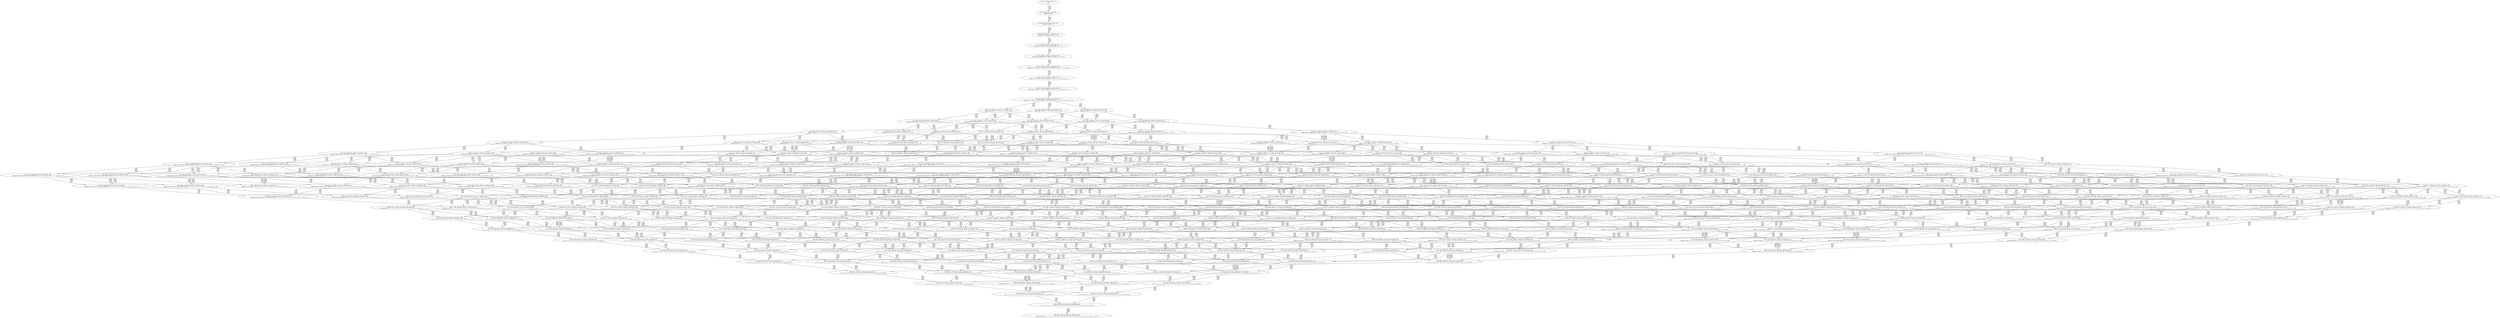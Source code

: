 digraph {
	S0[label="S0: [0, 0] [0, 0] [0, 0] [0, 0] \n{}{}"];
	S1[label="S1: [0, 0] [0, 0] [0, 0] [48, 61] \n{T0J0:48-61}{1}"];
	S2[label="S2: [48, 48] [48, 48] [48, 61] [87, 110] \n{T0J1:87-110}{1, 2}"];
	S3[label="S3: [48, 48] [48, 61] [87, 110] [123, 155] \n{T0J1:87-110, T0J2:123-155}{1, 2, 3}"];
	S4[label="S4: [48, 61] [54, 69] [87, 110] [123, 155] \n{T0J1:87-110, T0J2:123-155, T0J14:54-69}{1, 2, 3, 15}"];
	S5[label="S5: [54, 69] [87, 110] [115, 146] [123, 155] \n{T0J1:87-110, T0J2:123-155, T0J15:115-146}{1, 2, 3, 15, 16}"];
	S6[label="S6: [71, 91] [87, 110] [115, 146] [123, 155] \n{T0J1:87-110, T0J2:123-155, T0J15:115-146, T0J18:71-91}{1, 2, 3, 15, 16, 19}"];
	S7[label="S7: [87, 110] [87, 112] [115, 146] [123, 155] \n{T0J2:123-155, T0J15:115-146, T0J19:87-112}{1, 2, 3, 15, 16, 19, 20}"];
	S8[label="S8: [87, 112] [115, 146] [123, 155] [142, 179] \n{T0J2:123-155, T0J15:115-146, T0J20:142-179}{1, 2, 3, 15, 16, 19, 20, 21}"];
	S9[label="S9: [99, 128] [115, 146] [123, 155] [142, 179] \n{T0J2:123-155, T0J15:115-146, T0J20:142-179, T0J21:99-128}{1, 2, 3, 15, 16, 19, 20, 21, 22}"];
	S10[label="S10: [123, 146] [123, 146] [142, 179] [152, 183] \n{T0J3:152-183}{1, 2, 3, 4, 15, 16, 19, 20, 21, 22}"];
	S11[label="S11: [115, 146] [123, 155] [142, 179] [153, 194] \n{T0J16:153-194}{1, 2, 3, 15, 16, 17, 19, 20, 21, 22}"];
	S12[label="S12: [142, 145] [142, 146] [142, 155] [166, 175] \n{T0J25:166-175}{1, 2, 3, 15, 16, 19, 20, 21, 22, 26}"];
	S13[label="S13: [123, 146] [142, 179] [152, 183] [191, 232] \n{T0J3:152-183, T0J8:191-232}{1, 2, 3, 4, 9, 15, 16, 19, 20, 21, 22}"];
	S14[label="S14: [123, 155] [142, 179] [152, 183] [153, 194] \n{T0J3:152-183, T0J16:153-194}{1, 2, 3, 4, 15, 16, 17, 19, 20, 21, 22}"];
	S15[label="S15: [142, 146] [142, 175] [152, 179] [166, 183] \n{T0J3:152-183, T0J25:166-175}{1, 2, 3, 4, 15, 16, 19, 20, 21, 22, 26}"];
	S16[label="S16: [123, 155] [131, 166] [142, 179] [153, 194] \n{T0J16:153-194, T0J17:131-166}{1, 2, 3, 15, 16, 17, 18, 19, 20, 21, 22}"];
	S17[label="S17: [142, 155] [142, 175] [153, 179] [166, 194] \n{T0J16:153-194, T0J25:166-175}{1, 2, 3, 15, 16, 17, 19, 20, 21, 22, 26}"];
	S18[label="S18: [142, 179] [152, 183] [153, 184] [191, 232] \n{T0J3:152-183, T0J8:191-232, T0J9:153-184}{1, 2, 3, 4, 9, 10, 15, 16, 19, 20, 21, 22}"];
	S19[label="S19: [142, 179] [152, 183] [153, 194] [191, 241] \n{T0J8:191-241}{1, 2, 3, 4, 9, 15, 16, 17, 19, 20, 21, 22}"];
	S20[label="S20: [142, 175] [152, 179] [166, 183] [191, 232] \n{T0J3:152-183, T0J8:191-232, T0J25:166-175}{1, 2, 3, 4, 9, 15, 16, 19, 20, 21, 22, 26}"];
	S21[label="S21: [152, 155] [152, 179] [153, 194] [220, 240] \n{T0J4:220-240}{1, 2, 3, 4, 5, 15, 16, 17, 19, 20, 21, 22}"];
	S22[label="S22: [131, 174] [142, 179] [152, 192] [153, 194] \n{}{1, 2, 3, 4, 15, 16, 17, 18, 19, 20, 21, 22}"];
	S23[label="S23: [142, 175] [152, 179] [153, 192] [166, 194] \n{T0J3:152-192, T0J25:166-175}{1, 2, 3, 4, 15, 16, 17, 19, 20, 21, 22, 26}"];
	S24[label="S24: [153, 154] [153, 154] [153, 155] [153, 179] \n{T0J24:153-155}{1, 2, 3, 15, 16, 17, 18, 19, 20, 21, 22, 25}"];
	S25[label="S25: [142, 174] [142, 179] [153, 184] [166, 194] \n{T0J25:166-184}{1, 2, 3, 15, 16, 17, 18, 19, 20, 21, 22, 26}"];
	S26[label="S26: [152, 179] [153, 184] [191, 232] [220, 264] \n{T0J4:220-264, T0J8:191-232}{1, 2, 3, 4, 5, 9, 10, 15, 16, 19, 20, 21, 22}"];
	S27[label="S27: [153, 179] [153, 183] [179, 212] [191, 232] \n{T0J8:191-232, T0J10:179-212}{1, 2, 3, 4, 9, 10, 11, 15, 16, 19, 20, 21, 22}"];
	S28[label="S28: [152, 183] [153, 194] [172, 227] [191, 241] \n{T0J8:191-241}{1, 2, 3, 4, 9, 10, 15, 16, 17, 19, 20, 21, 22}"];
	S29[label="S29: [152, 179] [153, 183] [166, 213] [191, 232] \n{T0J8:191-232, T0J9:153-213}{1, 2, 3, 4, 9, 10, 15, 16, 19, 20, 21, 22, 26}"];
	S30[label="S30: [152, 183] [153, 194] [191, 241] [220, 264] \n{T0J4:220-264, T0J8:191-241}{1, 2, 3, 4, 5, 9, 15, 16, 17, 19, 20, 21, 22}"];
	S31[label="S31: [142, 179] [152, 192] [153, 194] [191, 260] \n{T0J8:191-260}{1, 2, 3, 4, 9, 15, 16, 17, 18, 19, 20, 21, 22}"];
	S32[label="S32: [152, 179] [153, 192] [166, 202] [191, 261] \n{T0J8:191-261}{1, 2, 3, 4, 9, 15, 16, 17, 19, 20, 21, 22, 26}"];
	S33[label="S33: [152, 175] [166, 179] [191, 232] [220, 260] \n{T0J4:220-260, T0J8:191-232}{1, 2, 3, 4, 5, 9, 15, 16, 19, 20, 21, 22, 26}"];
	S34[label="S34: [152, 179] [153, 194] [212, 230] [220, 240] \n{T0J4:220-240, T0J5:212-230}{1, 2, 3, 4, 5, 6, 15, 16, 17, 19, 20, 21, 22}"];
	S35[label="S35: [152, 179] [152, 192] [153, 194] [220, 259] \n{T0J4:220-259}{1, 2, 3, 4, 5, 15, 16, 17, 18, 19, 20, 21, 22}"];
	S36[label="S36: [153, 155] [153, 179] [153, 192] [153, 194] \n{}{1, 2, 3, 4, 15, 16, 17, 18, 19, 20, 21, 22, 25}"];
	S37[label="S37: [142, 179] [152, 184] [153, 194] [166, 211] \n{}{1, 2, 3, 4, 15, 16, 17, 18, 19, 20, 21, 22, 26}"];
	S38[label="S38: [152, 175] [153, 179] [166, 194] [220, 260] \n{T0J4:220-260}{1, 2, 3, 4, 5, 15, 16, 17, 19, 20, 21, 22, 26}"];
	S39[label="S39: [153, 155] [153, 179] [153, 184] [166, 194] \n{T0J25:166-184}{1, 2, 3, 15, 16, 17, 18, 19, 20, 21, 22, 25, 26}"];
	S40[label="S40: [153, 184] [191, 232] [212, 254] [220, 264] \n{T0J4:220-264, T0J5:212-254, T0J8:191-232}{1, 2, 3, 4, 5, 6, 9, 10, 15, 16, 19, 20, 21, 22}"];
	S41[label="S41: [153, 184] [179, 212] [191, 232] [220, 264] \n{T0J4:220-264, T0J8:191-232, T0J10:179-212}{1, 2, 3, 4, 5, 9, 10, 11, 15, 16, 19, 20, 21, 22}"];
	S42[label="S42: [153, 194] [172, 227] [191, 241] [220, 268] \n{T0J4:220-268, T0J8:191-241}{1, 2, 3, 4, 5, 9, 10, 15, 16, 17, 19, 20, 21, 22}"];
	S43[label="S43: [153, 182] [155, 183] [179, 212] [191, 232] \n{T0J8:191-232, T0J10:179-212, T0J11:155-182}{1, 2, 3, 4, 9, 10, 11, 12, 15, 16, 19, 20, 21, 22}"];
	S44[label="S44: [153, 194] [172, 216] [179, 227] [191, 241] \n{T0J8:191-241, T0J10:179-216}{1, 2, 3, 4, 9, 10, 11, 15, 16, 17, 19, 20, 21, 22}"];
	S45[label="S45: [152, 194] [153, 203] [172, 227] [191, 260] \n{T0J8:191-260}{1, 2, 3, 4, 9, 10, 15, 16, 17, 18, 19, 20, 21, 22}"];
	S46[label="S46: [153, 183] [166, 213] [191, 232] [220, 264] \n{T0J4:220-264, T0J8:191-232}{1, 2, 3, 4, 5, 9, 10, 15, 16, 19, 20, 21, 22, 26}"];
	S47[label="S47: [153, 179] [166, 183] [179, 212] [191, 232] \n{T0J8:191-232, T0J10:179-212}{1, 2, 3, 4, 9, 10, 11, 15, 16, 19, 20, 21, 22, 26}"];
	S48[label="S48: [153, 192] [166, 213] [182, 227] [191, 261] \n{T0J8:191-261}{1, 2, 3, 4, 9, 10, 15, 16, 17, 19, 20, 21, 22, 26}"];
	S49[label="S49: [153, 194] [191, 241] [212, 258] [220, 265] \n{T0J4:220-264, T0J5:212-258, T0J8:191-265}{1, 2, 3, 4, 5, 6, 9, 15, 16, 17, 19, 20, 21, 22}"];
	S50[label="S50: [152, 192] [153, 194] [191, 260] [220, 265] \n{T0J4:220-264, T0J8:191-265}{1, 2, 3, 4, 5, 9, 15, 16, 17, 18, 19, 20, 21, 22}"];
	S51[label="S51: [153, 179] [153, 192] [153, 194] [191, 260] \n{T0J8:191-260}{1, 2, 3, 4, 9, 15, 16, 17, 18, 19, 20, 21, 22, 25}"];
	S52[label="S52: [152, 184] [153, 194] [166, 211] [191, 265] \n{T0J8:191-265}{1, 2, 3, 4, 9, 15, 16, 17, 18, 19, 20, 21, 22, 26}"];
	S53[label="S53: [153, 192] [166, 202] [191, 261] [220, 264] \n{T0J4:220-264, T0J8:191-261}{1, 2, 3, 4, 5, 9, 15, 16, 17, 19, 20, 21, 22, 26}"];
	S54[label="S54: [166, 179] [191, 232] [212, 250] [220, 260] \n{T0J4:220-260, T0J5:212-250, T0J8:191-232}{1, 2, 3, 4, 5, 6, 9, 15, 16, 19, 20, 21, 22, 26}"];
	S55[label="S55: [153, 182] [154, 194] [212, 230] [220, 240] \n{T0J4:220-240, T0J5:212-230, T0J6:154-182}{1, 2, 3, 4, 5, 6, 7, 15, 16, 17, 19, 20, 21, 22}"];
	S56[label="S56: [152, 192] [153, 194] [212, 254] [220, 259] \n{T0J4:220-259, T0J5:212-254}{1, 2, 3, 4, 5, 6, 15, 16, 17, 18, 19, 20, 21, 22}"];
	S57[label="S57: [153, 179] [153, 192] [153, 194] [220, 259] \n{T0J4:220-259}{1, 2, 3, 4, 5, 15, 16, 17, 18, 19, 20, 21, 22, 25}"];
	S58[label="S58: [152, 184] [153, 194] [166, 211] [220, 264] \n{T0J4:220-264}{1, 2, 3, 4, 5, 15, 16, 17, 18, 19, 20, 21, 22, 26}"];
	S59[label="S59: [153, 179] [153, 184] [153, 194] [166, 211] \n{}{1, 2, 3, 4, 15, 16, 17, 18, 19, 20, 21, 22, 25, 26}"];
	S60[label="S60: [153, 179] [166, 194] [212, 250] [220, 260] \n{T0J4:220-260, T0J5:212-250}{1, 2, 3, 4, 5, 6, 15, 16, 17, 19, 20, 21, 22, 26}"];
	S61[label="S61: [155, 187] [191, 232] [212, 254] [220, 264] \n{T0J4:220-264, T0J5:212-254, T0J6:155-187, T0J8:191-232}{1, 2, 3, 4, 5, 6, 7, 9, 10, 15, 16, 19, 20, 21, 22}"];
	S62[label="S62: [179, 217] [191, 232] [212, 259] [220, 264] \n{T0J4:220-264, T0J5:212-259, T0J8:191-232}{1, 2, 3, 4, 5, 6, 9, 10, 11, 15, 16, 19, 20, 21, 22}"];
	S63[label="S63: [172, 232] [191, 241] [212, 268] [220, 269] \n{T0J4:220-268, T0J5:212-269}{1, 2, 3, 4, 5, 6, 9, 10, 15, 16, 17, 19, 20, 21, 22}"];
	S64[label="S64: [155, 187] [179, 212] [191, 232] [220, 267] \n{T0J4:220-267, T0J8:191-232}{1, 2, 3, 4, 5, 9, 10, 11, 12, 15, 16, 19, 20, 21, 22}"];
	S65[label="S65: [172, 227] [179, 232] [191, 241] [220, 279] \n{T0J4:220-279}{1, 2, 3, 4, 5, 9, 10, 11, 15, 16, 17, 19, 20, 21, 22}"];
	S66[label="S66: [153, 214] [172, 230] [191, 260] [220, 279] \n{T0J4:220-279}{1, 2, 3, 4, 5, 9, 10, 15, 16, 17, 18, 19, 20, 21, 22}"];
	S67[label="S67: [155, 183] [179, 212] [191, 232] [214, 259] \n{T0J8:191-232, T0J12:214-259}{1, 2, 3, 4, 9, 10, 11, 12, 13, 15, 16, 19, 20, 21, 22}"];
	S68[label="S68: [155, 197] [172, 216] [179, 230] [191, 241] \n{}{1, 2, 3, 4, 9, 10, 11, 12, 15, 16, 17, 19, 20, 21, 22}"];
	S69[label="S69: [153, 214] [172, 227] [179, 227] [191, 260] \n{}{1, 2, 3, 4, 9, 10, 11, 15, 16, 17, 18, 19, 20, 21, 22}"];
	S70[label="S70: [153, 195] [153, 203] [172, 227] [191, 260] \n{}{1, 2, 3, 4, 9, 10, 15, 16, 17, 18, 19, 20, 21, 22, 25}"];
	S71[label="S71: [153, 212] [166, 224] [176, 227] [191, 265] \n{}{1, 2, 3, 4, 9, 10, 15, 16, 17, 18, 19, 20, 21, 22, 26}"];
	S72[label="S72: [166, 217] [191, 232] [212, 258] [220, 264] \n{T0J4:220-264, T0J5:212-258, T0J8:191-232}{1, 2, 3, 4, 5, 6, 9, 10, 15, 16, 19, 20, 21, 22, 26}"];
	S73[label="S73: [166, 213] [179, 216] [191, 232] [220, 264] \n{T0J4:220-264, T0J8:191-232, T0J10:179-216}{1, 2, 3, 4, 5, 9, 10, 11, 15, 16, 19, 20, 21, 22, 26}"];
	S74[label="S74: [166, 213] [182, 231] [191, 261] [220, 277] \n{T0J4:220-277}{1, 2, 3, 4, 5, 9, 10, 15, 16, 17, 19, 20, 21, 22, 26}"];
	S75[label="S75: [155, 182] [166, 183] [179, 212] [191, 232] \n{T0J8:191-232, T0J10:179-212, T0J11:155-182}{1, 2, 3, 4, 9, 10, 11, 12, 15, 16, 19, 20, 21, 22, 26}"];
	S76[label="S76: [166, 213] [179, 225] [182, 227] [191, 261] \n{T0J10:179-225}{1, 2, 3, 4, 9, 10, 11, 15, 16, 17, 19, 20, 21, 22, 26}"];
	S77[label="S77: [154, 197] [191, 241] [212, 258] [220, 268] \n{T0J4:220-264, T0J5:212-258}{1, 2, 3, 4, 5, 6, 7, 9, 15, 16, 17, 19, 20, 21, 22}"];
	S78[label="S78: [153, 194] [191, 260] [212, 265] [220, 278] \n{T0J4:220-264, T0J5:212-267}{1, 2, 3, 4, 5, 6, 9, 15, 16, 17, 18, 19, 20, 21, 22}"];
	S79[label="S79: [153, 192] [153, 194] [191, 260] [220, 265] \n{T0J4:220-264, T0J8:191-265}{1, 2, 3, 4, 5, 9, 15, 16, 17, 18, 19, 20, 21, 22, 25}"];
	S80[label="S80: [153, 194] [166, 211] [191, 265] [220, 270] \n{T0J4:220-269, T0J8:191-270}{1, 2, 3, 4, 5, 9, 15, 16, 17, 18, 19, 20, 21, 22, 26}"];
	S81[label="S81: [153, 184] [153, 194] [166, 211] [191, 265] \n{T0J8:191-265}{1, 2, 3, 4, 9, 15, 16, 17, 18, 19, 20, 21, 22, 25, 26}"];
	S82[label="S82: [166, 202] [191, 261] [213, 264] [220, 267] \n{T0J4:220-264, T0J5:212-267}{1, 2, 3, 4, 5, 6, 9, 15, 16, 17, 19, 20, 21, 22, 26}"];
	S83[label="S83: [168, 182] [191, 232] [212, 250] [220, 260] \n{T0J4:220-260, T0J5:212-250, T0J6:168-182, T0J8:191-232}{1, 2, 3, 4, 5, 6, 7, 9, 15, 16, 19, 20, 21, 22, 26}"];
	S84[label="S84: [154, 194] [186, 224] [212, 230] [220, 240] \n{T0J4:220-240, T0J5:212-230, T0J7:186-224}{1, 2, 3, 4, 5, 6, 7, 8, 15, 16, 17, 19, 20, 21, 22}"];
	S85[label="S85: [153, 194] [154, 195] [212, 254] [220, 259] \n{T0J4:220-259, T0J5:212-254, T0J6:154-195}{1, 2, 3, 4, 5, 6, 7, 15, 16, 17, 18, 19, 20, 21, 22}"];
	S86[label="S86: [153, 192] [153, 194] [212, 254] [220, 259] \n{T0J4:220-259, T0J5:212-254}{1, 2, 3, 4, 5, 6, 15, 16, 17, 18, 19, 20, 21, 22, 25}"];
	S87[label="S87: [153, 194] [166, 211] [212, 259] [220, 264] \n{T0J4:220-264, T0J5:212-259}{1, 2, 3, 4, 5, 6, 15, 16, 17, 18, 19, 20, 21, 22, 26}"];
	S88[label="S88: [153, 184] [153, 194] [166, 211] [220, 264] \n{T0J4:220-264}{1, 2, 3, 4, 5, 15, 16, 17, 18, 19, 20, 21, 22, 25, 26}"];
	S89[label="S89: [155, 182] [166, 194] [212, 250] [220, 260] \n{T0J4:220-260, T0J5:212-250, T0J6:155-182}{1, 2, 3, 4, 5, 6, 7, 15, 16, 17, 19, 20, 21, 22, 26}"];
	S90[label="S90: [188, 229] [191, 232] [212, 254] [220, 264] \n{T0J4:220-264, T0J5:212-254, T0J7:188-229, T0J8:191-232}{1, 2, 3, 4, 5, 6, 7, 8, 9, 10, 15, 16, 19, 20, 21, 22}"];
	S91[label="S91: [181, 220] [191, 232] [212, 259] [220, 264] \n{T0J4:220-264}{1, 2, 3, 4, 5, 6, 7, 9, 10, 11, 15, 16, 19, 20, 21, 22}"];
	S92[label="S92: [174, 235] [191, 241] [212, 268] [220, 269] \n{}{1, 2, 3, 4, 5, 6, 7, 9, 10, 15, 16, 17, 19, 20, 21, 22}"];
	S93[label="S93: [179, 213] [191, 232] [212, 262] [220, 267] \n{T0J4:220-267, T0J5:212-262}{1, 2, 3, 4, 5, 6, 9, 10, 11, 12, 15, 16, 19, 20, 21, 22}"];
	S94[label="S94: [179, 241] [191, 258] [212, 279] [220, 302] \n{T0J5:212-302}{1, 2, 3, 4, 5, 6, 9, 10, 11, 15, 16, 17, 19, 20, 21, 22}"];
	S95[label="S95: [172, 232] [191, 260] [212, 279] [220, 289] \n{T0J4:220-279, T0J5:212-289}{1, 2, 3, 4, 5, 6, 9, 10, 15, 16, 17, 18, 19, 20, 21, 22}"];
	S96[label="S96: [179, 212] [191, 232] [214, 264] [220, 268] \n{T0J4:220-268, T0J8:191-232, T0J12:214-264}{1, 2, 3, 4, 5, 9, 10, 11, 12, 13, 15, 16, 19, 20, 21, 22}"];
	S97[label="S97: [172, 216] [179, 232] [191, 241] [220, 282] \n{T0J4:220-282}{1, 2, 3, 4, 5, 9, 10, 11, 12, 15, 16, 17, 19, 20, 21, 22}"];
	S98[label="S98: [172, 230] [179, 243] [191, 260] [220, 299] \n{T0J4:220-299}{1, 2, 3, 4, 5, 9, 10, 11, 15, 16, 17, 18, 19, 20, 21, 22}"];
	S99[label="S99: [153, 211] [172, 230] [191, 260] [220, 280] \n{T0J4:220-280}{1, 2, 3, 4, 5, 9, 10, 15, 16, 17, 18, 19, 20, 21, 22, 25}"];
	S100[label="S100: [166, 230] [176, 240] [191, 265] [220, 297] \n{T0J4:220-297}{1, 2, 3, 4, 5, 9, 10, 15, 16, 17, 18, 19, 20, 21, 22, 26}"];
	S101[label="S101: [178, 212] [179, 212] [191, 232] [214, 259] \n{T0J8:191-232, T0J12:214-259, T0J13:178-212}{1, 2, 3, 4, 9, 10, 11, 12, 13, 14, 15, 16, 19, 20, 21, 22}"];
	S102[label="S102: [172, 216] [179, 231] [191, 241] [214, 274] \n{T0J12:214-274}{1, 2, 3, 4, 9, 10, 11, 12, 13, 15, 16, 17, 19, 20, 21, 22}"];
	S103[label="S103: [155, 216] [172, 227] [179, 230] [191, 260] \n{}{1, 2, 3, 4, 9, 10, 11, 12, 15, 16, 17, 18, 19, 20, 21, 22}"];
	S104[label="S104: [153, 211] [172, 227] [179, 228] [191, 260] \n{}{1, 2, 3, 4, 9, 10, 11, 15, 16, 17, 18, 19, 20, 21, 22, 25}"];
	S105[label="S105: [166, 227] [176, 227] [179, 243] [191, 265] \n{}{1, 2, 3, 4, 9, 10, 11, 15, 16, 17, 18, 19, 20, 21, 22, 26}"];
	S106[label="S106: [153, 211] [166, 225] [176, 227] [191, 265] \n{}{1, 2, 3, 4, 9, 10, 15, 16, 17, 18, 19, 20, 21, 22, 25, 26}"];
	S107[label="S107: [168, 220] [191, 232] [212, 258] [220, 264] \n{T0J4:220-264}{1, 2, 3, 4, 5, 6, 7, 9, 10, 15, 16, 19, 20, 21, 22, 26}"];
	S108[label="S108: [179, 232] [191, 243] [212, 264] [220, 288] \n{T0J4:220-264, T0J5:212-288}{1, 2, 3, 4, 5, 6, 9, 10, 11, 15, 16, 19, 20, 21, 22, 26}"];
	S109[label="S109: [182, 240] [191, 261] [212, 277] [220, 288] \n{T0J4:220-277, T0J5:212-288}{1, 2, 3, 4, 5, 6, 9, 10, 15, 16, 17, 19, 20, 21, 22, 26}"];
	S110[label="S110: [166, 213] [179, 216] [191, 232] [220, 267] \n{T0J4:220-267}{1, 2, 3, 4, 5, 9, 10, 11, 12, 15, 16, 19, 20, 21, 22, 26}"];
	S111[label="S111: [179, 231] [182, 243] [191, 261] [220, 298] \n{T0J4:220-298}{1, 2, 3, 4, 5, 9, 10, 11, 15, 16, 17, 19, 20, 21, 22, 26}"];
	S112[label="S112: [166, 183] [179, 212] [191, 232] [216, 259] \n{T0J8:191-232, T0J12:216-259}{1, 2, 3, 4, 9, 10, 11, 12, 13, 15, 16, 19, 20, 21, 22, 26}"];
	S113[label="S113: [166, 213] [179, 225] [182, 230] [191, 261] \n{}{1, 2, 3, 4, 9, 10, 11, 12, 15, 16, 17, 19, 20, 21, 22, 26}"];
	S114[label="S114: [186, 239] [191, 241] [212, 258] [220, 280] \n{T0J4:220-264, T0J5:212-258}{1, 2, 3, 4, 5, 6, 7, 8, 9, 15, 16, 17, 19, 20, 21, 22}"];
	S115[label="S115: [154, 197] [191, 260] [212, 265] [220, 280] \n{T0J4:220-264, T0J5:212-267}{1, 2, 3, 4, 5, 6, 7, 9, 15, 16, 17, 18, 19, 20, 21, 22}"];
	S116[label="S116: [153, 194] [191, 260] [212, 265] [220, 278] \n{T0J4:220-264, T0J5:212-267}{1, 2, 3, 4, 5, 6, 9, 15, 16, 17, 18, 19, 20, 21, 22, 25}"];
	S117[label="S117: [166, 211] [191, 265] [212, 269] [220, 280] \n{T0J4:220-269, T0J5:212-269}{1, 2, 3, 4, 5, 6, 9, 15, 16, 17, 18, 19, 20, 21, 22, 26}"];
	S118[label="S118: [153, 194] [166, 211] [191, 265] [220, 270] \n{T0J4:220-269, T0J8:191-270}{1, 2, 3, 4, 5, 9, 15, 16, 17, 18, 19, 20, 21, 22, 25, 26}"];
	S119[label="S119: [166, 205] [191, 261] [213, 264] [220, 268] \n{T0J4:220-264, T0J5:212-267}{1, 2, 3, 4, 5, 6, 7, 9, 15, 16, 17, 19, 20, 21, 22, 26}"];
	S120[label="S120: [191, 224] [201, 232] [212, 250] [220, 260] \n{T0J4:220-260, T0J5:212-250, T0J7:201-224, T0J8:191-232}{1, 2, 3, 4, 5, 6, 7, 8, 9, 15, 16, 19, 20, 21, 22, 26}"];
	S121[label="S121: [154, 195] [186, 236] [212, 254] [220, 259] \n{T0J4:220-259, T0J5:212-254, T0J7:186-236}{1, 2, 3, 4, 5, 6, 7, 8, 15, 16, 17, 18, 19, 20, 21, 22}"];
	S122[label="S122: [153, 194] [154, 195] [212, 254] [220, 259] \n{T0J4:220-259, T0J5:212-254, T0J6:154-195}{1, 2, 3, 4, 5, 6, 7, 15, 16, 17, 18, 19, 20, 21, 22, 25}"];
	S123[label="S123: [154, 197] [166, 211] [212, 259] [220, 264] \n{T0J4:220-264, T0J5:212-259, T0J6:154-197}{1, 2, 3, 4, 5, 6, 7, 15, 16, 17, 18, 19, 20, 21, 22, 26}"];
	S124[label="S124: [153, 194] [166, 211] [212, 259] [220, 264] \n{T0J4:220-264, T0J5:212-259}{1, 2, 3, 4, 5, 6, 15, 16, 17, 18, 19, 20, 21, 22, 25, 26}"];
	S125[label="S125: [166, 194] [188, 224] [212, 250] [220, 260] \n{T0J4:220-260, T0J5:212-250, T0J7:188-224}{1, 2, 3, 4, 5, 6, 7, 8, 15, 16, 17, 19, 20, 21, 22, 26}"];
	S126[label="S126: [191, 232] [212, 259] [214, 262] [220, 264] \n{}{1, 2, 3, 4, 5, 6, 7, 8, 9, 10, 11, 15, 16, 19, 20, 21, 22}"];
	S127[label="S127: [191, 241] [207, 268] [212, 277] [220, 280] \n{}{1, 2, 3, 4, 5, 6, 7, 8, 9, 10, 15, 16, 17, 19, 20, 21, 22}"];
	S128[label="S128: [181, 216] [191, 232] [212, 262] [220, 267] \n{T0J4:220-267}{1, 2, 3, 4, 5, 6, 7, 9, 10, 11, 12, 15, 16, 19, 20, 21, 22}"];
	S129[label="S129: [181, 244] [191, 258] [212, 279] [220, 302] \n{}{1, 2, 3, 4, 5, 6, 7, 9, 10, 11, 15, 16, 17, 19, 20, 21, 22}"];
	S130[label="S130: [174, 235] [191, 260] [212, 279] [220, 289] \n{}{1, 2, 3, 4, 5, 6, 7, 9, 10, 15, 16, 17, 18, 19, 20, 21, 22}"];
	S131[label="S131: [191, 232] [212, 264] [220, 268] [239, 287] \n{T0J4:220-268, T0J5:212-287, T0J12:214-287}{1, 2, 3, 4, 5, 6, 9, 10, 11, 12, 13, 15, 16, 19, 20, 21, 22}"];
	S132[label="S132: [179, 232] [191, 258] [212, 282] [220, 302] \n{T0J5:212-302}{1, 2, 3, 4, 5, 6, 9, 10, 11, 12, 15, 16, 17, 19, 20, 21, 22}"];
	S133[label="S133: [179, 243] [191, 260] [212, 299] [220, 305] \n{T0J5:212-305}{1, 2, 3, 4, 5, 6, 9, 10, 11, 15, 16, 17, 18, 19, 20, 21, 22}"];
	S134[label="S134: [172, 232] [191, 260] [212, 280] [220, 289] \n{T0J4:220-280, T0J5:212-289}{1, 2, 3, 4, 5, 6, 9, 10, 15, 16, 17, 18, 19, 20, 21, 22, 25}"];
	S135[label="S135: [176, 248] [191, 265] [212, 297] [220, 305] \n{T0J5:212-305}{1, 2, 3, 4, 5, 6, 9, 10, 15, 16, 17, 18, 19, 20, 21, 22, 26}"];
	S136[label="S136: [179, 232] [191, 239] [214, 264] [220, 297] \n{T0J4:220-297, T0J12:214-264}{1, 2, 3, 4, 5, 9, 10, 11, 12, 13, 14, 15, 16, 19, 20, 21, 22}"];
	S137[label="S137: [179, 232] [191, 258] [214, 282] [220, 301] \n{T0J4:220-301}{1, 2, 3, 4, 5, 9, 10, 11, 12, 13, 15, 16, 17, 19, 20, 21, 22}"];
	S138[label="S138: [172, 230] [179, 243] [191, 260] [220, 301] \n{T0J4:220-301}{1, 2, 3, 4, 5, 9, 10, 11, 12, 15, 16, 17, 18, 19, 20, 21, 22}"];
	S139[label="S139: [172, 230] [179, 243] [191, 260] [220, 299] \n{T0J4:220-299}{1, 2, 3, 4, 5, 9, 10, 11, 15, 16, 17, 18, 19, 20, 21, 22, 25}"];
	S140[label="S140: [176, 240] [179, 243] [191, 265] [220, 312] \n{T0J4:220-312}{1, 2, 3, 4, 5, 9, 10, 11, 15, 16, 17, 18, 19, 20, 21, 22, 26}"];
	S141[label="S141: [166, 230] [176, 240] [191, 265] [220, 297] \n{T0J4:220-297}{1, 2, 3, 4, 5, 9, 10, 15, 16, 17, 18, 19, 20, 21, 22, 25, 26}"];
	S142[label="S142: [179, 231] [191, 239] [195, 258] [214, 274] \n{T0J12:214-274}{1, 2, 3, 4, 9, 10, 11, 12, 13, 14, 15, 16, 17, 19, 20, 21, 22}"];
	S143[label="S143: [172, 230] [179, 231] [191, 260] [214, 287] \n{T0J12:214-287}{1, 2, 3, 4, 9, 10, 11, 12, 13, 15, 16, 17, 18, 19, 20, 21, 22}"];
	S144[label="S144: [155, 213] [172, 227] [179, 230] [191, 260] \n{}{1, 2, 3, 4, 9, 10, 11, 12, 15, 16, 17, 18, 19, 20, 21, 22, 25}"];
	S145[label="S145: [168, 227] [176, 230] [179, 243] [191, 265] \n{}{1, 2, 3, 4, 9, 10, 11, 12, 15, 16, 17, 18, 19, 20, 21, 22, 26}"];
	S146[label="S146: [166, 227] [176, 228] [179, 243] [191, 265] \n{}{1, 2, 3, 4, 9, 10, 11, 15, 16, 17, 18, 19, 20, 21, 22, 25, 26}"];
	S147[label="S147: [166, 225] [176, 227] [191, 250] [198, 265] \n{T0J27:198-250}{1, 2, 3, 4, 9, 10, 15, 16, 17, 18, 19, 20, 21, 22, 25, 26, 28}"];
	S148[label="S148: [191, 232] [201, 258] [212, 262] [220, 264] \n{}{1, 2, 3, 4, 5, 6, 7, 8, 9, 10, 15, 16, 19, 20, 21, 22, 26}"];
	S149[label="S149: [181, 235] [191, 243] [212, 264] [220, 288] \n{}{1, 2, 3, 4, 5, 6, 7, 9, 10, 11, 15, 16, 19, 20, 21, 22, 26}"];
	S150[label="S150: [184, 243] [191, 261] [212, 277] [220, 288] \n{}{1, 2, 3, 4, 5, 6, 7, 9, 10, 15, 16, 17, 19, 20, 21, 22, 26}"];
	S151[label="S151: [179, 216] [191, 243] [212, 267] [220, 288] \n{T0J4:220-267, T0J5:212-288}{1, 2, 3, 4, 5, 6, 9, 10, 11, 12, 15, 16, 19, 20, 21, 22, 26}"];
	S152[label="S152: [182, 243] [191, 261] [212, 298] [220, 306] \n{T0J5:212-306}{1, 2, 3, 4, 5, 6, 9, 10, 11, 15, 16, 17, 19, 20, 21, 22, 26}"];
	S153[label="S153: [179, 216] [191, 232] [216, 267] [227, 287] \n{T0J4:220-268, T0J12:216-287}{1, 2, 3, 4, 5, 9, 10, 11, 12, 13, 15, 16, 19, 20, 21, 22, 26}"];
	S154[label="S154: [179, 225] [182, 243] [191, 261] [220, 298] \n{T0J4:220-298}{1, 2, 3, 4, 5, 9, 10, 11, 12, 15, 16, 17, 19, 20, 21, 22, 26}"];
	S155[label="S155: [179, 212] [189, 212] [191, 232] [216, 259] \n{T0J8:191-232, T0J12:216-259, T0J13:189-212}{1, 2, 3, 4, 9, 10, 11, 12, 13, 14, 15, 16, 19, 20, 21, 22, 26}"];
	S156[label="S156: [179, 225] [182, 231] [191, 261] [216, 287] \n{T0J12:216-287}{1, 2, 3, 4, 9, 10, 11, 12, 13, 15, 16, 17, 19, 20, 21, 22, 26}"];
	S157[label="S157: [186, 239] [191, 260] [212, 265] [220, 281] \n{T0J4:220-264, T0J5:212-267}{1, 2, 3, 4, 5, 6, 7, 8, 9, 15, 16, 17, 18, 19, 20, 21, 22}"];
	S158[label="S158: [154, 197] [191, 260] [212, 265] [220, 280] \n{T0J4:220-264, T0J5:212-267}{1, 2, 3, 4, 5, 6, 7, 9, 15, 16, 17, 18, 19, 20, 21, 22, 25}"];
	S159[label="S159: [166, 214] [191, 265] [212, 269] [220, 283] \n{T0J4:220-269, T0J5:212-269}{1, 2, 3, 4, 5, 6, 7, 9, 15, 16, 17, 18, 19, 20, 21, 22, 26}"];
	S160[label="S160: [166, 211] [191, 265] [212, 269] [220, 280] \n{T0J4:220-269, T0J5:212-269}{1, 2, 3, 4, 5, 6, 9, 15, 16, 17, 18, 19, 20, 21, 22, 25, 26}"];
	S161[label="S161: [188, 247] [199, 261] [213, 264] [220, 280] \n{T0J4:220-264, T0J5:212-267}{1, 2, 3, 4, 5, 6, 7, 8, 9, 15, 16, 17, 19, 20, 21, 22, 26}"];
	S162[label="S162: [154, 195] [186, 236] [212, 254] [220, 259] \n{T0J4:220-259, T0J5:212-254, T0J7:186-236}{1, 2, 3, 4, 5, 6, 7, 8, 15, 16, 17, 18, 19, 20, 21, 22, 25}"];
	S163[label="S163: [166, 211] [186, 239] [212, 259] [220, 264] \n{T0J4:220-264, T0J5:212-259, T0J7:186-239}{1, 2, 3, 4, 5, 6, 7, 8, 15, 16, 17, 18, 19, 20, 21, 22, 26}"];
	S164[label="S164: [154, 197] [166, 211] [212, 259] [220, 264] \n{T0J4:220-264, T0J5:212-259, T0J6:154-197}{1, 2, 3, 4, 5, 6, 7, 15, 16, 17, 18, 19, 20, 21, 22, 25, 26}"];
	S165[label="S165: [191, 235] [212, 259] [214, 262] [220, 267] \n{}{1, 2, 3, 4, 5, 6, 7, 8, 9, 10, 11, 12, 15, 16, 19, 20, 21, 22}"];
	S166[label="S166: [191, 268] [212, 279] [214, 286] [220, 302] \n{}{1, 2, 3, 4, 5, 6, 7, 8, 9, 10, 11, 15, 16, 17, 19, 20, 21, 22}"];
	S167[label="S167: [191, 261] [207, 277] [212, 279] [220, 289] \n{}{1, 2, 3, 4, 5, 6, 7, 8, 9, 10, 15, 16, 17, 18, 19, 20, 21, 22}"];
	S168[label="S168: [191, 235] [212, 264] [220, 268] [239, 287] \n{}{1, 2, 3, 4, 5, 6, 7, 9, 10, 11, 12, 13, 15, 16, 19, 20, 21, 22}"];
	S169[label="S169: [181, 235] [191, 258] [212, 282] [220, 302] \n{}{1, 2, 3, 4, 5, 6, 7, 9, 10, 11, 12, 15, 16, 17, 19, 20, 21, 22}"];
	S170[label="S170: [181, 246] [191, 260] [212, 299] [220, 305] \n{}{1, 2, 3, 4, 5, 6, 7, 9, 10, 11, 15, 16, 17, 18, 19, 20, 21, 22}"];
	S171[label="S171: [174, 235] [191, 260] [212, 280] [220, 289] \n{}{1, 2, 3, 4, 5, 6, 7, 9, 10, 15, 16, 17, 18, 19, 20, 21, 22, 25}"];
	S172[label="S172: [178, 251] [191, 265] [212, 297] [220, 305] \n{}{1, 2, 3, 4, 5, 6, 7, 9, 10, 15, 16, 17, 18, 19, 20, 21, 22, 26}"];
	S173[label="S173: [191, 239] [214, 264] [220, 297] [239, 307] \n{T0J5:212-307}{1, 2, 3, 4, 5, 6, 9, 10, 11, 12, 13, 14, 15, 16, 19, 20, 21, 22}"];
	S174[label="S174: [191, 258] [212, 282] [220, 301] [239, 307] \n{T0J5:212-307}{1, 2, 3, 4, 5, 6, 9, 10, 11, 12, 13, 15, 16, 17, 19, 20, 21, 22}"];
	S175[label="S175: [179, 243] [191, 260] [212, 301] [220, 305] \n{T0J5:212-305}{1, 2, 3, 4, 5, 6, 9, 10, 11, 12, 15, 16, 17, 18, 19, 20, 21, 22}"];
	S176[label="S176: [179, 243] [191, 260] [212, 299] [220, 305] \n{T0J5:212-305}{1, 2, 3, 4, 5, 6, 9, 10, 11, 15, 16, 17, 18, 19, 20, 21, 22, 25}"];
	S177[label="S177: [179, 243] [191, 265] [212, 312] [220, 315] \n{T0J5:212-315}{1, 2, 3, 4, 5, 6, 9, 10, 11, 15, 16, 17, 18, 19, 20, 21, 22, 26}"];
	S178[label="S178: [176, 248] [191, 265] [212, 297] [220, 305] \n{T0J5:212-305}{1, 2, 3, 4, 5, 6, 9, 10, 15, 16, 17, 18, 19, 20, 21, 22, 25, 26}"];
	S179[label="S179: [191, 239] [195, 258] [214, 282] [220, 316] \n{T0J4:220-316}{1, 2, 3, 4, 5, 9, 10, 11, 12, 13, 14, 15, 16, 17, 19, 20, 21, 22}"];
	S180[label="S180: [179, 243] [191, 260] [214, 287] [220, 315] \n{T0J4:220-315}{1, 2, 3, 4, 5, 9, 10, 11, 12, 13, 15, 16, 17, 18, 19, 20, 21, 22}"];
	S181[label="S181: [172, 227] [179, 243] [191, 260] [220, 301] \n{T0J4:220-301}{1, 2, 3, 4, 5, 9, 10, 11, 12, 15, 16, 17, 18, 19, 20, 21, 22, 25}"];
	S182[label="S182: [176, 240] [179, 243] [191, 265] [220, 312] \n{T0J4:220-312}{1, 2, 3, 4, 5, 9, 10, 11, 12, 15, 16, 17, 18, 19, 20, 21, 22, 26}"];
	S183[label="S183: [176, 240] [179, 243] [191, 265] [220, 312] \n{T0J4:220-312}{1, 2, 3, 4, 5, 9, 10, 11, 15, 16, 17, 18, 19, 20, 21, 22, 25, 26}"];
	S184[label="S184: [176, 240] [191, 250] [198, 265] [220, 310] \n{T0J4:220-310}{1, 2, 3, 4, 5, 9, 10, 15, 16, 17, 18, 19, 20, 21, 22, 25, 26, 28}"];
	S185[label="S185: [179, 231] [191, 239] [195, 260] [214, 287] \n{T0J12:214-287}{1, 2, 3, 4, 9, 10, 11, 12, 13, 14, 15, 16, 17, 18, 19, 20, 21, 22}"];
	S186[label="S186: [172, 227] [179, 231] [191, 260] [214, 287] \n{T0J12:214-287}{1, 2, 3, 4, 9, 10, 11, 12, 13, 15, 16, 17, 18, 19, 20, 21, 22, 25}"];
	S187[label="S187: [176, 231] [179, 243] [191, 265] [214, 287] \n{T0J12:214-287}{1, 2, 3, 4, 9, 10, 11, 12, 13, 15, 16, 17, 18, 19, 20, 21, 22, 26}"];
	S188[label="S188: [168, 227] [176, 230] [179, 243] [191, 265] \n{}{1, 2, 3, 4, 9, 10, 11, 12, 15, 16, 17, 18, 19, 20, 21, 22, 25, 26}"];
	S189[label="S189: [176, 228] [179, 243] [191, 250] [198, 265] \n{}{1, 2, 3, 4, 9, 10, 11, 15, 16, 17, 18, 19, 20, 21, 22, 25, 26, 28}"];
	S190[label="S190: [191, 258] [212, 264] [214, 277] [220, 288] \n{}{1, 2, 3, 4, 5, 6, 7, 8, 9, 10, 11, 15, 16, 19, 20, 21, 22, 26}"];
	S191[label="S191: [191, 261] [212, 277] [217, 285] [220, 288] \n{}{1, 2, 3, 4, 5, 6, 7, 8, 9, 10, 15, 16, 17, 19, 20, 21, 22, 26}"];
	S192[label="S192: [181, 219] [191, 243] [212, 267] [220, 288] \n{}{1, 2, 3, 4, 5, 6, 7, 9, 10, 11, 12, 15, 16, 19, 20, 21, 22, 26}"];
	S193[label="S193: [184, 246] [191, 261] [212, 298] [220, 306] \n{}{1, 2, 3, 4, 5, 6, 7, 9, 10, 11, 15, 16, 17, 19, 20, 21, 22, 26}"];
	S194[label="S194: [191, 243] [212, 267] [220, 287] [239, 291] \n{T0J4:220-268, T0J5:212-291, T0J12:216-287}{1, 2, 3, 4, 5, 6, 9, 10, 11, 12, 13, 15, 16, 19, 20, 21, 22, 26}"];
	S195[label="S195: [182, 243] [191, 261] [212, 298] [220, 306] \n{T0J5:212-306}{1, 2, 3, 4, 5, 6, 9, 10, 11, 12, 15, 16, 17, 19, 20, 21, 22, 26}"];
	S196[label="S196: [189, 232] [191, 239] [216, 267] [227, 297] \n{T0J4:220-297, T0J12:216-287}{1, 2, 3, 4, 5, 9, 10, 11, 12, 13, 14, 15, 16, 19, 20, 21, 22, 26}"];
	S197[label="S197: [182, 243] [191, 261] [216, 287] [227, 310] \n{T0J4:220-310}{1, 2, 3, 4, 5, 9, 10, 11, 12, 13, 15, 16, 17, 19, 20, 21, 22, 26}"];
	S198[label="S198: [182, 231] [191, 239] [202, 261] [216, 287] \n{T0J12:216-287}{1, 2, 3, 4, 9, 10, 11, 12, 13, 14, 15, 16, 17, 19, 20, 21, 22, 26}"];
	S199[label="S199: [186, 239] [191, 260] [212, 265] [220, 281] \n{T0J4:220-264, T0J5:212-267}{1, 2, 3, 4, 5, 6, 7, 8, 9, 15, 16, 17, 18, 19, 20, 21, 22, 25}"];
	S200[label="S200: [166, 214] [191, 265] [212, 269] [220, 283] \n{T0J4:220-269, T0J5:212-269}{1, 2, 3, 4, 5, 6, 7, 9, 15, 16, 17, 18, 19, 20, 21, 22, 25, 26}"];
	S201[label="S201: [186, 256] [199, 265] [212, 269] [220, 297] \n{T0J4:220-269}{1, 2, 3, 4, 5, 6, 7, 8, 9, 15, 16, 17, 18, 19, 20, 21, 22, 26}"];
	S202[label="S202: [166, 211] [186, 239] [212, 259] [220, 264] \n{T0J4:220-264, T0J5:212-259, T0J7:186-239}{1, 2, 3, 4, 5, 6, 7, 8, 15, 16, 17, 18, 19, 20, 21, 22, 25, 26}"];
	S203[label="S203: [212, 264] [214, 268] [220, 277] [239, 312] \n{}{1, 2, 3, 4, 5, 6, 7, 8, 9, 10, 11, 12, 13, 15, 16, 19, 20, 21, 22}"];
	S204[label="S204: [191, 271] [212, 279] [214, 286] [220, 302] \n{}{1, 2, 3, 4, 5, 6, 7, 8, 9, 10, 11, 12, 15, 16, 17, 19, 20, 21, 22}"];
	S205[label="S205: [191, 279] [212, 288] [214, 299] [220, 305] \n{}{1, 2, 3, 4, 5, 6, 7, 8, 9, 10, 11, 15, 16, 17, 18, 19, 20, 21, 22}"];
	S206[label="S206: [220, 277] [220, 279] [220, 282] [236, 289] \n{T0J22:236-282}{1, 2, 3, 4, 5, 6, 7, 8, 9, 10, 15, 16, 17, 18, 19, 20, 21, 22, 23}"];
	S207[label="S207: [191, 262] [207, 277] [212, 280] [220, 289] \n{}{1, 2, 3, 4, 5, 6, 7, 8, 9, 10, 15, 16, 17, 18, 19, 20, 21, 22, 25}"];
	S208[label="S208: [191, 277] [211, 293] [212, 297] [220, 305] \n{}{1, 2, 3, 4, 5, 6, 7, 8, 9, 10, 15, 16, 17, 18, 19, 20, 21, 22, 26}"];
	S209[label="S209: [193, 242] [214, 264] [220, 297] [239, 307] \n{}{1, 2, 3, 4, 5, 6, 7, 9, 10, 11, 12, 13, 14, 15, 16, 19, 20, 21, 22}"];
	S210[label="S210: [191, 261] [212, 282] [220, 301] [239, 307] \n{}{1, 2, 3, 4, 5, 6, 7, 9, 10, 11, 12, 13, 15, 16, 17, 19, 20, 21, 22}"];
	S211[label="S211: [181, 246] [191, 260] [212, 301] [220, 305] \n{}{1, 2, 3, 4, 5, 6, 7, 9, 10, 11, 12, 15, 16, 17, 18, 19, 20, 21, 22}"];
	S212[label="S212: [181, 246] [191, 260] [212, 299] [220, 305] \n{}{1, 2, 3, 4, 5, 6, 7, 9, 10, 11, 15, 16, 17, 18, 19, 20, 21, 22, 25}"];
	S213[label="S213: [181, 246] [191, 265] [212, 312] [220, 315] \n{}{1, 2, 3, 4, 5, 6, 7, 9, 10, 11, 15, 16, 17, 18, 19, 20, 21, 22, 26}"];
	S214[label="S214: [178, 251] [191, 265] [212, 297] [220, 305] \n{}{1, 2, 3, 4, 5, 6, 7, 9, 10, 15, 16, 17, 18, 19, 20, 21, 22, 25, 26}"];
	S215[label="S215: [195, 258] [214, 282] [220, 314] [239, 316] \n{T0J5:212-314}{1, 2, 3, 4, 5, 6, 9, 10, 11, 12, 13, 14, 15, 16, 17, 19, 20, 21, 22}"];
	S216[label="S216: [191, 260] [212, 287] [220, 315] [239, 318] \n{T0J5:212-318}{1, 2, 3, 4, 5, 6, 9, 10, 11, 12, 13, 15, 16, 17, 18, 19, 20, 21, 22}"];
	S217[label="S217: [179, 243] [191, 260] [212, 301] [220, 305] \n{T0J5:212-305}{1, 2, 3, 4, 5, 6, 9, 10, 11, 12, 15, 16, 17, 18, 19, 20, 21, 22, 25}"];
	S218[label="S218: [179, 243] [191, 265] [212, 312] [220, 315] \n{T0J5:212-315}{1, 2, 3, 4, 5, 6, 9, 10, 11, 12, 15, 16, 17, 18, 19, 20, 21, 22, 26}"];
	S219[label="S219: [179, 243] [191, 265] [212, 312] [220, 315] \n{T0J5:212-315}{1, 2, 3, 4, 5, 6, 9, 10, 11, 15, 16, 17, 18, 19, 20, 21, 22, 25, 26}"];
	S220[label="S220: [191, 250] [198, 265] [212, 310] [220, 315] \n{T0J5:212-315}{1, 2, 3, 4, 5, 6, 9, 10, 15, 16, 17, 18, 19, 20, 21, 22, 25, 26, 28}"];
	S221[label="S221: [191, 239] [195, 260] [214, 287] [220, 316] \n{T0J4:220-316}{1, 2, 3, 4, 5, 9, 10, 11, 12, 13, 14, 15, 16, 17, 18, 19, 20, 21, 22}"];
	S222[label="S222: [179, 243] [191, 260] [214, 287] [220, 315] \n{T0J4:220-315}{1, 2, 3, 4, 5, 9, 10, 11, 12, 13, 15, 16, 17, 18, 19, 20, 21, 22, 25}"];
	S223[label="S223: [179, 243] [191, 265] [214, 287] [220, 316] \n{T0J4:220-316}{1, 2, 3, 4, 5, 9, 10, 11, 12, 13, 15, 16, 17, 18, 19, 20, 21, 22, 26}"];
	S224[label="S224: [176, 240] [179, 243] [191, 265] [220, 312] \n{T0J4:220-312}{1, 2, 3, 4, 5, 9, 10, 11, 12, 15, 16, 17, 18, 19, 20, 21, 22, 25, 26}"];
	S225[label="S225: [179, 243] [191, 250] [198, 265] [220, 313] \n{T0J4:220-313}{1, 2, 3, 4, 5, 9, 10, 11, 15, 16, 17, 18, 19, 20, 21, 22, 25, 26, 28}"];
	S226[label="S226: [179, 231] [191, 239] [195, 260] [214, 287] \n{T0J12:214-287}{1, 2, 3, 4, 9, 10, 11, 12, 13, 14, 15, 16, 17, 18, 19, 20, 21, 22, 25}"];
	S227[label="S227: [179, 239] [191, 243] [199, 265] [214, 287] \n{T0J12:214-287}{1, 2, 3, 4, 9, 10, 11, 12, 13, 14, 15, 16, 17, 18, 19, 20, 21, 22, 26}"];
	S228[label="S228: [176, 231] [179, 243] [191, 265] [214, 287] \n{T0J12:214-287}{1, 2, 3, 4, 9, 10, 11, 12, 13, 15, 16, 17, 18, 19, 20, 21, 22, 25, 26}"];
	S229[label="S229: [176, 230] [179, 243] [191, 250] [198, 265] \n{}{1, 2, 3, 4, 9, 10, 11, 12, 15, 16, 17, 18, 19, 20, 21, 22, 25, 26, 28}"];
	S230[label="S230: [191, 261] [212, 264] [214, 277] [220, 288] \n{}{1, 2, 3, 4, 5, 6, 7, 8, 9, 10, 11, 12, 15, 16, 19, 20, 21, 22, 26}"];
	S231[label="S231: [191, 277] [212, 288] [217, 298] [220, 306] \n{}{1, 2, 3, 4, 5, 6, 7, 8, 9, 10, 11, 15, 16, 17, 19, 20, 21, 22, 26}"];
	S232[label="S232: [191, 246] [212, 267] [220, 287] [239, 291] \n{}{1, 2, 3, 4, 5, 6, 7, 9, 10, 11, 12, 13, 15, 16, 19, 20, 21, 22, 26}"];
	S233[label="S233: [184, 246] [191, 261] [212, 298] [220, 306] \n{}{1, 2, 3, 4, 5, 6, 7, 9, 10, 11, 12, 15, 16, 17, 19, 20, 21, 22, 26}"];
	S234[label="S234: [191, 239] [214, 267] [220, 297] [239, 307] \n{T0J5:212-307}{1, 2, 3, 4, 5, 6, 9, 10, 11, 12, 13, 14, 15, 16, 19, 20, 21, 22, 26}"];
	S235[label="S235: [191, 261] [212, 287] [220, 310] [239, 318] \n{T0J5:212-318}{1, 2, 3, 4, 5, 6, 9, 10, 11, 12, 13, 15, 16, 17, 19, 20, 21, 22, 26}"];
	S236[label="S236: [191, 239] [202, 261] [216, 287] [227, 316] \n{T0J4:220-316}{1, 2, 3, 4, 5, 9, 10, 11, 12, 13, 14, 15, 16, 17, 19, 20, 21, 22, 26}"];
	S237[label="S237: [186, 256] [199, 265] [212, 269] [220, 297] \n{T0J4:220-269}{1, 2, 3, 4, 5, 6, 7, 8, 9, 15, 16, 17, 18, 19, 20, 21, 22, 25, 26}"];
	S238[label="S238: [214, 268] [220, 284] [226, 297] [239, 312] \n{}{1, 2, 3, 4, 5, 6, 7, 8, 9, 10, 11, 12, 13, 14, 15, 16, 19, 20, 21, 22}"];
	S239[label="S239: [212, 282] [214, 301] [220, 312] [239, 348] \n{}{1, 2, 3, 4, 5, 6, 7, 8, 9, 10, 11, 12, 13, 15, 16, 17, 19, 20, 21, 22}"];
	S240[label="S240: [191, 282] [212, 288] [214, 301] [220, 305] \n{}{1, 2, 3, 4, 5, 6, 7, 8, 9, 10, 11, 12, 15, 16, 17, 18, 19, 20, 21, 22}"];
	S241[label="S241: [220, 288] [220, 299] [220, 300] [236, 310] \n{}{1, 2, 3, 4, 5, 6, 7, 8, 9, 10, 11, 15, 16, 17, 18, 19, 20, 21, 22, 23}"];
	S242[label="S242: [191, 280] [212, 288] [214, 299] [220, 305] \n{}{1, 2, 3, 4, 5, 6, 7, 8, 9, 10, 11, 15, 16, 17, 18, 19, 20, 21, 22, 25}"];
	S243[label="S243: [191, 293] [212, 299] [214, 312] [220, 327] \n{}{1, 2, 3, 4, 5, 6, 7, 8, 9, 10, 11, 15, 16, 17, 18, 19, 20, 21, 22, 26}"];
	S244[label="S244: [220, 278] [220, 280] [220, 283] [236, 289] \n{}{1, 2, 3, 4, 5, 6, 7, 8, 9, 10, 15, 16, 17, 18, 19, 20, 21, 22, 23, 25}"];
	S245[label="S245: [220, 293] [220, 297] [220, 305] [236, 314] \n{}{1, 2, 3, 4, 5, 6, 7, 8, 9, 10, 15, 16, 17, 18, 19, 20, 21, 22, 23, 26}"];
	S246[label="S246: [191, 293] [211, 294] [212, 297] [220, 305] \n{}{1, 2, 3, 4, 5, 6, 7, 8, 9, 10, 15, 16, 17, 18, 19, 20, 21, 22, 25, 26}"];
	S247[label="S247: [197, 261] [214, 282] [220, 314] [239, 316] \n{}{1, 2, 3, 4, 5, 6, 7, 9, 10, 11, 12, 13, 14, 15, 16, 17, 19, 20, 21, 22}"];
	S248[label="S248: [191, 263] [212, 287] [220, 315] [239, 318] \n{}{1, 2, 3, 4, 5, 6, 7, 9, 10, 11, 12, 13, 15, 16, 17, 18, 19, 20, 21, 22}"];
	S249[label="S249: [181, 246] [191, 260] [212, 301] [220, 305] \n{}{1, 2, 3, 4, 5, 6, 7, 9, 10, 11, 12, 15, 16, 17, 18, 19, 20, 21, 22, 25}"];
	S250[label="S250: [181, 246] [191, 265] [212, 312] [220, 315] \n{}{1, 2, 3, 4, 5, 6, 7, 9, 10, 11, 12, 15, 16, 17, 18, 19, 20, 21, 22, 26}"];
	S251[label="S251: [181, 246] [191, 265] [212, 312] [220, 315] \n{}{1, 2, 3, 4, 5, 6, 7, 9, 10, 11, 15, 16, 17, 18, 19, 20, 21, 22, 25, 26}"];
	S252[label="S252: [191, 253] [198, 265] [212, 310] [220, 315] \n{}{1, 2, 3, 4, 5, 6, 7, 9, 10, 15, 16, 17, 18, 19, 20, 21, 22, 25, 26, 28}"];
	S253[label="S253: [195, 260] [214, 287] [220, 315] [239, 318] \n{T0J5:212-318}{1, 2, 3, 4, 5, 6, 9, 10, 11, 12, 13, 14, 15, 16, 17, 18, 19, 20, 21, 22}"];
	S254[label="S254: [191, 260] [212, 287] [220, 315] [239, 318] \n{T0J5:212-318}{1, 2, 3, 4, 5, 6, 9, 10, 11, 12, 13, 15, 16, 17, 18, 19, 20, 21, 22, 25}"];
	S255[label="S255: [191, 265] [212, 287] [220, 316] [239, 318] \n{T0J5:212-318}{1, 2, 3, 4, 5, 6, 9, 10, 11, 12, 13, 15, 16, 17, 18, 19, 20, 21, 22, 26}"];
	S256[label="S256: [179, 243] [191, 265] [212, 312] [220, 315] \n{T0J5:212-315}{1, 2, 3, 4, 5, 6, 9, 10, 11, 12, 15, 16, 17, 18, 19, 20, 21, 22, 25, 26}"];
	S257[label="S257: [191, 250] [198, 265] [212, 313] [220, 318] \n{T0J5:212-318}{1, 2, 3, 4, 5, 6, 9, 10, 11, 15, 16, 17, 18, 19, 20, 21, 22, 25, 26, 28}"];
	S258[label="S258: [191, 239] [195, 260] [214, 287] [220, 316] \n{T0J4:220-316}{1, 2, 3, 4, 5, 9, 10, 11, 12, 13, 14, 15, 16, 17, 18, 19, 20, 21, 22, 25}"];
	S259[label="S259: [191, 243] [199, 265] [214, 287] [220, 324] \n{T0J4:220-324}{1, 2, 3, 4, 5, 9, 10, 11, 12, 13, 14, 15, 16, 17, 18, 19, 20, 21, 22, 26}"];
	S260[label="S260: [179, 243] [191, 265] [214, 287] [220, 316] \n{T0J4:220-316}{1, 2, 3, 4, 5, 9, 10, 11, 12, 13, 15, 16, 17, 18, 19, 20, 21, 22, 25, 26}"];
	S261[label="S261: [179, 243] [191, 250] [198, 265] [220, 315] \n{T0J4:220-315}{1, 2, 3, 4, 5, 9, 10, 11, 12, 15, 16, 17, 18, 19, 20, 21, 22, 25, 26, 28}"];
	S262[label="S262: [179, 239] [191, 243] [199, 265] [214, 287] \n{T0J12:214-287}{1, 2, 3, 4, 9, 10, 11, 12, 13, 14, 15, 16, 17, 18, 19, 20, 21, 22, 25, 26}"];
	S263[label="S263: [179, 243] [191, 250] [198, 265] [214, 287] \n{T0J12:214-287}{1, 2, 3, 4, 9, 10, 11, 12, 13, 15, 16, 17, 18, 19, 20, 21, 22, 25, 26, 28}"];
	S264[label="S264: [212, 267] [214, 287] [220, 288] [239, 338] \n{}{1, 2, 3, 4, 5, 6, 7, 8, 9, 10, 11, 12, 13, 15, 16, 19, 20, 21, 22, 26}"];
	S265[label="S265: [191, 280] [212, 288] [217, 298] [220, 309] \n{}{1, 2, 3, 4, 5, 6, 7, 8, 9, 10, 11, 12, 15, 16, 17, 19, 20, 21, 22, 26}"];
	S266[label="S266: [193, 242] [214, 267] [220, 297] [239, 307] \n{}{1, 2, 3, 4, 5, 6, 7, 9, 10, 11, 12, 13, 14, 15, 16, 19, 20, 21, 22, 26}"];
	S267[label="S267: [191, 264] [212, 287] [220, 310] [239, 318] \n{}{1, 2, 3, 4, 5, 6, 7, 9, 10, 11, 12, 13, 15, 16, 17, 19, 20, 21, 22, 26}"];
	S268[label="S268: [202, 261] [214, 287] [220, 314] [239, 318] \n{T0J5:212-318}{1, 2, 3, 4, 5, 6, 9, 10, 11, 12, 13, 14, 15, 16, 17, 19, 20, 21, 22, 26}"];
	S269[label="S269: [214, 301] [220, 311] [230, 314] [239, 348] \n{}{1, 2, 3, 4, 5, 6, 7, 8, 9, 10, 11, 12, 13, 14, 15, 16, 17, 19, 20, 21, 22}"];
	S270[label="S270: [212, 301] [214, 305] [220, 315] [239, 359] \n{}{1, 2, 3, 4, 5, 6, 7, 8, 9, 10, 11, 12, 13, 15, 16, 17, 18, 19, 20, 21, 22}"];
	S271[label="S271: [220, 291] [220, 301] [220, 303] [236, 310] \n{}{1, 2, 3, 4, 5, 6, 7, 8, 9, 10, 11, 12, 15, 16, 17, 18, 19, 20, 21, 22, 23}"];
	S272[label="S272: [191, 283] [212, 288] [214, 301] [220, 305] \n{}{1, 2, 3, 4, 5, 6, 7, 8, 9, 10, 11, 12, 15, 16, 17, 18, 19, 20, 21, 22, 25}"];
	S273[label="S273: [191, 297] [212, 301] [214, 312] [220, 327] \n{}{1, 2, 3, 4, 5, 6, 7, 8, 9, 10, 11, 12, 15, 16, 17, 18, 19, 20, 21, 22, 26}"];
	S274[label="S274: [220, 289] [220, 299] [220, 301] [236, 311] \n{}{1, 2, 3, 4, 5, 6, 7, 8, 9, 10, 11, 15, 16, 17, 18, 19, 20, 21, 22, 23, 25}"];
	S275[label="S275: [220, 299] [220, 312] [220, 314] [236, 327] \n{}{1, 2, 3, 4, 5, 6, 7, 8, 9, 10, 11, 15, 16, 17, 18, 19, 20, 21, 22, 23, 26}"];
	S276[label="S276: [191, 294] [212, 299] [214, 312] [220, 327] \n{}{1, 2, 3, 4, 5, 6, 7, 8, 9, 10, 11, 15, 16, 17, 18, 19, 20, 21, 22, 25, 26}"];
	S277[label="S277: [220, 294] [220, 297] [220, 305] [236, 314] \n{}{1, 2, 3, 4, 5, 6, 7, 8, 9, 10, 15, 16, 17, 18, 19, 20, 21, 22, 23, 25, 26}"];
	S278[label="S278: [198, 294] [212, 297] [220, 310] [223, 333] \n{}{1, 2, 3, 4, 5, 6, 7, 8, 9, 10, 15, 16, 17, 18, 19, 20, 21, 22, 25, 26, 28}"];
	S279[label="S279: [197, 263] [214, 287] [220, 315] [239, 318] \n{}{1, 2, 3, 4, 5, 6, 7, 9, 10, 11, 12, 13, 14, 15, 16, 17, 18, 19, 20, 21, 22}"];
	S280[label="S280: [191, 263] [212, 287] [220, 315] [239, 318] \n{}{1, 2, 3, 4, 5, 6, 7, 9, 10, 11, 12, 13, 15, 16, 17, 18, 19, 20, 21, 22, 25}"];
	S281[label="S281: [191, 268] [212, 287] [220, 316] [239, 318] \n{}{1, 2, 3, 4, 5, 6, 7, 9, 10, 11, 12, 13, 15, 16, 17, 18, 19, 20, 21, 22, 26}"];
	S282[label="S282: [181, 246] [191, 265] [212, 312] [220, 315] \n{}{1, 2, 3, 4, 5, 6, 7, 9, 10, 11, 12, 15, 16, 17, 18, 19, 20, 21, 22, 25, 26}"];
	S283[label="S283: [191, 253] [198, 265] [212, 313] [220, 318] \n{}{1, 2, 3, 4, 5, 6, 7, 9, 10, 11, 15, 16, 17, 18, 19, 20, 21, 22, 25, 26, 28}"];
	S284[label="S284: [195, 260] [214, 287] [220, 315] [239, 318] \n{T0J5:212-318}{1, 2, 3, 4, 5, 6, 9, 10, 11, 12, 13, 14, 15, 16, 17, 18, 19, 20, 21, 22, 25}"];
	S285[label="S285: [199, 265] [214, 287] [220, 318] [239, 324] \n{T0J5:212-318}{1, 2, 3, 4, 5, 6, 9, 10, 11, 12, 13, 14, 15, 16, 17, 18, 19, 20, 21, 22, 26}"];
	S286[label="S286: [212, 239] [214, 287] [220, 315] [239, 318] \n{T0J5:212-318, T0J13:214-239}{1, 2, 3, 4, 5, 6, 9, 10, 11, 12, 13, 14, 15, 16, 17, 18, 19, 20, 21, 22, 25}"];
	S287[label="S287: [191, 265] [212, 287] [220, 316] [239, 318] \n{T0J5:212-318}{1, 2, 3, 4, 5, 6, 9, 10, 11, 12, 13, 15, 16, 17, 18, 19, 20, 21, 22, 25, 26}"];
	S288[label="S288: [191, 211] [212, 287] [220, 316] [239, 318] \n{T0J5:212-318, T0J24:191-211}{1, 2, 3, 4, 5, 6, 9, 10, 11, 12, 13, 15, 16, 17, 18, 19, 20, 21, 22, 25, 26}"];
	S289[label="S289: [191, 250] [198, 265] [212, 315] [220, 318] \n{T0J5:212-318}{1, 2, 3, 4, 5, 6, 9, 10, 11, 12, 15, 16, 17, 18, 19, 20, 21, 22, 25, 26, 28}"];
	S290[label="S290: [191, 243] [199, 265] [214, 287] [220, 324] \n{T0J4:220-324}{1, 2, 3, 4, 5, 9, 10, 11, 12, 13, 14, 15, 16, 17, 18, 19, 20, 21, 22, 25, 26}"];
	S291[label="S291: [191, 250] [198, 265] [214, 287] [220, 328] \n{T0J4:220-328}{1, 2, 3, 4, 5, 9, 10, 11, 12, 13, 15, 16, 17, 18, 19, 20, 21, 22, 25, 26, 28}"];
	S292[label="S292: [191, 243] [198, 250] [202, 265] [214, 287] \n{T0J12:214-287}{1, 2, 3, 4, 9, 10, 11, 12, 13, 14, 15, 16, 17, 18, 19, 20, 21, 22, 25, 26, 28}"];
	S293[label="S293: [214, 287] [220, 288] [226, 297] [239, 338] \n{}{1, 2, 3, 4, 5, 6, 7, 8, 9, 10, 11, 12, 13, 14, 15, 16, 19, 20, 21, 22, 26}"];
	S294[label="S294: [212, 288] [217, 306] [220, 315] [239, 357] \n{}{1, 2, 3, 4, 5, 6, 7, 8, 9, 10, 11, 12, 13, 15, 16, 17, 19, 20, 21, 22, 26}"];
	S295[label="S295: [204, 264] [214, 287] [220, 314] [239, 318] \n{}{1, 2, 3, 4, 5, 6, 7, 9, 10, 11, 12, 13, 14, 15, 16, 17, 19, 20, 21, 22, 26}"];
	S296[label="S296: [214, 311] [220, 315] [230, 330] [239, 359] \n{}{1, 2, 3, 4, 5, 6, 7, 8, 9, 10, 11, 12, 13, 14, 15, 16, 17, 18, 19, 20, 21, 22}"];
	S297[label="S297: [220, 305] [220, 314] [236, 315] [239, 368] \n{}{1, 2, 3, 4, 5, 6, 7, 8, 9, 10, 11, 12, 13, 15, 16, 17, 18, 19, 20, 21, 22, 23}"];
	S298[label="S298: [212, 294] [214, 305] [220, 315] [239, 360] \n{}{1, 2, 3, 4, 5, 6, 7, 8, 9, 10, 11, 12, 13, 15, 16, 17, 18, 19, 20, 21, 22, 25}"];
	S299[label="S299: [212, 306] [214, 315] [220, 327] [239, 374] \n{}{1, 2, 3, 4, 5, 6, 7, 8, 9, 10, 11, 12, 13, 15, 16, 17, 18, 19, 20, 21, 22, 26}"];
	S300[label="S300: [220, 292] [220, 301] [220, 304] [236, 311] \n{}{1, 2, 3, 4, 5, 6, 7, 8, 9, 10, 11, 12, 15, 16, 17, 18, 19, 20, 21, 22, 23, 25}"];
	S301[label="S301: [220, 302] [220, 312] [220, 314] [236, 327] \n{}{1, 2, 3, 4, 5, 6, 7, 8, 9, 10, 11, 12, 15, 16, 17, 18, 19, 20, 21, 22, 23, 26}"];
	S302[label="S302: [191, 297] [212, 301] [214, 312] [220, 327] \n{}{1, 2, 3, 4, 5, 6, 7, 8, 9, 10, 11, 12, 15, 16, 17, 18, 19, 20, 21, 22, 25, 26}"];
	S303[label="S303: [220, 299] [220, 312] [220, 314] [236, 327] \n{}{1, 2, 3, 4, 5, 6, 7, 8, 9, 10, 11, 15, 16, 17, 18, 19, 20, 21, 22, 23, 25, 26}"];
	S304[label="S304: [198, 299] [212, 312] [220, 327] [223, 333] \n{}{1, 2, 3, 4, 5, 6, 7, 8, 9, 10, 11, 15, 16, 17, 18, 19, 20, 21, 22, 25, 26, 28}"];
	S305[label="S305: [220, 297] [220, 310] [223, 314] [236, 333] \n{}{1, 2, 3, 4, 5, 6, 7, 8, 9, 10, 15, 16, 17, 18, 19, 20, 21, 22, 23, 25, 26, 28}"];
	S306[label="S306: [197, 263] [214, 287] [220, 315] [239, 318] \n{}{1, 2, 3, 4, 5, 6, 7, 9, 10, 11, 12, 13, 14, 15, 16, 17, 18, 19, 20, 21, 22, 25}"];
	S307[label="S307: [201, 268] [214, 287] [220, 318] [239, 324] \n{}{1, 2, 3, 4, 5, 6, 7, 9, 10, 11, 12, 13, 14, 15, 16, 17, 18, 19, 20, 21, 22, 26}"];
	S308[label="S308: [212, 239] [214, 287] [220, 315] [239, 318] \n{T0J13:214-239}{1, 2, 3, 4, 5, 6, 7, 9, 10, 11, 12, 13, 14, 15, 16, 17, 18, 19, 20, 21, 22, 25}"];
	S309[label="S309: [191, 268] [212, 287] [220, 316] [239, 318] \n{}{1, 2, 3, 4, 5, 6, 7, 9, 10, 11, 12, 13, 15, 16, 17, 18, 19, 20, 21, 22, 25, 26}"];
	S310[label="S310: [191, 211] [212, 287] [220, 316] [239, 318] \n{T0J24:191-211}{1, 2, 3, 4, 5, 6, 7, 9, 10, 11, 12, 13, 15, 16, 17, 18, 19, 20, 21, 22, 25, 26}"];
	S311[label="S311: [191, 253] [198, 265] [212, 315] [220, 318] \n{}{1, 2, 3, 4, 5, 6, 7, 9, 10, 11, 12, 15, 16, 17, 18, 19, 20, 21, 22, 25, 26, 28}"];
	S312[label="S312: [199, 265] [214, 287] [220, 318] [239, 324] \n{T0J5:212-318}{1, 2, 3, 4, 5, 6, 9, 10, 11, 12, 13, 14, 15, 16, 17, 18, 19, 20, 21, 22, 25, 26}"];
	S313[label="S313: [199, 211] [214, 287] [220, 318] [239, 324] \n{T0J5:212-318, T0J24:199-211}{1, 2, 3, 4, 5, 6, 9, 10, 11, 12, 13, 14, 15, 16, 17, 18, 19, 20, 21, 22, 25, 26}"];
	S314[label="S314: [198, 265] [212, 287] [220, 325] [239, 328] \n{T0J5:212-325}{1, 2, 3, 4, 5, 6, 9, 10, 11, 12, 13, 15, 16, 17, 18, 19, 20, 21, 22, 25, 26, 28}"];
	S315[label="S315: [198, 250] [202, 265] [214, 287] [220, 328] \n{T0J4:220-328}{1, 2, 3, 4, 5, 9, 10, 11, 12, 13, 14, 15, 16, 17, 18, 19, 20, 21, 22, 25, 26, 28}"];
	S316[label="S316: [214, 306] [220, 315] [235, 335] [239, 357] \n{}{1, 2, 3, 4, 5, 6, 7, 8, 9, 10, 11, 12, 13, 14, 15, 16, 17, 19, 20, 21, 22, 26}"];
	S317[label="S317: [220, 315] [230, 330] [236, 334] [239, 368] \n{}{1, 2, 3, 4, 5, 6, 7, 8, 9, 10, 11, 12, 13, 14, 15, 16, 17, 18, 19, 20, 21, 22, 23}"];
	S318[label="S318: [220, 315] [230, 330] [239, 359] [259, 368] \n{T0J23:259-368}{1, 2, 3, 4, 5, 6, 7, 8, 9, 10, 11, 12, 13, 14, 15, 16, 17, 18, 19, 20, 21, 22, 24}"];
	S319[label="S319: [214, 312] [220, 315] [230, 330] [239, 360] \n{}{1, 2, 3, 4, 5, 6, 7, 8, 9, 10, 11, 12, 13, 14, 15, 16, 17, 18, 19, 20, 21, 22, 25}"];
	S320[label="S320: [214, 315] [220, 330] [234, 341] [239, 374] \n{}{1, 2, 3, 4, 5, 6, 7, 8, 9, 10, 11, 12, 13, 14, 15, 16, 17, 18, 19, 20, 21, 22, 26}"];
	S321[label="S321: [220, 305] [220, 314] [236, 315] [239, 369] \n{}{1, 2, 3, 4, 5, 6, 7, 8, 9, 10, 11, 12, 13, 15, 16, 17, 18, 19, 20, 21, 22, 23, 25}"];
	S322[label="S322: [220, 314] [220, 315] [236, 327] [239, 379] \n{}{1, 2, 3, 4, 5, 6, 7, 8, 9, 10, 11, 12, 13, 15, 16, 17, 18, 19, 20, 21, 22, 23, 26}"];
	S323[label="S323: [212, 305] [214, 315] [220, 327] [239, 374] \n{}{1, 2, 3, 4, 5, 6, 7, 8, 9, 10, 11, 12, 13, 15, 16, 17, 18, 19, 20, 21, 22, 25, 26}"];
	S324[label="S324: [220, 302] [220, 312] [220, 314] [236, 327] \n{}{1, 2, 3, 4, 5, 6, 7, 8, 9, 10, 11, 12, 15, 16, 17, 18, 19, 20, 21, 22, 23, 25, 26}"];
	S325[label="S325: [198, 302] [212, 312] [220, 327] [223, 333] \n{}{1, 2, 3, 4, 5, 6, 7, 8, 9, 10, 11, 12, 15, 16, 17, 18, 19, 20, 21, 22, 25, 26, 28}"];
	S326[label="S326: [220, 312] [220, 314] [223, 330] [236, 333] \n{}{1, 2, 3, 4, 5, 6, 7, 8, 9, 10, 11, 15, 16, 17, 18, 19, 20, 21, 22, 23, 25, 26, 28}"];
	S327[label="S327: [201, 268] [214, 287] [220, 318] [239, 324] \n{}{1, 2, 3, 4, 5, 6, 7, 9, 10, 11, 12, 13, 14, 15, 16, 17, 18, 19, 20, 21, 22, 25, 26}"];
	S328[label="S328: [201, 211] [214, 287] [220, 318] [239, 324] \n{T0J24:201-211}{1, 2, 3, 4, 5, 6, 7, 9, 10, 11, 12, 13, 14, 15, 16, 17, 18, 19, 20, 21, 22, 25, 26}"];
	S329[label="S329: [198, 268] [212, 287] [220, 325] [239, 328] \n{}{1, 2, 3, 4, 5, 6, 7, 9, 10, 11, 12, 13, 15, 16, 17, 18, 19, 20, 21, 22, 25, 26, 28}"];
	S330[label="S330: [202, 265] [214, 287] [220, 325] [239, 328] \n{T0J5:212-325}{1, 2, 3, 4, 5, 6, 9, 10, 11, 12, 13, 14, 15, 16, 17, 18, 19, 20, 21, 22, 25, 26, 28}"];
	S331[label="S331: [230, 330] [236, 336] [239, 368] [259, 372] \n{}{1, 2, 3, 4, 5, 6, 7, 8, 9, 10, 11, 12, 13, 14, 15, 16, 17, 18, 19, 20, 21, 22, 23, 24}"];
	S332[label="S332: [220, 316] [230, 330] [236, 334] [239, 369] \n{}{1, 2, 3, 4, 5, 6, 7, 8, 9, 10, 11, 12, 13, 14, 15, 16, 17, 18, 19, 20, 21, 22, 23, 25}"];
	S333[label="S333: [220, 330] [234, 341] [236, 349] [239, 379] \n{}{1, 2, 3, 4, 5, 6, 7, 8, 9, 10, 11, 12, 13, 14, 15, 16, 17, 18, 19, 20, 21, 22, 23, 26}"];
	S334[label="S334: [220, 316] [230, 330] [239, 360] [259, 369] \n{}{1, 2, 3, 4, 5, 6, 7, 8, 9, 10, 11, 12, 13, 14, 15, 16, 17, 18, 19, 20, 21, 22, 24, 25}"];
	S335[label="S335: [220, 330] [234, 345] [239, 374] [259, 384] \n{}{1, 2, 3, 4, 5, 6, 7, 8, 9, 10, 11, 12, 13, 14, 15, 16, 17, 18, 19, 20, 21, 22, 24, 26}"];
	S336[label="S336: [214, 328] [220, 330] [234, 342] [239, 374] \n{}{1, 2, 3, 4, 5, 6, 7, 8, 9, 10, 11, 12, 13, 14, 15, 16, 17, 18, 19, 20, 21, 22, 25, 26}"];
	S337[label="S337: [220, 314] [220, 315] [236, 327] [239, 379] \n{}{1, 2, 3, 4, 5, 6, 7, 8, 9, 10, 11, 12, 13, 15, 16, 17, 18, 19, 20, 21, 22, 23, 25, 26}"];
	S338[label="S338: [212, 315] [220, 327] [223, 333] [239, 379] \n{}{1, 2, 3, 4, 5, 6, 7, 8, 9, 10, 11, 12, 13, 15, 16, 17, 18, 19, 20, 21, 22, 25, 26, 28}"];
	S339[label="S339: [220, 314] [220, 315] [223, 330] [236, 333] \n{}{1, 2, 3, 4, 5, 6, 7, 8, 9, 10, 11, 12, 15, 16, 17, 18, 19, 20, 21, 22, 23, 25, 26, 28}"];
	S340[label="S340: [204, 268] [214, 287] [220, 325] [239, 328] \n{}{1, 2, 3, 4, 5, 6, 7, 9, 10, 11, 12, 13, 14, 15, 16, 17, 18, 19, 20, 21, 22, 25, 26, 28}"];
	S341[label="S341: [230, 331] [236, 337] [239, 369] [259, 373] \n{}{1, 2, 3, 4, 5, 6, 7, 8, 9, 10, 11, 12, 13, 14, 15, 16, 17, 18, 19, 20, 21, 22, 23, 24, 25}"];
	S342[label="S342: [234, 345] [236, 360] [239, 379] [259, 392] \n{}{1, 2, 3, 4, 5, 6, 7, 8, 9, 10, 11, 12, 13, 14, 15, 16, 17, 18, 19, 20, 21, 22, 23, 24, 26}"];
	S343[label="S343: [220, 336] [234, 342] [236, 349] [239, 379] \n{}{1, 2, 3, 4, 5, 6, 7, 8, 9, 10, 11, 12, 13, 14, 15, 16, 17, 18, 19, 20, 21, 22, 23, 25, 26}"];
	S344[label="S344: [220, 330] [234, 346] [239, 374] [259, 384] \n{}{1, 2, 3, 4, 5, 6, 7, 8, 9, 10, 11, 12, 13, 14, 15, 16, 17, 18, 19, 20, 21, 22, 24, 25, 26}"];
	S345[label="S345: [214, 330] [220, 342] [235, 367] [239, 379] \n{}{1, 2, 3, 4, 5, 6, 7, 8, 9, 10, 11, 12, 13, 14, 15, 16, 17, 18, 19, 20, 21, 22, 25, 26, 28}"];
	S346[label="S346: [220, 315] [223, 330] [236, 333] [239, 391] \n{}{1, 2, 3, 4, 5, 6, 7, 8, 9, 10, 11, 12, 13, 15, 16, 17, 18, 19, 20, 21, 22, 23, 25, 26, 28}"];
	S347[label="S347: [234, 346] [236, 361] [239, 379] [259, 418] \n{}{1, 2, 3, 4, 5, 6, 7, 8, 9, 10, 11, 12, 13, 14, 15, 16, 17, 18, 19, 20, 21, 22, 23, 24, 25, 26}"];
	S348[label="S348: [259, 360] [259, 379] [259, 392] [305, 392] \n{T0J26:305-392}{1, 2, 3, 4, 5, 6, 7, 8, 9, 10, 11, 12, 13, 14, 15, 16, 17, 18, 19, 20, 21, 22, 23, 24, 26, 27}"];
	S349[label="S349: [220, 342] [235, 351] [236, 379] [239, 401] \n{}{1, 2, 3, 4, 5, 6, 7, 8, 9, 10, 11, 12, 13, 14, 15, 16, 17, 18, 19, 20, 21, 22, 23, 25, 26, 28}"];
	S350[label="S350: [220, 346] [235, 367] [239, 379] [259, 384] \n{}{1, 2, 3, 4, 5, 6, 7, 8, 9, 10, 11, 12, 13, 14, 15, 16, 17, 18, 19, 20, 21, 22, 24, 25, 26, 28}"];
	S351[label="S351: [259, 361] [259, 379] [259, 418] [305, 419] \n{}{1, 2, 3, 4, 5, 6, 7, 8, 9, 10, 11, 12, 13, 14, 15, 16, 17, 18, 19, 20, 21, 22, 23, 24, 25, 26, 27}"];
	S352[label="S352: [235, 367] [236, 379] [239, 401] [259, 448] \n{}{1, 2, 3, 4, 5, 6, 7, 8, 9, 10, 11, 12, 13, 14, 15, 16, 17, 18, 19, 20, 21, 22, 23, 24, 25, 26, 28}"];
	S353[label="S353: [259, 379] [259, 401] [259, 448] [305, 506] \n{}{1, 2, 3, 4, 5, 6, 7, 8, 9, 10, 11, 12, 13, 14, 15, 16, 17, 18, 19, 20, 21, 22, 23, 24, 25, 26, 27, 28}"];
	S354[label="S354: [305, 401] [305, 448] [305, 506] [316, 520] \n{T0J28:316-520}{1, 2, 3, 4, 5, 6, 7, 8, 9, 10, 11, 12, 13, 14, 15, 16, 17, 18, 19, 20, 21, 22, 23, 24, 25, 26, 27, 28, 29}"];
	S0 -> S1[label="T0 J0\nDL=3050\nES=0\nLS=0\nEF=48\nLF=61",fontsize=8];
	S1 -> S2[label="T0 J1\nDL=3050\nES=48\nLS=61\nEF=87\nLF=110",fontsize=8];
	S2 -> S3[label="T0 J2\nDL=3050\nES=48\nLS=61\nEF=123\nLF=155",fontsize=8];
	S3 -> S4[label="T0 J14\nDL=3050\nES=48\nLS=61\nEF=54\nLF=69",fontsize=8];
	S4 -> S5[label="T0 J15\nDL=3050\nES=54\nLS=69\nEF=115\nLF=146",fontsize=8];
	S5 -> S6[label="T0 J18\nDL=3050\nES=54\nLS=69\nEF=71\nLF=91",fontsize=8];
	S6 -> S7[label="T0 J19\nDL=3050\nES=71\nLS=91\nEF=87\nLF=112",fontsize=8];
	S7 -> S8[label="T0 J20\nDL=3050\nES=87\nLS=110\nEF=142\nLF=179",fontsize=8];
	S8 -> S9[label="T0 J21\nDL=3050\nES=87\nLS=112\nEF=99\nLF=128",fontsize=8];
	S9 -> S10[label="T0 J3\nDL=3050\nES=123\nLS=146\nEF=152\nLF=183",fontsize=8];
	S9 -> S11[label="T0 J16\nDL=3050\nES=115\nLS=146\nEF=153\nLF=194",fontsize=8];
	S9 -> S12[label="T0 J25\nDL=3050\nES=142\nLS=145\nEF=166\nLF=175",fontsize=8];
	S10 -> S13[label="T0 J8\nDL=3050\nES=123\nLS=146\nEF=191\nLF=232",fontsize=8];
	S10 -> S14[label="T0 J16\nDL=3050\nES=123\nLS=146\nEF=161\nLF=194",fontsize=8];
	S10 -> S15[label="T0 J25\nDL=3050\nES=142\nLS=145\nEF=166\nLF=175",fontsize=8];
	S11 -> S14[label="T0 J3\nDL=3050\nES=123\nLS=146\nEF=152\nLF=183",fontsize=8];
	S11 -> S16[label="T0 J17\nDL=3050\nES=115\nLS=146\nEF=131\nLF=166",fontsize=8];
	S11 -> S17[label="T0 J25\nDL=3050\nES=142\nLS=145\nEF=166\nLF=175",fontsize=8];
	S12 -> S15[label="T0 J3\nDL=3050\nES=142\nLS=146\nEF=171\nLF=183",fontsize=8];
	S12 -> S17[label="T0 J16\nDL=3050\nES=142\nLS=146\nEF=180\nLF=194",fontsize=8];
	S13 -> S18[label="T0 J9\nDL=3050\nES=123\nLS=146\nEF=153\nLF=184",fontsize=8];
	S13 -> S19[label="T0 J16\nDL=3050\nES=123\nLS=146\nEF=161\nLF=194",fontsize=8];
	S13 -> S20[label="T0 J25\nDL=3050\nES=142\nLS=145\nEF=166\nLF=175",fontsize=8];
	S14 -> S21[label="T0 J4\nDL=3050\nES=152\nLS=155\nEF=220\nLF=240",fontsize=8];
	S14 -> S19[label="T0 J8\nDL=3050\nES=123\nLS=155\nEF=191\nLF=241",fontsize=8];
	S14 -> S22[label="T0 J17\nDL=3050\nES=123\nLS=154\nEF=139\nLF=174",fontsize=8];
	S14 -> S23[label="T0 J25\nDL=3050\nES=142\nLS=145\nEF=166\nLF=175",fontsize=8];
	S15 -> S20[label="T0 J8\nDL=3050\nES=142\nLS=146\nEF=210\nLF=232",fontsize=8];
	S15 -> S23[label="T0 J16\nDL=3050\nES=142\nLS=146\nEF=180\nLF=194",fontsize=8];
	S16 -> S22[label="T0 J3\nDL=3050\nES=123\nLS=155\nEF=152\nLF=192",fontsize=8];
	S16 -> S24[label="T0 J24\nDL=3050\nES=153\nLS=154\nEF=153\nLF=155",fontsize=8];
	S16 -> S25[label="T0 J25\nDL=3050\nES=142\nLS=154\nEF=166\nLF=184",fontsize=8];
	S17 -> S23[label="T0 J3\nDL=3050\nES=142\nLS=155\nEF=171\nLF=192",fontsize=8];
	S17 -> S25[label="T0 J17\nDL=3050\nES=142\nLS=154\nEF=158\nLF=174",fontsize=8];
	S18 -> S26[label="T0 J4\nDL=3050\nES=152\nLS=179\nEF=220\nLF=264",fontsize=8];
	S18 -> S27[label="T0 J10\nDL=3050\nES=153\nLS=179\nEF=179\nLF=212",fontsize=8];
	S18 -> S28[label="T0 J16\nDL=3050\nES=142\nLS=179\nEF=180\nLF=227",fontsize=8];
	S18 -> S29[label="T0 J25\nDL=3050\nES=142\nLS=145\nEF=166\nLF=175",fontsize=8];
	S19 -> S30[label="T0 J4\nDL=3050\nES=152\nLS=179\nEF=220\nLF=264",fontsize=8];
	S19 -> S28[label="T0 J9\nDL=3050\nES=142\nLS=179\nEF=172\nLF=217",fontsize=8];
	S19 -> S31[label="T0 J17\nDL=3050\nES=142\nLS=154\nEF=158\nLF=174",fontsize=8];
	S19 -> S32[label="T0 J25\nDL=3050\nES=142\nLS=145\nEF=166\nLF=175",fontsize=8];
	S20 -> S33[label="T0 J4\nDL=3050\nES=152\nLS=175\nEF=220\nLF=260",fontsize=8];
	S20 -> S29[label="T0 J9\nDL=3050\nES=142\nLS=175\nEF=172\nLF=213",fontsize=8];
	S20 -> S32[label="T0 J16\nDL=3050\nES=142\nLS=154\nEF=180\nLF=202",fontsize=8];
	S21 -> S34[label="T0 J5\nDL=3050\nES=152\nLS=155\nEF=212\nLF=230",fontsize=8];
	S21 -> S30[label="T0 J8\nDL=3050\nES=152\nLS=155\nEF=220\nLF=241",fontsize=8];
	S21 -> S35[label="T0 J17\nDL=3050\nES=152\nLS=154\nEF=168\nLF=174",fontsize=8];
	S22 -> S35[label="T0 J4\nDL=3050\nES=152\nLS=174\nEF=220\nLF=259",fontsize=8];
	S22 -> S31[label="T0 J8\nDL=3050\nES=131\nLS=174\nEF=199\nLF=260",fontsize=8];
	S22 -> S36[label="T0 J24\nDL=3050\nES=153\nLS=154\nEF=153\nLF=155",fontsize=8];
	S22 -> S37[label="T0 J25\nDL=3050\nES=142\nLS=154\nEF=166\nLF=184",fontsize=8];
	S23 -> S38[label="T0 J4\nDL=3050\nES=152\nLS=175\nEF=220\nLF=260",fontsize=8];
	S23 -> S32[label="T0 J8\nDL=3050\nES=142\nLS=175\nEF=210\nLF=261",fontsize=8];
	S23 -> S37[label="T0 J17\nDL=3050\nES=142\nLS=154\nEF=158\nLF=174",fontsize=8];
	S24 -> S36[label="T0 J3\nDL=3050\nES=153\nLS=155\nEF=182\nLF=192",fontsize=8];
	S24 -> S39[label="T0 J25\nDL=3050\nES=153\nLS=154\nEF=177\nLF=184",fontsize=8];
	S25 -> S37[label="T0 J3\nDL=3050\nES=142\nLS=174\nEF=171\nLF=211",fontsize=8];
	S25 -> S39[label="T0 J24\nDL=3050\nES=153\nLS=154\nEF=153\nLF=155",fontsize=8];
	S26 -> S40[label="T0 J5\nDL=3050\nES=152\nLS=179\nEF=212\nLF=254",fontsize=8];
	S26 -> S41[label="T0 J10\nDL=3050\nES=153\nLS=179\nEF=179\nLF=212",fontsize=8];
	S26 -> S42[label="T0 J16\nDL=3050\nES=152\nLS=179\nEF=190\nLF=227",fontsize=8];
	S27 -> S41[label="T0 J4\nDL=3050\nES=153\nLS=179\nEF=221\nLF=264",fontsize=8];
	S27 -> S43[label="T0 J11\nDL=3050\nES=153\nLS=179\nEF=155\nLF=182",fontsize=8];
	S27 -> S44[label="T0 J16\nDL=3050\nES=153\nLS=179\nEF=191\nLF=227",fontsize=8];
	S28 -> S42[label="T0 J4\nDL=3050\nES=152\nLS=183\nEF=220\nLF=268",fontsize=8];
	S28 -> S44[label="T0 J10\nDL=3050\nES=153\nLS=183\nEF=179\nLF=216",fontsize=8];
	S28 -> S45[label="T0 J17\nDL=3050\nES=152\nLS=183\nEF=168\nLF=203",fontsize=8];
	S29 -> S46[label="T0 J4\nDL=3050\nES=152\nLS=179\nEF=220\nLF=264",fontsize=8];
	S29 -> S47[label="T0 J10\nDL=3050\nES=153\nLS=179\nEF=179\nLF=212",fontsize=8];
	S29 -> S48[label="T0 J16\nDL=3050\nES=152\nLS=179\nEF=190\nLF=227",fontsize=8];
	S30 -> S49[label="T0 J5\nDL=3050\nES=152\nLS=183\nEF=212\nLF=258",fontsize=8];
	S30 -> S42[label="T0 J9\nDL=3050\nES=152\nLS=183\nEF=182\nLF=221",fontsize=8];
	S30 -> S50[label="T0 J17\nDL=3050\nES=152\nLS=154\nEF=168\nLF=174",fontsize=8];
	S31 -> S50[label="T0 J4\nDL=3050\nES=152\nLS=179\nEF=220\nLF=264",fontsize=8];
	S31 -> S45[label="T0 J9\nDL=3050\nES=142\nLS=179\nEF=172\nLF=217",fontsize=8];
	S31 -> S51[label="T0 J24\nDL=3050\nES=153\nLS=154\nEF=153\nLF=155",fontsize=8];
	S31 -> S52[label="T0 J25\nDL=3050\nES=142\nLS=154\nEF=166\nLF=184",fontsize=8];
	S32 -> S53[label="T0 J4\nDL=3050\nES=152\nLS=179\nEF=220\nLF=264",fontsize=8];
	S32 -> S48[label="T0 J9\nDL=3050\nES=152\nLS=179\nEF=182\nLF=217",fontsize=8];
	S32 -> S52[label="T0 J17\nDL=3050\nES=152\nLS=154\nEF=168\nLF=174",fontsize=8];
	S33 -> S54[label="T0 J5\nDL=3050\nES=152\nLS=175\nEF=212\nLF=250",fontsize=8];
	S33 -> S46[label="T0 J9\nDL=3050\nES=152\nLS=175\nEF=182\nLF=213",fontsize=8];
	S33 -> S53[label="T0 J16\nDL=3050\nES=152\nLS=154\nEF=190\nLF=202",fontsize=8];
	S34 -> S55[label="T0 J6\nDL=3050\nES=152\nLS=179\nEF=154\nLF=182",fontsize=8];
	S34 -> S49[label="T0 J8\nDL=3050\nES=152\nLS=179\nEF=220\nLF=265",fontsize=8];
	S34 -> S56[label="T0 J17\nDL=3050\nES=152\nLS=154\nEF=168\nLF=174",fontsize=8];
	S35 -> S56[label="T0 J5\nDL=3050\nES=152\nLS=179\nEF=212\nLF=254",fontsize=8];
	S35 -> S50[label="T0 J8\nDL=3050\nES=152\nLS=179\nEF=220\nLF=265",fontsize=8];
	S35 -> S57[label="T0 J24\nDL=3050\nES=153\nLS=154\nEF=153\nLF=155",fontsize=8];
	S35 -> S58[label="T0 J25\nDL=3050\nES=152\nLS=154\nEF=176\nLF=184",fontsize=8];
	S36 -> S57[label="T0 J4\nDL=3050\nES=153\nLS=155\nEF=221\nLF=240",fontsize=8];
	S36 -> S51[label="T0 J8\nDL=3050\nES=153\nLS=155\nEF=221\nLF=241",fontsize=8];
	S36 -> S59[label="T0 J25\nDL=3050\nES=153\nLS=154\nEF=177\nLF=184",fontsize=8];
	S37 -> S58[label="T0 J4\nDL=3050\nES=152\nLS=179\nEF=220\nLF=264",fontsize=8];
	S37 -> S52[label="T0 J8\nDL=3050\nES=142\nLS=179\nEF=210\nLF=265",fontsize=8];
	S37 -> S59[label="T0 J24\nDL=3050\nES=153\nLS=154\nEF=153\nLF=155",fontsize=8];
	S38 -> S60[label="T0 J5\nDL=3050\nES=152\nLS=175\nEF=212\nLF=250",fontsize=8];
	S38 -> S53[label="T0 J8\nDL=3050\nES=152\nLS=175\nEF=220\nLF=261",fontsize=8];
	S38 -> S58[label="T0 J17\nDL=3050\nES=152\nLS=154\nEF=168\nLF=174",fontsize=8];
	S39 -> S59[label="T0 J3\nDL=3050\nES=153\nLS=155\nEF=182\nLF=192",fontsize=8];
	S40 -> S61[label="T0 J6\nDL=3050\nES=153\nLS=184\nEF=155\nLF=187",fontsize=8];
	S40 -> S62[label="T0 J10\nDL=3050\nES=153\nLS=184\nEF=179\nLF=217",fontsize=8];
	S40 -> S63[label="T0 J16\nDL=3050\nES=153\nLS=184\nEF=191\nLF=232",fontsize=8];
	S41 -> S62[label="T0 J5\nDL=3050\nES=153\nLS=184\nEF=213\nLF=259",fontsize=8];
	S41 -> S64[label="T0 J11\nDL=3050\nES=153\nLS=184\nEF=155\nLF=187",fontsize=8];
	S41 -> S65[label="T0 J16\nDL=3050\nES=153\nLS=184\nEF=191\nLF=232",fontsize=8];
	S42 -> S63[label="T0 J5\nDL=3050\nES=153\nLS=194\nEF=213\nLF=269",fontsize=8];
	S42 -> S65[label="T0 J10\nDL=3050\nES=153\nLS=194\nEF=179\nLF=227",fontsize=8];
	S42 -> S66[label="T0 J17\nDL=3050\nES=153\nLS=194\nEF=169\nLF=214",fontsize=8];
	S43 -> S64[label="T0 J4\nDL=3050\nES=153\nLS=182\nEF=221\nLF=267",fontsize=8];
	S43 -> S67[label="T0 J12\nDL=3050\nES=153\nLS=182\nEF=214\nLF=259",fontsize=8];
	S43 -> S68[label="T0 J16\nDL=3050\nES=153\nLS=182\nEF=191\nLF=230",fontsize=8];
	S44 -> S65[label="T0 J4\nDL=3050\nES=153\nLS=194\nEF=221\nLF=279",fontsize=8];
	S44 -> S68[label="T0 J11\nDL=3050\nES=153\nLS=194\nEF=155\nLF=197",fontsize=8];
	S44 -> S69[label="T0 J17\nDL=3050\nES=153\nLS=194\nEF=169\nLF=214",fontsize=8];
	S45 -> S66[label="T0 J4\nDL=3050\nES=152\nLS=194\nEF=220\nLF=279",fontsize=8];
	S45 -> S69[label="T0 J10\nDL=3050\nES=153\nLS=194\nEF=179\nLF=227",fontsize=8];
	S45 -> S70[label="T0 J24\nDL=3050\nES=153\nLS=194\nEF=153\nLF=195",fontsize=8];
	S45 -> S71[label="T0 J25\nDL=3050\nES=152\nLS=194\nEF=176\nLF=224",fontsize=8];
	S46 -> S72[label="T0 J5\nDL=3050\nES=153\nLS=183\nEF=213\nLF=258",fontsize=8];
	S46 -> S73[label="T0 J10\nDL=3050\nES=153\nLS=183\nEF=179\nLF=216",fontsize=8];
	S46 -> S74[label="T0 J16\nDL=3050\nES=153\nLS=183\nEF=191\nLF=231",fontsize=8];
	S47 -> S73[label="T0 J4\nDL=3050\nES=153\nLS=179\nEF=221\nLF=264",fontsize=8];
	S47 -> S75[label="T0 J11\nDL=3050\nES=153\nLS=179\nEF=155\nLF=182",fontsize=8];
	S47 -> S76[label="T0 J16\nDL=3050\nES=153\nLS=179\nEF=191\nLF=227",fontsize=8];
	S48 -> S74[label="T0 J4\nDL=3050\nES=153\nLS=192\nEF=221\nLF=277",fontsize=8];
	S48 -> S76[label="T0 J10\nDL=3050\nES=153\nLS=192\nEF=179\nLF=225",fontsize=8];
	S48 -> S71[label="T0 J17\nDL=3050\nES=153\nLS=192\nEF=169\nLF=212",fontsize=8];
	S49 -> S77[label="T0 J6\nDL=3050\nES=153\nLS=194\nEF=155\nLF=197",fontsize=8];
	S49 -> S63[label="T0 J9\nDL=3050\nES=153\nLS=194\nEF=183\nLF=232",fontsize=8];
	S49 -> S78[label="T0 J17\nDL=3050\nES=153\nLS=154\nEF=169\nLF=174",fontsize=8];
	S50 -> S78[label="T0 J5\nDL=3050\nES=152\nLS=192\nEF=212\nLF=267",fontsize=8];
	S50 -> S66[label="T0 J9\nDL=3050\nES=152\nLS=192\nEF=182\nLF=230",fontsize=8];
	S50 -> S79[label="T0 J24\nDL=3050\nES=153\nLS=154\nEF=153\nLF=155",fontsize=8];
	S50 -> S80[label="T0 J25\nDL=3050\nES=152\nLS=154\nEF=176\nLF=184",fontsize=8];
	S51 -> S79[label="T0 J4\nDL=3050\nES=153\nLS=179\nEF=221\nLF=264",fontsize=8];
	S51 -> S70[label="T0 J9\nDL=3050\nES=153\nLS=179\nEF=183\nLF=217",fontsize=8];
	S51 -> S81[label="T0 J25\nDL=3050\nES=153\nLS=154\nEF=177\nLF=184",fontsize=8];
	S52 -> S80[label="T0 J4\nDL=3050\nES=152\nLS=184\nEF=220\nLF=269",fontsize=8];
	S52 -> S71[label="T0 J9\nDL=3050\nES=152\nLS=184\nEF=182\nLF=222",fontsize=8];
	S52 -> S81[label="T0 J24\nDL=3050\nES=153\nLS=154\nEF=153\nLF=155",fontsize=8];
	S53 -> S82[label="T0 J5\nDL=3050\nES=153\nLS=192\nEF=213\nLF=267",fontsize=8];
	S53 -> S74[label="T0 J9\nDL=3050\nES=153\nLS=192\nEF=183\nLF=230",fontsize=8];
	S53 -> S80[label="T0 J17\nDL=3050\nES=153\nLS=154\nEF=169\nLF=174",fontsize=8];
	S54 -> S83[label="T0 J6\nDL=3050\nES=166\nLS=179\nEF=168\nLF=182",fontsize=8];
	S54 -> S72[label="T0 J9\nDL=3050\nES=166\nLS=179\nEF=196\nLF=217",fontsize=8];
	S55 -> S84[label="T0 J7\nDL=3050\nES=153\nLS=182\nEF=186\nLF=224",fontsize=8];
	S55 -> S77[label="T0 J8\nDL=3050\nES=153\nLS=182\nEF=221\nLF=268",fontsize=8];
	S55 -> S85[label="T0 J17\nDL=3050\nES=153\nLS=154\nEF=169\nLF=174",fontsize=8];
	S56 -> S85[label="T0 J6\nDL=3050\nES=152\nLS=192\nEF=154\nLF=195",fontsize=8];
	S56 -> S78[label="T0 J8\nDL=3050\nES=152\nLS=192\nEF=220\nLF=278",fontsize=8];
	S56 -> S86[label="T0 J24\nDL=3050\nES=153\nLS=154\nEF=153\nLF=155",fontsize=8];
	S56 -> S87[label="T0 J25\nDL=3050\nES=152\nLS=154\nEF=176\nLF=184",fontsize=8];
	S57 -> S86[label="T0 J5\nDL=3050\nES=153\nLS=179\nEF=213\nLF=254",fontsize=8];
	S57 -> S79[label="T0 J8\nDL=3050\nES=153\nLS=179\nEF=221\nLF=265",fontsize=8];
	S57 -> S88[label="T0 J25\nDL=3050\nES=153\nLS=154\nEF=177\nLF=184",fontsize=8];
	S58 -> S87[label="T0 J5\nDL=3050\nES=152\nLS=184\nEF=212\nLF=259",fontsize=8];
	S58 -> S80[label="T0 J8\nDL=3050\nES=152\nLS=184\nEF=220\nLF=270",fontsize=8];
	S58 -> S88[label="T0 J24\nDL=3050\nES=153\nLS=154\nEF=153\nLF=155",fontsize=8];
	S59 -> S88[label="T0 J4\nDL=3050\nES=153\nLS=179\nEF=221\nLF=264",fontsize=8];
	S59 -> S81[label="T0 J8\nDL=3050\nES=153\nLS=179\nEF=221\nLF=265",fontsize=8];
	S60 -> S89[label="T0 J6\nDL=3050\nES=153\nLS=179\nEF=155\nLF=182",fontsize=8];
	S60 -> S82[label="T0 J8\nDL=3050\nES=153\nLS=179\nEF=221\nLF=265",fontsize=8];
	S60 -> S87[label="T0 J17\nDL=3050\nES=153\nLS=154\nEF=169\nLF=174",fontsize=8];
	S61 -> S90[label="T0 J7\nDL=3050\nES=155\nLS=187\nEF=188\nLF=229",fontsize=8];
	S61 -> S91[label="T0 J10\nDL=3050\nES=155\nLS=187\nEF=181\nLF=220",fontsize=8];
	S61 -> S92[label="T0 J16\nDL=3050\nES=155\nLS=187\nEF=193\nLF=235",fontsize=8];
	S62 -> S91[label="T0 J6\nDL=3050\nES=179\nLS=217\nEF=181\nLF=220",fontsize=8];
	S62 -> S93[label="T0 J11\nDL=3050\nES=179\nLS=210\nEF=181\nLF=213",fontsize=8];
	S62 -> S94[label="T0 J16\nDL=3050\nES=179\nLS=210\nEF=217\nLF=258",fontsize=8];
	S63 -> S92[label="T0 J6\nDL=3050\nES=172\nLS=232\nEF=174\nLF=235",fontsize=8];
	S63 -> S94[label="T0 J10\nDL=3050\nES=172\nLS=210\nEF=198\nLF=243",fontsize=8];
	S63 -> S95[label="T0 J17\nDL=3050\nES=172\nLS=210\nEF=188\nLF=230",fontsize=8];
	S64 -> S93[label="T0 J5\nDL=3050\nES=155\nLS=187\nEF=215\nLF=262",fontsize=8];
	S64 -> S96[label="T0 J12\nDL=3050\nES=155\nLS=187\nEF=216\nLF=264",fontsize=8];
	S64 -> S97[label="T0 J16\nDL=3050\nES=155\nLS=187\nEF=193\nLF=235",fontsize=8];
	S65 -> S94[label="T0 J5\nDL=3050\nES=172\nLS=227\nEF=232\nLF=302",fontsize=8];
	S65 -> S97[label="T0 J11\nDL=3050\nES=172\nLS=210\nEF=174\nLF=213",fontsize=8];
	S65 -> S98[label="T0 J17\nDL=3050\nES=172\nLS=210\nEF=188\nLF=230",fontsize=8];
	S66 -> S95[label="T0 J5\nDL=3050\nES=153\nLS=214\nEF=213\nLF=289",fontsize=8];
	S66 -> S98[label="T0 J10\nDL=3050\nES=153\nLS=210\nEF=179\nLF=243",fontsize=8];
	S66 -> S99[label="T0 J24\nDL=3050\nES=153\nLS=210\nEF=153\nLF=211",fontsize=8];
	S66 -> S100[label="T0 J25\nDL=3050\nES=153\nLS=210\nEF=177\nLF=240",fontsize=8];
	S67 -> S96[label="T0 J4\nDL=3050\nES=155\nLS=183\nEF=223\nLF=268",fontsize=8];
	S67 -> S101[label="T0 J13\nDL=3050\nES=155\nLS=183\nEF=178\nLF=212",fontsize=8];
	S67 -> S102[label="T0 J16\nDL=3050\nES=155\nLS=183\nEF=193\nLF=231",fontsize=8];
	S68 -> S97[label="T0 J4\nDL=3050\nES=155\nLS=197\nEF=223\nLF=282",fontsize=8];
	S68 -> S102[label="T0 J12\nDL=3050\nES=155\nLS=197\nEF=216\nLF=274",fontsize=8];
	S68 -> S103[label="T0 J17\nDL=3050\nES=155\nLS=197\nEF=171\nLF=217",fontsize=8];
	S69 -> S98[label="T0 J4\nDL=3050\nES=153\nLS=214\nEF=221\nLF=299",fontsize=8];
	S69 -> S103[label="T0 J11\nDL=3050\nES=153\nLS=210\nEF=155\nLF=213",fontsize=8];
	S69 -> S104[label="T0 J24\nDL=3050\nES=153\nLS=210\nEF=153\nLF=211",fontsize=8];
	S69 -> S105[label="T0 J25\nDL=3050\nES=153\nLS=210\nEF=177\nLF=240",fontsize=8];
	S70 -> S99[label="T0 J4\nDL=3050\nES=153\nLS=195\nEF=221\nLF=280",fontsize=8];
	S70 -> S104[label="T0 J10\nDL=3050\nES=153\nLS=195\nEF=179\nLF=228",fontsize=8];
	S70 -> S106[label="T0 J25\nDL=3050\nES=153\nLS=195\nEF=177\nLF=225",fontsize=8];
	S71 -> S100[label="T0 J4\nDL=3050\nES=153\nLS=212\nEF=221\nLF=297",fontsize=8];
	S71 -> S105[label="T0 J10\nDL=3050\nES=153\nLS=210\nEF=179\nLF=243",fontsize=8];
	S71 -> S106[label="T0 J24\nDL=3050\nES=153\nLS=210\nEF=153\nLF=211",fontsize=8];
	S72 -> S107[label="T0 J6\nDL=3050\nES=166\nLS=217\nEF=168\nLF=220",fontsize=8];
	S72 -> S108[label="T0 J10\nDL=3050\nES=166\nLS=210\nEF=192\nLF=243",fontsize=8];
	S72 -> S109[label="T0 J16\nDL=3050\nES=166\nLS=210\nEF=204\nLF=258",fontsize=8];
	S73 -> S108[label="T0 J5\nDL=3050\nES=166\nLS=213\nEF=226\nLF=288",fontsize=8];
	S73 -> S110[label="T0 J11\nDL=3050\nES=166\nLS=210\nEF=168\nLF=213",fontsize=8];
	S73 -> S111[label="T0 J16\nDL=3050\nES=166\nLS=210\nEF=204\nLF=258",fontsize=8];
	S74 -> S109[label="T0 J5\nDL=3050\nES=166\nLS=213\nEF=226\nLF=288",fontsize=8];
	S74 -> S111[label="T0 J10\nDL=3050\nES=166\nLS=210\nEF=192\nLF=243",fontsize=8];
	S74 -> S100[label="T0 J17\nDL=3050\nES=166\nLS=210\nEF=182\nLF=230",fontsize=8];
	S75 -> S110[label="T0 J4\nDL=3050\nES=155\nLS=182\nEF=223\nLF=267",fontsize=8];
	S75 -> S112[label="T0 J12\nDL=3050\nES=155\nLS=182\nEF=216\nLF=259",fontsize=8];
	S75 -> S113[label="T0 J16\nDL=3050\nES=155\nLS=182\nEF=193\nLF=230",fontsize=8];
	S76 -> S111[label="T0 J4\nDL=3050\nES=166\nLS=213\nEF=234\nLF=298",fontsize=8];
	S76 -> S113[label="T0 J11\nDL=3050\nES=166\nLS=210\nEF=168\nLF=213",fontsize=8];
	S76 -> S105[label="T0 J17\nDL=3050\nES=166\nLS=210\nEF=182\nLF=230",fontsize=8];
	S77 -> S114[label="T0 J7\nDL=3050\nES=154\nLS=197\nEF=187\nLF=239",fontsize=8];
	S77 -> S92[label="T0 J9\nDL=3050\nES=154\nLS=197\nEF=184\nLF=235",fontsize=8];
	S77 -> S115[label="T0 J17\nDL=3050\nES=154\nLS=154\nEF=170\nLF=174",fontsize=8];
	S78 -> S115[label="T0 J6\nDL=3050\nES=153\nLS=194\nEF=155\nLF=197",fontsize=8];
	S78 -> S95[label="T0 J9\nDL=3050\nES=153\nLS=194\nEF=183\nLF=232",fontsize=8];
	S78 -> S116[label="T0 J24\nDL=3050\nES=153\nLS=154\nEF=153\nLF=155",fontsize=8];
	S78 -> S117[label="T0 J25\nDL=3050\nES=153\nLS=154\nEF=177\nLF=184",fontsize=8];
	S79 -> S116[label="T0 J5\nDL=3050\nES=153\nLS=192\nEF=213\nLF=267",fontsize=8];
	S79 -> S99[label="T0 J9\nDL=3050\nES=153\nLS=192\nEF=183\nLF=230",fontsize=8];
	S79 -> S118[label="T0 J25\nDL=3050\nES=153\nLS=154\nEF=177\nLF=184",fontsize=8];
	S80 -> S117[label="T0 J5\nDL=3050\nES=153\nLS=194\nEF=213\nLF=269",fontsize=8];
	S80 -> S100[label="T0 J9\nDL=3050\nES=153\nLS=194\nEF=183\nLF=232",fontsize=8];
	S80 -> S118[label="T0 J24\nDL=3050\nES=153\nLS=154\nEF=153\nLF=155",fontsize=8];
	S81 -> S118[label="T0 J4\nDL=3050\nES=153\nLS=184\nEF=221\nLF=269",fontsize=8];
	S81 -> S106[label="T0 J9\nDL=3050\nES=153\nLS=184\nEF=183\nLF=222",fontsize=8];
	S82 -> S119[label="T0 J6\nDL=3050\nES=166\nLS=202\nEF=168\nLF=205",fontsize=8];
	S82 -> S109[label="T0 J9\nDL=3050\nES=166\nLS=202\nEF=196\nLF=240",fontsize=8];
	S83 -> S120[label="T0 J7\nDL=3050\nES=168\nLS=182\nEF=201\nLF=224",fontsize=8];
	S83 -> S107[label="T0 J9\nDL=3050\nES=168\nLS=182\nEF=198\nLF=220",fontsize=8];
	S84 -> S114[label="T0 J8\nDL=3050\nES=154\nLS=194\nEF=222\nLF=280",fontsize=8];
	S84 -> S121[label="T0 J17\nDL=3050\nES=154\nLS=154\nEF=170\nLF=174",fontsize=8];
	S85 -> S121[label="T0 J7\nDL=3050\nES=153\nLS=194\nEF=186\nLF=236",fontsize=8];
	S85 -> S115[label="T0 J8\nDL=3050\nES=153\nLS=194\nEF=221\nLF=280",fontsize=8];
	S85 -> S122[label="T0 J24\nDL=3050\nES=153\nLS=154\nEF=153\nLF=155",fontsize=8];
	S85 -> S123[label="T0 J25\nDL=3050\nES=153\nLS=154\nEF=177\nLF=184",fontsize=8];
	S86 -> S122[label="T0 J6\nDL=3050\nES=153\nLS=192\nEF=155\nLF=195",fontsize=8];
	S86 -> S116[label="T0 J8\nDL=3050\nES=153\nLS=192\nEF=221\nLF=278",fontsize=8];
	S86 -> S124[label="T0 J25\nDL=3050\nES=153\nLS=154\nEF=177\nLF=184",fontsize=8];
	S87 -> S123[label="T0 J6\nDL=3050\nES=153\nLS=194\nEF=155\nLF=197",fontsize=8];
	S87 -> S117[label="T0 J8\nDL=3050\nES=153\nLS=194\nEF=221\nLF=280",fontsize=8];
	S87 -> S124[label="T0 J24\nDL=3050\nES=153\nLS=154\nEF=153\nLF=155",fontsize=8];
	S88 -> S124[label="T0 J5\nDL=3050\nES=153\nLS=184\nEF=213\nLF=259",fontsize=8];
	S88 -> S118[label="T0 J8\nDL=3050\nES=153\nLS=184\nEF=221\nLF=270",fontsize=8];
	S89 -> S125[label="T0 J7\nDL=3050\nES=155\nLS=182\nEF=188\nLF=224",fontsize=8];
	S89 -> S119[label="T0 J8\nDL=3050\nES=155\nLS=182\nEF=223\nLF=268",fontsize=8];
	S90 -> S126[label="T0 J10\nDL=3050\nES=188\nLS=229\nEF=214\nLF=262",fontsize=8];
	S90 -> S127[label="T0 J16\nDL=3050\nES=188\nLS=229\nEF=226\nLF=277",fontsize=8];
	S91 -> S126[label="T0 J7\nDL=3050\nES=181\nLS=220\nEF=214\nLF=262",fontsize=8];
	S91 -> S128[label="T0 J11\nDL=3050\nES=181\nLS=210\nEF=183\nLF=213",fontsize=8];
	S91 -> S129[label="T0 J16\nDL=3050\nES=181\nLS=210\nEF=219\nLF=258",fontsize=8];
	S92 -> S127[label="T0 J7\nDL=3050\nES=174\nLS=235\nEF=207\nLF=277",fontsize=8];
	S92 -> S129[label="T0 J10\nDL=3050\nES=174\nLS=210\nEF=200\nLF=243",fontsize=8];
	S92 -> S130[label="T0 J17\nDL=3050\nES=174\nLS=210\nEF=190\nLF=230",fontsize=8];
	S93 -> S128[label="T0 J6\nDL=3050\nES=179\nLS=213\nEF=181\nLF=216",fontsize=8];
	S93 -> S131[label="T0 J12\nDL=3050\nES=179\nLS=210\nEF=240\nLF=287",fontsize=8];
	S93 -> S132[label="T0 J16\nDL=3050\nES=179\nLS=210\nEF=217\nLF=258",fontsize=8];
	S94 -> S129[label="T0 J6\nDL=3050\nES=179\nLS=241\nEF=181\nLF=244",fontsize=8];
	S94 -> S132[label="T0 J11\nDL=3050\nES=179\nLS=210\nEF=181\nLF=213",fontsize=8];
	S94 -> S133[label="T0 J17\nDL=3050\nES=179\nLS=210\nEF=195\nLF=230",fontsize=8];
	S95 -> S130[label="T0 J6\nDL=3050\nES=172\nLS=232\nEF=174\nLF=235",fontsize=8];
	S95 -> S133[label="T0 J10\nDL=3050\nES=172\nLS=210\nEF=198\nLF=243",fontsize=8];
	S95 -> S134[label="T0 J24\nDL=3050\nES=172\nLS=210\nEF=172\nLF=211",fontsize=8];
	S95 -> S135[label="T0 J25\nDL=3050\nES=172\nLS=210\nEF=196\nLF=240",fontsize=8];
	S96 -> S131[label="T0 J5\nDL=3050\nES=179\nLS=212\nEF=239\nLF=287",fontsize=8];
	S96 -> S136[label="T0 J13\nDL=3050\nES=179\nLS=210\nEF=202\nLF=239",fontsize=8];
	S96 -> S137[label="T0 J16\nDL=3050\nES=179\nLS=210\nEF=217\nLF=258",fontsize=8];
	S97 -> S132[label="T0 J5\nDL=3050\nES=172\nLS=216\nEF=232\nLF=291",fontsize=8];
	S97 -> S137[label="T0 J12\nDL=3050\nES=172\nLS=210\nEF=233\nLF=287",fontsize=8];
	S97 -> S138[label="T0 J17\nDL=3050\nES=172\nLS=210\nEF=188\nLF=230",fontsize=8];
	S98 -> S133[label="T0 J5\nDL=3050\nES=172\nLS=230\nEF=232\nLF=305",fontsize=8];
	S98 -> S138[label="T0 J11\nDL=3050\nES=172\nLS=210\nEF=174\nLF=213",fontsize=8];
	S98 -> S139[label="T0 J24\nDL=3050\nES=172\nLS=210\nEF=172\nLF=211",fontsize=8];
	S98 -> S140[label="T0 J25\nDL=3050\nES=172\nLS=210\nEF=196\nLF=240",fontsize=8];
	S99 -> S134[label="T0 J5\nDL=3050\nES=153\nLS=211\nEF=213\nLF=286",fontsize=8];
	S99 -> S139[label="T0 J10\nDL=3050\nES=153\nLS=210\nEF=179\nLF=243",fontsize=8];
	S99 -> S141[label="T0 J25\nDL=3050\nES=153\nLS=210\nEF=177\nLF=240",fontsize=8];
	S100 -> S135[label="T0 J5\nDL=3050\nES=166\nLS=230\nEF=226\nLF=305",fontsize=8];
	S100 -> S140[label="T0 J10\nDL=3050\nES=166\nLS=210\nEF=192\nLF=243",fontsize=8];
	S100 -> S141[label="T0 J24\nDL=3050\nES=166\nLS=210\nEF=166\nLF=211",fontsize=8];
	S101 -> S136[label="T0 J4\nDL=3050\nES=178\nLS=212\nEF=246\nLF=297",fontsize=8];
	S101 -> S142[label="T0 J16\nDL=3050\nES=178\nLS=210\nEF=216\nLF=258",fontsize=8];
	S102 -> S137[label="T0 J4\nDL=3050\nES=172\nLS=216\nEF=240\nLF=301",fontsize=8];
	S102 -> S142[label="T0 J13\nDL=3050\nES=172\nLS=210\nEF=195\nLF=239",fontsize=8];
	S102 -> S143[label="T0 J17\nDL=3050\nES=172\nLS=210\nEF=188\nLF=230",fontsize=8];
	S103 -> S138[label="T0 J4\nDL=3050\nES=155\nLS=216\nEF=223\nLF=301",fontsize=8];
	S103 -> S143[label="T0 J12\nDL=3050\nES=155\nLS=210\nEF=216\nLF=287",fontsize=8];
	S103 -> S144[label="T0 J24\nDL=3050\nES=155\nLS=210\nEF=155\nLF=211",fontsize=8];
	S103 -> S145[label="T0 J25\nDL=3050\nES=155\nLS=210\nEF=179\nLF=240",fontsize=8];
	S104 -> S139[label="T0 J4\nDL=3050\nES=153\nLS=211\nEF=221\nLF=296",fontsize=8];
	S104 -> S144[label="T0 J11\nDL=3050\nES=153\nLS=210\nEF=155\nLF=213",fontsize=8];
	S104 -> S146[label="T0 J25\nDL=3050\nES=153\nLS=210\nEF=177\nLF=240",fontsize=8];
	S105 -> S140[label="T0 J4\nDL=3050\nES=166\nLS=227\nEF=234\nLF=312",fontsize=8];
	S105 -> S145[label="T0 J11\nDL=3050\nES=166\nLS=210\nEF=168\nLF=213",fontsize=8];
	S105 -> S146[label="T0 J24\nDL=3050\nES=166\nLS=210\nEF=166\nLF=211",fontsize=8];
	S106 -> S141[label="T0 J4\nDL=3050\nES=153\nLS=211\nEF=221\nLF=296",fontsize=8];
	S106 -> S146[label="T0 J10\nDL=3050\nES=153\nLS=210\nEF=179\nLF=243",fontsize=8];
	S106 -> S147[label="T0 J27\nDL=3050\nES=166\nLS=210\nEF=198\nLF=250",fontsize=8];
	S107 -> S148[label="T0 J7\nDL=3050\nES=168\nLS=220\nEF=201\nLF=262",fontsize=8];
	S107 -> S149[label="T0 J10\nDL=3050\nES=168\nLS=210\nEF=194\nLF=243",fontsize=8];
	S107 -> S150[label="T0 J16\nDL=3050\nES=168\nLS=210\nEF=206\nLF=258",fontsize=8];
	S108 -> S149[label="T0 J6\nDL=3050\nES=179\nLS=232\nEF=181\nLF=235",fontsize=8];
	S108 -> S151[label="T0 J11\nDL=3050\nES=179\nLS=210\nEF=181\nLF=213",fontsize=8];
	S108 -> S152[label="T0 J16\nDL=3050\nES=179\nLS=210\nEF=217\nLF=258",fontsize=8];
	S109 -> S150[label="T0 J6\nDL=3050\nES=182\nLS=240\nEF=184\nLF=243",fontsize=8];
	S109 -> S152[label="T0 J10\nDL=3050\nES=182\nLS=210\nEF=208\nLF=243",fontsize=8];
	S109 -> S135[label="T0 J17\nDL=3050\nES=182\nLS=210\nEF=198\nLF=230",fontsize=8];
	S110 -> S151[label="T0 J5\nDL=3050\nES=166\nLS=213\nEF=226\nLF=288",fontsize=8];
	S110 -> S153[label="T0 J12\nDL=3050\nES=166\nLS=210\nEF=227\nLF=287",fontsize=8];
	S110 -> S154[label="T0 J16\nDL=3050\nES=166\nLS=210\nEF=204\nLF=258",fontsize=8];
	S111 -> S152[label="T0 J5\nDL=3050\nES=179\nLS=231\nEF=239\nLF=306",fontsize=8];
	S111 -> S154[label="T0 J11\nDL=3050\nES=179\nLS=210\nEF=181\nLF=213",fontsize=8];
	S111 -> S140[label="T0 J17\nDL=3050\nES=179\nLS=210\nEF=195\nLF=230",fontsize=8];
	S112 -> S153[label="T0 J4\nDL=3050\nES=166\nLS=183\nEF=234\nLF=268",fontsize=8];
	S112 -> S155[label="T0 J13\nDL=3050\nES=166\nLS=183\nEF=189\nLF=212",fontsize=8];
	S112 -> S156[label="T0 J16\nDL=3050\nES=166\nLS=183\nEF=204\nLF=231",fontsize=8];
	S113 -> S154[label="T0 J4\nDL=3050\nES=166\nLS=213\nEF=234\nLF=298",fontsize=8];
	S113 -> S156[label="T0 J12\nDL=3050\nES=166\nLS=210\nEF=227\nLF=287",fontsize=8];
	S113 -> S145[label="T0 J17\nDL=3050\nES=166\nLS=210\nEF=182\nLF=230",fontsize=8];
	S114 -> S127[label="T0 J9\nDL=3050\nES=186\nLS=239\nEF=216\nLF=277",fontsize=8];
	S115 -> S157[label="T0 J7\nDL=3050\nES=154\nLS=197\nEF=187\nLF=239",fontsize=8];
	S115 -> S130[label="T0 J9\nDL=3050\nES=154\nLS=197\nEF=184\nLF=235",fontsize=8];
	S115 -> S158[label="T0 J24\nDL=3050\nES=154\nLS=154\nEF=154\nLF=155",fontsize=8];
	S115 -> S159[label="T0 J25\nDL=3050\nES=154\nLS=154\nEF=178\nLF=184",fontsize=8];
	S116 -> S158[label="T0 J6\nDL=3050\nES=153\nLS=194\nEF=155\nLF=197",fontsize=8];
	S116 -> S134[label="T0 J9\nDL=3050\nES=153\nLS=194\nEF=183\nLF=232",fontsize=8];
	S116 -> S160[label="T0 J25\nDL=3050\nES=153\nLS=154\nEF=177\nLF=184",fontsize=8];
	S117 -> S159[label="T0 J6\nDL=3050\nES=166\nLS=211\nEF=168\nLF=214",fontsize=8];
	S117 -> S135[label="T0 J9\nDL=3050\nES=166\nLS=210\nEF=196\nLF=248",fontsize=8];
	S118 -> S160[label="T0 J5\nDL=3050\nES=153\nLS=194\nEF=213\nLF=269",fontsize=8];
	S118 -> S141[label="T0 J9\nDL=3050\nES=153\nLS=194\nEF=183\nLF=232",fontsize=8];
	S119 -> S161[label="T0 J7\nDL=3050\nES=166\nLS=205\nEF=199\nLF=247",fontsize=8];
	S119 -> S150[label="T0 J9\nDL=3050\nES=166\nLS=205\nEF=196\nLF=243",fontsize=8];
	S120 -> S148[label="T0 J9\nDL=3050\nES=191\nLS=224\nEF=221\nLF=262",fontsize=8];
	S121 -> S157[label="T0 J8\nDL=3050\nES=154\nLS=195\nEF=222\nLF=281",fontsize=8];
	S121 -> S162[label="T0 J24\nDL=3050\nES=154\nLS=154\nEF=154\nLF=155",fontsize=8];
	S121 -> S163[label="T0 J25\nDL=3050\nES=154\nLS=154\nEF=178\nLF=184",fontsize=8];
	S122 -> S162[label="T0 J7\nDL=3050\nES=153\nLS=194\nEF=186\nLF=236",fontsize=8];
	S122 -> S158[label="T0 J8\nDL=3050\nES=153\nLS=194\nEF=221\nLF=280",fontsize=8];
	S122 -> S164[label="T0 J25\nDL=3050\nES=153\nLS=154\nEF=177\nLF=184",fontsize=8];
	S123 -> S163[label="T0 J7\nDL=3050\nES=154\nLS=197\nEF=187\nLF=239",fontsize=8];
	S123 -> S159[label="T0 J8\nDL=3050\nES=154\nLS=197\nEF=222\nLF=283",fontsize=8];
	S123 -> S164[label="T0 J24\nDL=3050\nES=154\nLS=154\nEF=154\nLF=155",fontsize=8];
	S124 -> S164[label="T0 J6\nDL=3050\nES=153\nLS=194\nEF=155\nLF=197",fontsize=8];
	S124 -> S160[label="T0 J8\nDL=3050\nES=153\nLS=194\nEF=221\nLF=280",fontsize=8];
	S125 -> S161[label="T0 J8\nDL=3050\nES=166\nLS=194\nEF=234\nLF=280",fontsize=8];
	S126 -> S165[label="T0 J11\nDL=3050\nES=191\nLS=232\nEF=193\nLF=235",fontsize=8];
	S126 -> S166[label="T0 J16\nDL=3050\nES=191\nLS=232\nEF=229\nLF=280",fontsize=8];
	S127 -> S166[label="T0 J10\nDL=3050\nES=191\nLS=241\nEF=217\nLF=274",fontsize=8];
	S127 -> S167[label="T0 J17\nDL=3050\nES=191\nLS=241\nEF=207\nLF=261",fontsize=8];
	S128 -> S165[label="T0 J7\nDL=3050\nES=181\nLS=216\nEF=214\nLF=258",fontsize=8];
	S128 -> S168[label="T0 J12\nDL=3050\nES=181\nLS=210\nEF=242\nLF=287",fontsize=8];
	S128 -> S169[label="T0 J16\nDL=3050\nES=181\nLS=210\nEF=219\nLF=258",fontsize=8];
	S129 -> S166[label="T0 J7\nDL=3050\nES=181\nLS=244\nEF=214\nLF=286",fontsize=8];
	S129 -> S169[label="T0 J11\nDL=3050\nES=181\nLS=210\nEF=183\nLF=213",fontsize=8];
	S129 -> S170[label="T0 J17\nDL=3050\nES=181\nLS=210\nEF=197\nLF=230",fontsize=8];
	S130 -> S167[label="T0 J7\nDL=3050\nES=174\nLS=235\nEF=207\nLF=277",fontsize=8];
	S130 -> S170[label="T0 J10\nDL=3050\nES=174\nLS=210\nEF=200\nLF=243",fontsize=8];
	S130 -> S171[label="T0 J24\nDL=3050\nES=174\nLS=210\nEF=174\nLF=211",fontsize=8];
	S130 -> S172[label="T0 J25\nDL=3050\nES=174\nLS=210\nEF=198\nLF=240",fontsize=8];
	S131 -> S168[label="T0 J6\nDL=3050\nES=191\nLS=232\nEF=193\nLF=235",fontsize=8];
	S131 -> S173[label="T0 J13\nDL=3050\nES=191\nLS=210\nEF=214\nLF=239",fontsize=8];
	S131 -> S174[label="T0 J16\nDL=3050\nES=191\nLS=210\nEF=229\nLF=258",fontsize=8];
	S132 -> S169[label="T0 J6\nDL=3050\nES=179\nLS=232\nEF=181\nLF=235",fontsize=8];
	S132 -> S174[label="T0 J12\nDL=3050\nES=179\nLS=210\nEF=240\nLF=287",fontsize=8];
	S132 -> S175[label="T0 J17\nDL=3050\nES=179\nLS=210\nEF=195\nLF=230",fontsize=8];
	S133 -> S170[label="T0 J6\nDL=3050\nES=179\nLS=243\nEF=181\nLF=246",fontsize=8];
	S133 -> S175[label="T0 J11\nDL=3050\nES=179\nLS=210\nEF=181\nLF=213",fontsize=8];
	S133 -> S176[label="T0 J24\nDL=3050\nES=179\nLS=210\nEF=179\nLF=211",fontsize=8];
	S133 -> S177[label="T0 J25\nDL=3050\nES=179\nLS=210\nEF=203\nLF=240",fontsize=8];
	S134 -> S171[label="T0 J6\nDL=3050\nES=172\nLS=232\nEF=174\nLF=235",fontsize=8];
	S134 -> S176[label="T0 J10\nDL=3050\nES=172\nLS=210\nEF=198\nLF=243",fontsize=8];
	S134 -> S178[label="T0 J25\nDL=3050\nES=172\nLS=210\nEF=196\nLF=240",fontsize=8];
	S135 -> S172[label="T0 J6\nDL=3050\nES=176\nLS=248\nEF=178\nLF=251",fontsize=8];
	S135 -> S177[label="T0 J10\nDL=3050\nES=176\nLS=210\nEF=202\nLF=243",fontsize=8];
	S135 -> S178[label="T0 J24\nDL=3050\nES=176\nLS=210\nEF=176\nLF=211",fontsize=8];
	S136 -> S173[label="T0 J5\nDL=3050\nES=179\nLS=232\nEF=239\nLF=307",fontsize=8];
	S136 -> S179[label="T0 J16\nDL=3050\nES=179\nLS=210\nEF=217\nLF=258",fontsize=8];
	S137 -> S174[label="T0 J5\nDL=3050\nES=179\nLS=232\nEF=239\nLF=307",fontsize=8];
	S137 -> S179[label="T0 J13\nDL=3050\nES=179\nLS=210\nEF=202\nLF=239",fontsize=8];
	S137 -> S180[label="T0 J17\nDL=3050\nES=179\nLS=210\nEF=195\nLF=230",fontsize=8];
	S138 -> S175[label="T0 J5\nDL=3050\nES=172\nLS=230\nEF=232\nLF=305",fontsize=8];
	S138 -> S180[label="T0 J12\nDL=3050\nES=172\nLS=210\nEF=233\nLF=287",fontsize=8];
	S138 -> S181[label="T0 J24\nDL=3050\nES=172\nLS=210\nEF=172\nLF=211",fontsize=8];
	S138 -> S182[label="T0 J25\nDL=3050\nES=172\nLS=210\nEF=196\nLF=240",fontsize=8];
	S139 -> S176[label="T0 J5\nDL=3050\nES=172\nLS=230\nEF=232\nLF=305",fontsize=8];
	S139 -> S181[label="T0 J11\nDL=3050\nES=172\nLS=210\nEF=174\nLF=213",fontsize=8];
	S139 -> S183[label="T0 J25\nDL=3050\nES=172\nLS=210\nEF=196\nLF=240",fontsize=8];
	S140 -> S177[label="T0 J5\nDL=3050\nES=176\nLS=240\nEF=236\nLF=315",fontsize=8];
	S140 -> S182[label="T0 J11\nDL=3050\nES=176\nLS=210\nEF=178\nLF=213",fontsize=8];
	S140 -> S183[label="T0 J24\nDL=3050\nES=176\nLS=210\nEF=176\nLF=211",fontsize=8];
	S141 -> S178[label="T0 J5\nDL=3050\nES=166\nLS=230\nEF=226\nLF=305",fontsize=8];
	S141 -> S183[label="T0 J10\nDL=3050\nES=166\nLS=210\nEF=192\nLF=243",fontsize=8];
	S141 -> S184[label="T0 J27\nDL=3050\nES=166\nLS=210\nEF=198\nLF=250",fontsize=8];
	S142 -> S179[label="T0 J4\nDL=3050\nES=179\nLS=231\nEF=247\nLF=316",fontsize=8];
	S142 -> S185[label="T0 J17\nDL=3050\nES=179\nLS=210\nEF=195\nLF=230",fontsize=8];
	S143 -> S180[label="T0 J4\nDL=3050\nES=172\nLS=230\nEF=240\nLF=315",fontsize=8];
	S143 -> S185[label="T0 J13\nDL=3050\nES=172\nLS=210\nEF=195\nLF=239",fontsize=8];
	S143 -> S186[label="T0 J24\nDL=3050\nES=172\nLS=210\nEF=172\nLF=211",fontsize=8];
	S143 -> S187[label="T0 J25\nDL=3050\nES=172\nLS=210\nEF=196\nLF=240",fontsize=8];
	S144 -> S181[label="T0 J4\nDL=3050\nES=155\nLS=213\nEF=223\nLF=298",fontsize=8];
	S144 -> S186[label="T0 J12\nDL=3050\nES=155\nLS=210\nEF=216\nLF=287",fontsize=8];
	S144 -> S188[label="T0 J25\nDL=3050\nES=155\nLS=210\nEF=179\nLF=240",fontsize=8];
	S145 -> S182[label="T0 J4\nDL=3050\nES=168\nLS=227\nEF=236\nLF=312",fontsize=8];
	S145 -> S187[label="T0 J12\nDL=3050\nES=168\nLS=210\nEF=229\nLF=287",fontsize=8];
	S145 -> S188[label="T0 J24\nDL=3050\nES=168\nLS=210\nEF=168\nLF=211",fontsize=8];
	S146 -> S183[label="T0 J4\nDL=3050\nES=166\nLS=227\nEF=234\nLF=312",fontsize=8];
	S146 -> S188[label="T0 J11\nDL=3050\nES=166\nLS=210\nEF=168\nLF=213",fontsize=8];
	S146 -> S189[label="T0 J27\nDL=3050\nES=166\nLS=210\nEF=198\nLF=250",fontsize=8];
	S147 -> S184[label="T0 J4\nDL=3050\nES=166\nLS=225\nEF=234\nLF=310",fontsize=8];
	S147 -> S189[label="T0 J10\nDL=3050\nES=166\nLS=210\nEF=192\nLF=243",fontsize=8];
	S148 -> S190[label="T0 J10\nDL=3050\nES=191\nLS=232\nEF=217\nLF=265",fontsize=8];
	S148 -> S191[label="T0 J16\nDL=3050\nES=191\nLS=232\nEF=229\nLF=280",fontsize=8];
	S149 -> S190[label="T0 J7\nDL=3050\nES=181\nLS=235\nEF=214\nLF=277",fontsize=8];
	S149 -> S192[label="T0 J11\nDL=3050\nES=181\nLS=210\nEF=183\nLF=213",fontsize=8];
	S149 -> S193[label="T0 J16\nDL=3050\nES=181\nLS=210\nEF=219\nLF=258",fontsize=8];
	S150 -> S191[label="T0 J7\nDL=3050\nES=184\nLS=243\nEF=217\nLF=285",fontsize=8];
	S150 -> S193[label="T0 J10\nDL=3050\nES=184\nLS=210\nEF=210\nLF=243",fontsize=8];
	S150 -> S172[label="T0 J17\nDL=3050\nES=184\nLS=210\nEF=200\nLF=230",fontsize=8];
	S151 -> S192[label="T0 J6\nDL=3050\nES=179\nLS=216\nEF=181\nLF=219",fontsize=8];
	S151 -> S194[label="T0 J12\nDL=3050\nES=179\nLS=210\nEF=240\nLF=287",fontsize=8];
	S151 -> S195[label="T0 J16\nDL=3050\nES=179\nLS=210\nEF=217\nLF=258",fontsize=8];
	S152 -> S193[label="T0 J6\nDL=3050\nES=182\nLS=243\nEF=184\nLF=246",fontsize=8];
	S152 -> S195[label="T0 J11\nDL=3050\nES=182\nLS=210\nEF=184\nLF=213",fontsize=8];
	S152 -> S177[label="T0 J17\nDL=3050\nES=182\nLS=210\nEF=198\nLF=230",fontsize=8];
	S153 -> S194[label="T0 J5\nDL=3050\nES=179\nLS=216\nEF=239\nLF=291",fontsize=8];
	S153 -> S196[label="T0 J13\nDL=3050\nES=179\nLS=210\nEF=202\nLF=239",fontsize=8];
	S153 -> S197[label="T0 J16\nDL=3050\nES=179\nLS=210\nEF=217\nLF=258",fontsize=8];
	S154 -> S195[label="T0 J5\nDL=3050\nES=179\nLS=225\nEF=239\nLF=300",fontsize=8];
	S154 -> S197[label="T0 J12\nDL=3050\nES=179\nLS=210\nEF=240\nLF=287",fontsize=8];
	S154 -> S182[label="T0 J17\nDL=3050\nES=179\nLS=210\nEF=195\nLF=230",fontsize=8];
	S155 -> S196[label="T0 J4\nDL=3050\nES=179\nLS=212\nEF=247\nLF=297",fontsize=8];
	S155 -> S198[label="T0 J16\nDL=3050\nES=179\nLS=210\nEF=217\nLF=258",fontsize=8];
	S156 -> S197[label="T0 J4\nDL=3050\nES=179\nLS=225\nEF=247\nLF=310",fontsize=8];
	S156 -> S198[label="T0 J13\nDL=3050\nES=179\nLS=210\nEF=202\nLF=239",fontsize=8];
	S156 -> S187[label="T0 J17\nDL=3050\nES=179\nLS=210\nEF=195\nLF=230",fontsize=8];
	S157 -> S167[label="T0 J9\nDL=3050\nES=186\nLS=239\nEF=216\nLF=277",fontsize=8];
	S158 -> S199[label="T0 J7\nDL=3050\nES=154\nLS=197\nEF=187\nLF=239",fontsize=8];
	S158 -> S171[label="T0 J9\nDL=3050\nES=154\nLS=197\nEF=184\nLF=235",fontsize=8];
	S158 -> S200[label="T0 J25\nDL=3050\nES=154\nLS=154\nEF=178\nLF=184",fontsize=8];
	S159 -> S201[label="T0 J7\nDL=3050\nES=166\nLS=214\nEF=199\nLF=256",fontsize=8];
	S159 -> S172[label="T0 J9\nDL=3050\nES=166\nLS=210\nEF=196\nLF=248",fontsize=8];
	S160 -> S200[label="T0 J6\nDL=3050\nES=166\nLS=211\nEF=168\nLF=214",fontsize=8];
	S160 -> S178[label="T0 J9\nDL=3050\nES=166\nLS=210\nEF=196\nLF=248",fontsize=8];
	S161 -> S191[label="T0 J9\nDL=3050\nES=188\nLS=247\nEF=218\nLF=285",fontsize=8];
	S162 -> S199[label="T0 J8\nDL=3050\nES=154\nLS=195\nEF=222\nLF=281",fontsize=8];
	S162 -> S202[label="T0 J25\nDL=3050\nES=154\nLS=154\nEF=178\nLF=184",fontsize=8];
	S163 -> S201[label="T0 J8\nDL=3050\nES=166\nLS=211\nEF=234\nLF=297",fontsize=8];
	S164 -> S202[label="T0 J7\nDL=3050\nES=154\nLS=197\nEF=187\nLF=239",fontsize=8];
	S164 -> S200[label="T0 J8\nDL=3050\nES=154\nLS=197\nEF=222\nLF=283",fontsize=8];
	S165 -> S203[label="T0 J12\nDL=3050\nES=191\nLS=235\nEF=252\nLF=312",fontsize=8];
	S165 -> S204[label="T0 J16\nDL=3050\nES=191\nLS=235\nEF=229\nLF=283",fontsize=8];
	S166 -> S204[label="T0 J11\nDL=3050\nES=191\nLS=268\nEF=193\nLF=271",fontsize=8];
	S166 -> S205[label="T0 J17\nDL=3050\nES=191\nLS=268\nEF=207\nLF=288",fontsize=8];
	S167 -> S205[label="T0 J10\nDL=3050\nES=191\nLS=261\nEF=217\nLF=294",fontsize=8];
	S167 -> S206[label="T0 J22\nDL=3050\nES=220\nLS=261\nEF=236\nLF=282",fontsize=8];
	S167 -> S207[label="T0 J24\nDL=3050\nES=191\nLS=261\nEF=191\nLF=262",fontsize=8];
	S167 -> S208[label="T0 J25\nDL=3050\nES=191\nLS=261\nEF=215\nLF=291",fontsize=8];
	S168 -> S203[label="T0 J7\nDL=3050\nES=191\nLS=235\nEF=224\nLF=277",fontsize=8];
	S168 -> S209[label="T0 J13\nDL=3050\nES=191\nLS=210\nEF=214\nLF=239",fontsize=8];
	S168 -> S210[label="T0 J16\nDL=3050\nES=191\nLS=210\nEF=229\nLF=258",fontsize=8];
	S169 -> S204[label="T0 J7\nDL=3050\nES=181\nLS=235\nEF=214\nLF=277",fontsize=8];
	S169 -> S210[label="T0 J12\nDL=3050\nES=181\nLS=210\nEF=242\nLF=287",fontsize=8];
	S169 -> S211[label="T0 J17\nDL=3050\nES=181\nLS=210\nEF=197\nLF=230",fontsize=8];
	S170 -> S205[label="T0 J7\nDL=3050\nES=181\nLS=246\nEF=214\nLF=288",fontsize=8];
	S170 -> S211[label="T0 J11\nDL=3050\nES=181\nLS=210\nEF=183\nLF=213",fontsize=8];
	S170 -> S212[label="T0 J24\nDL=3050\nES=181\nLS=210\nEF=181\nLF=211",fontsize=8];
	S170 -> S213[label="T0 J25\nDL=3050\nES=181\nLS=210\nEF=205\nLF=240",fontsize=8];
	S171 -> S207[label="T0 J7\nDL=3050\nES=174\nLS=235\nEF=207\nLF=277",fontsize=8];
	S171 -> S212[label="T0 J10\nDL=3050\nES=174\nLS=210\nEF=200\nLF=243",fontsize=8];
	S171 -> S214[label="T0 J25\nDL=3050\nES=174\nLS=210\nEF=198\nLF=240",fontsize=8];
	S172 -> S208[label="T0 J7\nDL=3050\nES=178\nLS=251\nEF=211\nLF=293",fontsize=8];
	S172 -> S213[label="T0 J10\nDL=3050\nES=178\nLS=210\nEF=204\nLF=243",fontsize=8];
	S172 -> S214[label="T0 J24\nDL=3050\nES=178\nLS=210\nEF=178\nLF=211",fontsize=8];
	S173 -> S209[label="T0 J6\nDL=3050\nES=191\nLS=239\nEF=193\nLF=242",fontsize=8];
	S173 -> S215[label="T0 J16\nDL=3050\nES=191\nLS=210\nEF=229\nLF=258",fontsize=8];
	S174 -> S210[label="T0 J6\nDL=3050\nES=191\nLS=258\nEF=193\nLF=261",fontsize=8];
	S174 -> S215[label="T0 J13\nDL=3050\nES=191\nLS=210\nEF=214\nLF=239",fontsize=8];
	S174 -> S216[label="T0 J17\nDL=3050\nES=191\nLS=210\nEF=207\nLF=230",fontsize=8];
	S175 -> S211[label="T0 J6\nDL=3050\nES=179\nLS=243\nEF=181\nLF=246",fontsize=8];
	S175 -> S216[label="T0 J12\nDL=3050\nES=179\nLS=210\nEF=240\nLF=287",fontsize=8];
	S175 -> S217[label="T0 J24\nDL=3050\nES=179\nLS=210\nEF=179\nLF=211",fontsize=8];
	S175 -> S218[label="T0 J25\nDL=3050\nES=179\nLS=210\nEF=203\nLF=240",fontsize=8];
	S176 -> S212[label="T0 J6\nDL=3050\nES=179\nLS=243\nEF=181\nLF=246",fontsize=8];
	S176 -> S217[label="T0 J11\nDL=3050\nES=179\nLS=210\nEF=181\nLF=213",fontsize=8];
	S176 -> S219[label="T0 J25\nDL=3050\nES=179\nLS=210\nEF=203\nLF=240",fontsize=8];
	S177 -> S213[label="T0 J6\nDL=3050\nES=179\nLS=243\nEF=181\nLF=246",fontsize=8];
	S177 -> S218[label="T0 J11\nDL=3050\nES=179\nLS=210\nEF=181\nLF=213",fontsize=8];
	S177 -> S219[label="T0 J24\nDL=3050\nES=179\nLS=210\nEF=179\nLF=211",fontsize=8];
	S178 -> S214[label="T0 J6\nDL=3050\nES=176\nLS=248\nEF=178\nLF=251",fontsize=8];
	S178 -> S219[label="T0 J10\nDL=3050\nES=176\nLS=210\nEF=202\nLF=243",fontsize=8];
	S178 -> S220[label="T0 J27\nDL=3050\nES=176\nLS=210\nEF=208\nLF=250",fontsize=8];
	S179 -> S215[label="T0 J5\nDL=3050\nES=191\nLS=239\nEF=251\nLF=314",fontsize=8];
	S179 -> S221[label="T0 J17\nDL=3050\nES=191\nLS=210\nEF=207\nLF=230",fontsize=8];
	S180 -> S216[label="T0 J5\nDL=3050\nES=179\nLS=243\nEF=239\nLF=318",fontsize=8];
	S180 -> S221[label="T0 J13\nDL=3050\nES=179\nLS=210\nEF=202\nLF=239",fontsize=8];
	S180 -> S222[label="T0 J24\nDL=3050\nES=179\nLS=210\nEF=179\nLF=211",fontsize=8];
	S180 -> S223[label="T0 J25\nDL=3050\nES=179\nLS=210\nEF=203\nLF=240",fontsize=8];
	S181 -> S217[label="T0 J5\nDL=3050\nES=172\nLS=227\nEF=232\nLF=302",fontsize=8];
	S181 -> S222[label="T0 J12\nDL=3050\nES=172\nLS=210\nEF=233\nLF=287",fontsize=8];
	S181 -> S224[label="T0 J25\nDL=3050\nES=172\nLS=210\nEF=196\nLF=240",fontsize=8];
	S182 -> S218[label="T0 J5\nDL=3050\nES=176\nLS=240\nEF=236\nLF=315",fontsize=8];
	S182 -> S223[label="T0 J12\nDL=3050\nES=176\nLS=210\nEF=237\nLF=287",fontsize=8];
	S182 -> S224[label="T0 J24\nDL=3050\nES=176\nLS=210\nEF=176\nLF=211",fontsize=8];
	S183 -> S219[label="T0 J5\nDL=3050\nES=176\nLS=240\nEF=236\nLF=315",fontsize=8];
	S183 -> S224[label="T0 J11\nDL=3050\nES=176\nLS=210\nEF=178\nLF=213",fontsize=8];
	S183 -> S225[label="T0 J27\nDL=3050\nES=176\nLS=210\nEF=208\nLF=250",fontsize=8];
	S184 -> S220[label="T0 J5\nDL=3050\nES=176\nLS=240\nEF=236\nLF=315",fontsize=8];
	S184 -> S225[label="T0 J10\nDL=3050\nES=176\nLS=210\nEF=202\nLF=243",fontsize=8];
	S185 -> S221[label="T0 J4\nDL=3050\nES=179\nLS=231\nEF=247\nLF=316",fontsize=8];
	S185 -> S226[label="T0 J24\nDL=3050\nES=179\nLS=210\nEF=179\nLF=211",fontsize=8];
	S185 -> S227[label="T0 J25\nDL=3050\nES=179\nLS=210\nEF=203\nLF=240",fontsize=8];
	S186 -> S222[label="T0 J4\nDL=3050\nES=172\nLS=227\nEF=240\nLF=312",fontsize=8];
	S186 -> S226[label="T0 J13\nDL=3050\nES=172\nLS=210\nEF=195\nLF=239",fontsize=8];
	S186 -> S228[label="T0 J25\nDL=3050\nES=172\nLS=210\nEF=196\nLF=240",fontsize=8];
	S187 -> S223[label="T0 J4\nDL=3050\nES=176\nLS=231\nEF=244\nLF=316",fontsize=8];
	S187 -> S227[label="T0 J13\nDL=3050\nES=176\nLS=210\nEF=199\nLF=239",fontsize=8];
	S187 -> S228[label="T0 J24\nDL=3050\nES=176\nLS=210\nEF=176\nLF=211",fontsize=8];
	S188 -> S224[label="T0 J4\nDL=3050\nES=168\nLS=227\nEF=236\nLF=312",fontsize=8];
	S188 -> S228[label="T0 J12\nDL=3050\nES=168\nLS=210\nEF=229\nLF=287",fontsize=8];
	S188 -> S229[label="T0 J27\nDL=3050\nES=168\nLS=210\nEF=200\nLF=250",fontsize=8];
	S189 -> S225[label="T0 J4\nDL=3050\nES=176\nLS=228\nEF=244\nLF=313",fontsize=8];
	S189 -> S229[label="T0 J11\nDL=3050\nES=176\nLS=210\nEF=178\nLF=213",fontsize=8];
	S190 -> S230[label="T0 J11\nDL=3050\nES=191\nLS=258\nEF=193\nLF=261",fontsize=8];
	S190 -> S231[label="T0 J16\nDL=3050\nES=191\nLS=258\nEF=229\nLF=306",fontsize=8];
	S191 -> S231[label="T0 J10\nDL=3050\nES=191\nLS=261\nEF=217\nLF=294",fontsize=8];
	S191 -> S208[label="T0 J17\nDL=3050\nES=191\nLS=261\nEF=207\nLF=281",fontsize=8];
	S192 -> S230[label="T0 J7\nDL=3050\nES=181\nLS=219\nEF=214\nLF=261",fontsize=8];
	S192 -> S232[label="T0 J12\nDL=3050\nES=181\nLS=210\nEF=242\nLF=287",fontsize=8];
	S192 -> S233[label="T0 J16\nDL=3050\nES=181\nLS=210\nEF=219\nLF=258",fontsize=8];
	S193 -> S231[label="T0 J7\nDL=3050\nES=184\nLS=246\nEF=217\nLF=288",fontsize=8];
	S193 -> S233[label="T0 J11\nDL=3050\nES=184\nLS=210\nEF=186\nLF=213",fontsize=8];
	S193 -> S213[label="T0 J17\nDL=3050\nES=184\nLS=210\nEF=200\nLF=230",fontsize=8];
	S194 -> S232[label="T0 J6\nDL=3050\nES=191\nLS=243\nEF=193\nLF=246",fontsize=8];
	S194 -> S234[label="T0 J13\nDL=3050\nES=191\nLS=210\nEF=214\nLF=239",fontsize=8];
	S194 -> S235[label="T0 J16\nDL=3050\nES=191\nLS=210\nEF=229\nLF=258",fontsize=8];
	S195 -> S233[label="T0 J6\nDL=3050\nES=182\nLS=243\nEF=184\nLF=246",fontsize=8];
	S195 -> S235[label="T0 J12\nDL=3050\nES=182\nLS=210\nEF=243\nLF=287",fontsize=8];
	S195 -> S218[label="T0 J17\nDL=3050\nES=182\nLS=210\nEF=198\nLF=230",fontsize=8];
	S196 -> S234[label="T0 J5\nDL=3050\nES=189\nLS=232\nEF=249\nLF=307",fontsize=8];
	S196 -> S236[label="T0 J16\nDL=3050\nES=189\nLS=210\nEF=227\nLF=258",fontsize=8];
	S197 -> S235[label="T0 J5\nDL=3050\nES=182\nLS=243\nEF=242\nLF=318",fontsize=8];
	S197 -> S236[label="T0 J13\nDL=3050\nES=182\nLS=210\nEF=205\nLF=239",fontsize=8];
	S197 -> S223[label="T0 J17\nDL=3050\nES=182\nLS=210\nEF=198\nLF=230",fontsize=8];
	S198 -> S236[label="T0 J4\nDL=3050\nES=182\nLS=231\nEF=250\nLF=316",fontsize=8];
	S198 -> S227[label="T0 J17\nDL=3050\nES=182\nLS=210\nEF=198\nLF=230",fontsize=8];
	S199 -> S207[label="T0 J9\nDL=3050\nES=186\nLS=239\nEF=216\nLF=277",fontsize=8];
	S200 -> S237[label="T0 J7\nDL=3050\nES=166\nLS=214\nEF=199\nLF=256",fontsize=8];
	S200 -> S214[label="T0 J9\nDL=3050\nES=166\nLS=210\nEF=196\nLF=248",fontsize=8];
	S201 -> S208[label="T0 J9\nDL=3050\nES=186\nLS=256\nEF=216\nLF=294",fontsize=8];
	S202 -> S237[label="T0 J8\nDL=3050\nES=166\nLS=211\nEF=234\nLF=297",fontsize=8];
	S203 -> S238[label="T0 J13\nDL=3050\nES=212\nLS=264\nEF=235\nLF=293",fontsize=8];
	S203 -> S239[label="T0 J16\nDL=3050\nES=212\nLS=264\nEF=250\nLF=312",fontsize=8];
	S204 -> S239[label="T0 J12\nDL=3050\nES=191\nLS=271\nEF=252\nLF=348",fontsize=8];
	S204 -> S240[label="T0 J17\nDL=3050\nES=191\nLS=271\nEF=207\nLF=291",fontsize=8];
	S205 -> S240[label="T0 J11\nDL=3050\nES=191\nLS=279\nEF=193\nLF=282",fontsize=8];
	S205 -> S241[label="T0 J22\nDL=3050\nES=220\nLS=279\nEF=236\nLF=300",fontsize=8];
	S205 -> S242[label="T0 J24\nDL=3050\nES=191\nLS=279\nEF=191\nLF=280",fontsize=8];
	S205 -> S243[label="T0 J25\nDL=3050\nES=191\nLS=279\nEF=215\nLF=309",fontsize=8];
	S206 -> S241[label="T0 J10\nDL=3050\nES=220\nLS=277\nEF=246\nLF=310",fontsize=8];
	S206 -> S244[label="T0 J24\nDL=3050\nES=220\nLS=277\nEF=220\nLF=278",fontsize=8];
	S206 -> S245[label="T0 J25\nDL=3050\nES=220\nLS=277\nEF=244\nLF=307",fontsize=8];
	S207 -> S242[label="T0 J10\nDL=3050\nES=191\nLS=262\nEF=217\nLF=295",fontsize=8];
	S207 -> S244[label="T0 J22\nDL=3050\nES=220\nLS=262\nEF=236\nLF=283",fontsize=8];
	S207 -> S246[label="T0 J25\nDL=3050\nES=191\nLS=262\nEF=215\nLF=292",fontsize=8];
	S208 -> S243[label="T0 J10\nDL=3050\nES=191\nLS=294\nEF=217\nLF=327",fontsize=8];
	S208 -> S245[label="T0 J22\nDL=3050\nES=220\nLS=293\nEF=236\nLF=314",fontsize=8];
	S208 -> S246[label="T0 J24\nDL=3050\nES=191\nLS=293\nEF=191\nLF=294",fontsize=8];
	S209 -> S238[label="T0 J7\nDL=3050\nES=193\nLS=242\nEF=226\nLF=284",fontsize=8];
	S209 -> S247[label="T0 J16\nDL=3050\nES=193\nLS=210\nEF=231\nLF=258",fontsize=8];
	S210 -> S239[label="T0 J7\nDL=3050\nES=191\nLS=261\nEF=224\nLF=303",fontsize=8];
	S210 -> S247[label="T0 J13\nDL=3050\nES=191\nLS=210\nEF=214\nLF=239",fontsize=8];
	S210 -> S248[label="T0 J17\nDL=3050\nES=191\nLS=210\nEF=207\nLF=230",fontsize=8];
	S211 -> S240[label="T0 J7\nDL=3050\nES=181\nLS=246\nEF=214\nLF=288",fontsize=8];
	S211 -> S248[label="T0 J12\nDL=3050\nES=181\nLS=210\nEF=242\nLF=287",fontsize=8];
	S211 -> S249[label="T0 J24\nDL=3050\nES=181\nLS=210\nEF=181\nLF=211",fontsize=8];
	S211 -> S250[label="T0 J25\nDL=3050\nES=181\nLS=210\nEF=205\nLF=240",fontsize=8];
	S212 -> S242[label="T0 J7\nDL=3050\nES=181\nLS=246\nEF=214\nLF=288",fontsize=8];
	S212 -> S249[label="T0 J11\nDL=3050\nES=181\nLS=210\nEF=183\nLF=213",fontsize=8];
	S212 -> S251[label="T0 J25\nDL=3050\nES=181\nLS=210\nEF=205\nLF=240",fontsize=8];
	S213 -> S243[label="T0 J7\nDL=3050\nES=181\nLS=246\nEF=214\nLF=288",fontsize=8];
	S213 -> S250[label="T0 J11\nDL=3050\nES=181\nLS=210\nEF=183\nLF=213",fontsize=8];
	S213 -> S251[label="T0 J24\nDL=3050\nES=181\nLS=210\nEF=181\nLF=211",fontsize=8];
	S214 -> S246[label="T0 J7\nDL=3050\nES=178\nLS=251\nEF=211\nLF=293",fontsize=8];
	S214 -> S251[label="T0 J10\nDL=3050\nES=178\nLS=210\nEF=204\nLF=243",fontsize=8];
	S214 -> S252[label="T0 J27\nDL=3050\nES=178\nLS=210\nEF=210\nLF=250",fontsize=8];
	S215 -> S247[label="T0 J6\nDL=3050\nES=195\nLS=258\nEF=197\nLF=261",fontsize=8];
	S215 -> S253[label="T0 J17\nDL=3050\nES=195\nLS=210\nEF=211\nLF=230",fontsize=8];
	S216 -> S248[label="T0 J6\nDL=3050\nES=191\nLS=260\nEF=193\nLF=263",fontsize=8];
	S216 -> S253[label="T0 J13\nDL=3050\nES=191\nLS=210\nEF=214\nLF=239",fontsize=8];
	S216 -> S254[label="T0 J24\nDL=3050\nES=191\nLS=210\nEF=191\nLF=211",fontsize=8];
	S216 -> S255[label="T0 J25\nDL=3050\nES=191\nLS=210\nEF=215\nLF=240",fontsize=8];
	S217 -> S249[label="T0 J6\nDL=3050\nES=179\nLS=243\nEF=181\nLF=246",fontsize=8];
	S217 -> S254[label="T0 J12\nDL=3050\nES=179\nLS=210\nEF=240\nLF=287",fontsize=8];
	S217 -> S256[label="T0 J25\nDL=3050\nES=179\nLS=210\nEF=203\nLF=240",fontsize=8];
	S218 -> S250[label="T0 J6\nDL=3050\nES=179\nLS=243\nEF=181\nLF=246",fontsize=8];
	S218 -> S255[label="T0 J12\nDL=3050\nES=179\nLS=210\nEF=240\nLF=287",fontsize=8];
	S218 -> S256[label="T0 J24\nDL=3050\nES=179\nLS=210\nEF=179\nLF=211",fontsize=8];
	S219 -> S251[label="T0 J6\nDL=3050\nES=179\nLS=243\nEF=181\nLF=246",fontsize=8];
	S219 -> S256[label="T0 J11\nDL=3050\nES=179\nLS=210\nEF=181\nLF=213",fontsize=8];
	S219 -> S257[label="T0 J27\nDL=3050\nES=179\nLS=210\nEF=211\nLF=250",fontsize=8];
	S220 -> S252[label="T0 J6\nDL=3050\nES=191\nLS=250\nEF=193\nLF=253",fontsize=8];
	S220 -> S257[label="T0 J10\nDL=3050\nES=191\nLS=210\nEF=217\nLF=243",fontsize=8];
	S221 -> S253[label="T0 J5\nDL=3050\nES=191\nLS=239\nEF=251\nLF=314",fontsize=8];
	S221 -> S258[label="T0 J24\nDL=3050\nES=191\nLS=210\nEF=191\nLF=211",fontsize=8];
	S221 -> S259[label="T0 J25\nDL=3050\nES=191\nLS=210\nEF=215\nLF=240",fontsize=8];
	S222 -> S254[label="T0 J5\nDL=3050\nES=179\nLS=243\nEF=239\nLF=318",fontsize=8];
	S222 -> S258[label="T0 J13\nDL=3050\nES=179\nLS=210\nEF=202\nLF=239",fontsize=8];
	S222 -> S260[label="T0 J25\nDL=3050\nES=179\nLS=210\nEF=203\nLF=240",fontsize=8];
	S223 -> S255[label="T0 J5\nDL=3050\nES=179\nLS=243\nEF=239\nLF=318",fontsize=8];
	S223 -> S259[label="T0 J13\nDL=3050\nES=179\nLS=210\nEF=202\nLF=239",fontsize=8];
	S223 -> S260[label="T0 J24\nDL=3050\nES=179\nLS=210\nEF=179\nLF=211",fontsize=8];
	S224 -> S256[label="T0 J5\nDL=3050\nES=176\nLS=240\nEF=236\nLF=315",fontsize=8];
	S224 -> S260[label="T0 J12\nDL=3050\nES=176\nLS=210\nEF=237\nLF=287",fontsize=8];
	S224 -> S261[label="T0 J27\nDL=3050\nES=176\nLS=210\nEF=208\nLF=250",fontsize=8];
	S225 -> S257[label="T0 J5\nDL=3050\nES=179\nLS=243\nEF=239\nLF=318",fontsize=8];
	S225 -> S261[label="T0 J11\nDL=3050\nES=179\nLS=210\nEF=181\nLF=213",fontsize=8];
	S226 -> S258[label="T0 J4\nDL=3050\nES=179\nLS=231\nEF=247\nLF=316",fontsize=8];
	S226 -> S262[label="T0 J25\nDL=3050\nES=179\nLS=210\nEF=203\nLF=240",fontsize=8];
	S227 -> S259[label="T0 J4\nDL=3050\nES=179\nLS=239\nEF=247\nLF=324",fontsize=8];
	S227 -> S262[label="T0 J24\nDL=3050\nES=179\nLS=210\nEF=179\nLF=211",fontsize=8];
	S228 -> S260[label="T0 J4\nDL=3050\nES=176\nLS=231\nEF=244\nLF=316",fontsize=8];
	S228 -> S262[label="T0 J13\nDL=3050\nES=176\nLS=210\nEF=199\nLF=239",fontsize=8];
	S228 -> S263[label="T0 J27\nDL=3050\nES=176\nLS=210\nEF=208\nLF=250",fontsize=8];
	S229 -> S261[label="T0 J4\nDL=3050\nES=176\nLS=230\nEF=244\nLF=315",fontsize=8];
	S229 -> S263[label="T0 J12\nDL=3050\nES=176\nLS=210\nEF=237\nLF=287",fontsize=8];
	S230 -> S264[label="T0 J12\nDL=3050\nES=191\nLS=261\nEF=252\nLF=338",fontsize=8];
	S230 -> S265[label="T0 J16\nDL=3050\nES=191\nLS=261\nEF=229\nLF=309",fontsize=8];
	S231 -> S265[label="T0 J11\nDL=3050\nES=191\nLS=277\nEF=193\nLF=280",fontsize=8];
	S231 -> S243[label="T0 J17\nDL=3050\nES=191\nLS=277\nEF=207\nLF=297",fontsize=8];
	S232 -> S264[label="T0 J7\nDL=3050\nES=191\nLS=246\nEF=224\nLF=288",fontsize=8];
	S232 -> S266[label="T0 J13\nDL=3050\nES=191\nLS=210\nEF=214\nLF=239",fontsize=8];
	S232 -> S267[label="T0 J16\nDL=3050\nES=191\nLS=210\nEF=229\nLF=258",fontsize=8];
	S233 -> S265[label="T0 J7\nDL=3050\nES=184\nLS=246\nEF=217\nLF=288",fontsize=8];
	S233 -> S267[label="T0 J12\nDL=3050\nES=184\nLS=210\nEF=245\nLF=287",fontsize=8];
	S233 -> S250[label="T0 J17\nDL=3050\nES=184\nLS=210\nEF=200\nLF=230",fontsize=8];
	S234 -> S266[label="T0 J6\nDL=3050\nES=191\nLS=239\nEF=193\nLF=242",fontsize=8];
	S234 -> S268[label="T0 J16\nDL=3050\nES=191\nLS=210\nEF=229\nLF=258",fontsize=8];
	S235 -> S267[label="T0 J6\nDL=3050\nES=191\nLS=261\nEF=193\nLF=264",fontsize=8];
	S235 -> S268[label="T0 J13\nDL=3050\nES=191\nLS=210\nEF=214\nLF=239",fontsize=8];
	S235 -> S255[label="T0 J17\nDL=3050\nES=191\nLS=210\nEF=207\nLF=230",fontsize=8];
	S236 -> S268[label="T0 J5\nDL=3050\nES=191\nLS=239\nEF=251\nLF=314",fontsize=8];
	S236 -> S259[label="T0 J17\nDL=3050\nES=191\nLS=210\nEF=207\nLF=230",fontsize=8];
	S237 -> S246[label="T0 J9\nDL=3050\nES=186\nLS=256\nEF=216\nLF=294",fontsize=8];
	S238 -> S269[label="T0 J16\nDL=3050\nES=214\nLS=268\nEF=252\nLF=316",fontsize=8];
	S239 -> S269[label="T0 J13\nDL=3050\nES=212\nLS=282\nEF=235\nLF=311",fontsize=8];
	S239 -> S270[label="T0 J17\nDL=3050\nES=212\nLS=282\nEF=228\nLF=302",fontsize=8];
	S240 -> S270[label="T0 J12\nDL=3050\nES=191\nLS=282\nEF=252\nLF=359",fontsize=8];
	S240 -> S271[label="T0 J22\nDL=3050\nES=220\nLS=282\nEF=236\nLF=303",fontsize=8];
	S240 -> S272[label="T0 J24\nDL=3050\nES=191\nLS=282\nEF=191\nLF=283",fontsize=8];
	S240 -> S273[label="T0 J25\nDL=3050\nES=191\nLS=282\nEF=215\nLF=312",fontsize=8];
	S241 -> S271[label="T0 J11\nDL=3050\nES=220\nLS=288\nEF=222\nLF=291",fontsize=8];
	S241 -> S274[label="T0 J24\nDL=3050\nES=220\nLS=288\nEF=220\nLF=289",fontsize=8];
	S241 -> S275[label="T0 J25\nDL=3050\nES=220\nLS=288\nEF=244\nLF=318",fontsize=8];
	S242 -> S272[label="T0 J11\nDL=3050\nES=191\nLS=280\nEF=193\nLF=283",fontsize=8];
	S242 -> S274[label="T0 J22\nDL=3050\nES=220\nLS=280\nEF=236\nLF=301",fontsize=8];
	S242 -> S276[label="T0 J25\nDL=3050\nES=191\nLS=280\nEF=215\nLF=310",fontsize=8];
	S243 -> S273[label="T0 J11\nDL=3050\nES=191\nLS=294\nEF=193\nLF=297",fontsize=8];
	S243 -> S275[label="T0 J22\nDL=3050\nES=220\nLS=293\nEF=236\nLF=314",fontsize=8];
	S243 -> S276[label="T0 J24\nDL=3050\nES=191\nLS=293\nEF=191\nLF=294",fontsize=8];
	S244 -> S274[label="T0 J10\nDL=3050\nES=220\nLS=278\nEF=246\nLF=311",fontsize=8];
	S244 -> S277[label="T0 J25\nDL=3050\nES=220\nLS=278\nEF=244\nLF=308",fontsize=8];
	S245 -> S275[label="T0 J10\nDL=3050\nES=220\nLS=294\nEF=246\nLF=327",fontsize=8];
	S245 -> S277[label="T0 J24\nDL=3050\nES=220\nLS=293\nEF=220\nLF=294",fontsize=8];
	S246 -> S276[label="T0 J10\nDL=3050\nES=191\nLS=294\nEF=217\nLF=327",fontsize=8];
	S246 -> S277[label="T0 J22\nDL=3050\nES=220\nLS=293\nEF=236\nLF=314",fontsize=8];
	S246 -> S278[label="T0 J27\nDL=3050\nES=191\nLS=293\nEF=223\nLF=333",fontsize=8];
	S247 -> S269[label="T0 J7\nDL=3050\nES=197\nLS=261\nEF=230\nLF=303",fontsize=8];
	S247 -> S279[label="T0 J17\nDL=3050\nES=197\nLS=210\nEF=213\nLF=230",fontsize=8];
	S248 -> S270[label="T0 J7\nDL=3050\nES=191\nLS=263\nEF=224\nLF=305",fontsize=8];
	S248 -> S279[label="T0 J13\nDL=3050\nES=191\nLS=210\nEF=214\nLF=239",fontsize=8];
	S248 -> S280[label="T0 J24\nDL=3050\nES=191\nLS=210\nEF=191\nLF=211",fontsize=8];
	S248 -> S281[label="T0 J25\nDL=3050\nES=191\nLS=210\nEF=215\nLF=240",fontsize=8];
	S249 -> S272[label="T0 J7\nDL=3050\nES=181\nLS=246\nEF=214\nLF=288",fontsize=8];
	S249 -> S280[label="T0 J12\nDL=3050\nES=181\nLS=210\nEF=242\nLF=287",fontsize=8];
	S249 -> S282[label="T0 J25\nDL=3050\nES=181\nLS=210\nEF=205\nLF=240",fontsize=8];
	S250 -> S273[label="T0 J7\nDL=3050\nES=181\nLS=246\nEF=214\nLF=288",fontsize=8];
	S250 -> S281[label="T0 J12\nDL=3050\nES=181\nLS=210\nEF=242\nLF=287",fontsize=8];
	S250 -> S282[label="T0 J24\nDL=3050\nES=181\nLS=210\nEF=181\nLF=211",fontsize=8];
	S251 -> S276[label="T0 J7\nDL=3050\nES=181\nLS=246\nEF=214\nLF=288",fontsize=8];
	S251 -> S282[label="T0 J11\nDL=3050\nES=181\nLS=210\nEF=183\nLF=213",fontsize=8];
	S251 -> S283[label="T0 J27\nDL=3050\nES=181\nLS=210\nEF=213\nLF=250",fontsize=8];
	S252 -> S278[label="T0 J7\nDL=3050\nES=191\nLS=253\nEF=224\nLF=295",fontsize=8];
	S252 -> S283[label="T0 J10\nDL=3050\nES=191\nLS=210\nEF=217\nLF=243",fontsize=8];
	S253 -> S279[label="T0 J6\nDL=3050\nES=195\nLS=260\nEF=197\nLF=263",fontsize=8];
	S253 -> S284[label="T0 J24\nDL=3050\nES=195\nLS=210\nEF=195\nLF=211",fontsize=8];
	S253 -> S285[label="T0 J25\nDL=3050\nES=195\nLS=210\nEF=219\nLF=240",fontsize=8];
	S254 -> S280[label="T0 J6\nDL=3050\nES=191\nLS=260\nEF=193\nLF=263",fontsize=8];
	S254 -> S286[label="T0 J13\nDL=3050\nES=191\nLS=210\nEF=214\nLF=239",fontsize=8];
	S254 -> S287[label="T0 J25\nDL=3050\nES=191\nLS=210\nEF=215\nLF=240",fontsize=8];
	S255 -> S281[label="T0 J6\nDL=3050\nES=191\nLS=265\nEF=193\nLF=268",fontsize=8];
	S255 -> S285[label="T0 J13\nDL=3050\nES=191\nLS=210\nEF=214\nLF=239",fontsize=8];
	S255 -> S288[label="T0 J24\nDL=3050\nES=191\nLS=210\nEF=191\nLF=211",fontsize=8];
	S256 -> S282[label="T0 J6\nDL=3050\nES=179\nLS=243\nEF=181\nLF=246",fontsize=8];
	S256 -> S287[label="T0 J12\nDL=3050\nES=179\nLS=210\nEF=240\nLF=287",fontsize=8];
	S256 -> S289[label="T0 J27\nDL=3050\nES=179\nLS=210\nEF=211\nLF=250",fontsize=8];
	S257 -> S283[label="T0 J6\nDL=3050\nES=191\nLS=250\nEF=193\nLF=253",fontsize=8];
	S257 -> S289[label="T0 J11\nDL=3050\nES=191\nLS=210\nEF=193\nLF=213",fontsize=8];
	S258 -> S284[label="T0 J5\nDL=3050\nES=191\nLS=239\nEF=251\nLF=314",fontsize=8];
	S258 -> S290[label="T0 J25\nDL=3050\nES=191\nLS=210\nEF=215\nLF=240",fontsize=8];
	S259 -> S285[label="T0 J5\nDL=3050\nES=191\nLS=243\nEF=251\nLF=318",fontsize=8];
	S259 -> S290[label="T0 J24\nDL=3050\nES=191\nLS=210\nEF=191\nLF=211",fontsize=8];
	S260 -> S287[label="T0 J5\nDL=3050\nES=179\nLS=243\nEF=239\nLF=318",fontsize=8];
	S260 -> S290[label="T0 J13\nDL=3050\nES=179\nLS=210\nEF=202\nLF=239",fontsize=8];
	S260 -> S291[label="T0 J27\nDL=3050\nES=179\nLS=210\nEF=211\nLF=250",fontsize=8];
	S261 -> S289[label="T0 J5\nDL=3050\nES=179\nLS=243\nEF=239\nLF=318",fontsize=8];
	S261 -> S291[label="T0 J12\nDL=3050\nES=179\nLS=210\nEF=240\nLF=287",fontsize=8];
	S262 -> S290[label="T0 J4\nDL=3050\nES=179\nLS=239\nEF=247\nLF=324",fontsize=8];
	S262 -> S292[label="T0 J27\nDL=3050\nES=179\nLS=210\nEF=211\nLF=250",fontsize=8];
	S263 -> S291[label="T0 J4\nDL=3050\nES=179\nLS=243\nEF=247\nLF=328",fontsize=8];
	S263 -> S292[label="T0 J13\nDL=3050\nES=179\nLS=210\nEF=202\nLF=239",fontsize=8];
	S264 -> S293[label="T0 J13\nDL=3050\nES=212\nLS=267\nEF=235\nLF=296",fontsize=8];
	S264 -> S294[label="T0 J16\nDL=3050\nES=212\nLS=267\nEF=250\nLF=315",fontsize=8];
	S265 -> S294[label="T0 J12\nDL=3050\nES=191\nLS=280\nEF=252\nLF=357",fontsize=8];
	S265 -> S273[label="T0 J17\nDL=3050\nES=191\nLS=280\nEF=207\nLF=300",fontsize=8];
	S266 -> S293[label="T0 J7\nDL=3050\nES=193\nLS=242\nEF=226\nLF=284",fontsize=8];
	S266 -> S295[label="T0 J16\nDL=3050\nES=193\nLS=210\nEF=231\nLF=258",fontsize=8];
	S267 -> S294[label="T0 J7\nDL=3050\nES=191\nLS=264\nEF=224\nLF=306",fontsize=8];
	S267 -> S295[label="T0 J13\nDL=3050\nES=191\nLS=210\nEF=214\nLF=239",fontsize=8];
	S267 -> S281[label="T0 J17\nDL=3050\nES=191\nLS=210\nEF=207\nLF=230",fontsize=8];
	S268 -> S295[label="T0 J6\nDL=3050\nES=202\nLS=261\nEF=204\nLF=264",fontsize=8];
	S268 -> S285[label="T0 J17\nDL=3050\nES=202\nLS=210\nEF=218\nLF=230",fontsize=8];
	S269 -> S296[label="T0 J17\nDL=3050\nES=214\nLS=301\nEF=230\nLF=321",fontsize=8];
	S270 -> S296[label="T0 J13\nDL=3050\nES=212\nLS=301\nEF=235\nLF=330",fontsize=8];
	S270 -> S297[label="T0 J22\nDL=3050\nES=220\nLS=293\nEF=236\nLF=314",fontsize=8];
	S270 -> S298[label="T0 J24\nDL=3050\nES=212\nLS=293\nEF=212\nLF=294",fontsize=8];
	S270 -> S299[label="T0 J25\nDL=3050\nES=212\nLS=293\nEF=236\nLF=323",fontsize=8];
	S271 -> S297[label="T0 J12\nDL=3050\nES=220\nLS=291\nEF=281\nLF=368",fontsize=8];
	S271 -> S300[label="T0 J24\nDL=3050\nES=220\nLS=291\nEF=220\nLF=292",fontsize=8];
	S271 -> S301[label="T0 J25\nDL=3050\nES=220\nLS=291\nEF=244\nLF=321",fontsize=8];
	S272 -> S298[label="T0 J12\nDL=3050\nES=191\nLS=283\nEF=252\nLF=360",fontsize=8];
	S272 -> S300[label="T0 J22\nDL=3050\nES=220\nLS=283\nEF=236\nLF=304",fontsize=8];
	S272 -> S302[label="T0 J25\nDL=3050\nES=191\nLS=283\nEF=215\nLF=313",fontsize=8];
	S273 -> S299[label="T0 J12\nDL=3050\nES=191\nLS=297\nEF=252\nLF=374",fontsize=8];
	S273 -> S301[label="T0 J22\nDL=3050\nES=220\nLS=293\nEF=236\nLF=314",fontsize=8];
	S273 -> S302[label="T0 J24\nDL=3050\nES=191\nLS=293\nEF=191\nLF=294",fontsize=8];
	S274 -> S300[label="T0 J11\nDL=3050\nES=220\nLS=289\nEF=222\nLF=292",fontsize=8];
	S274 -> S303[label="T0 J25\nDL=3050\nES=220\nLS=289\nEF=244\nLF=319",fontsize=8];
	S275 -> S301[label="T0 J11\nDL=3050\nES=220\nLS=299\nEF=222\nLF=302",fontsize=8];
	S275 -> S303[label="T0 J24\nDL=3050\nES=220\nLS=293\nEF=220\nLF=294",fontsize=8];
	S276 -> S302[label="T0 J11\nDL=3050\nES=191\nLS=294\nEF=193\nLF=297",fontsize=8];
	S276 -> S303[label="T0 J22\nDL=3050\nES=220\nLS=293\nEF=236\nLF=314",fontsize=8];
	S276 -> S304[label="T0 J27\nDL=3050\nES=191\nLS=293\nEF=223\nLF=333",fontsize=8];
	S277 -> S303[label="T0 J10\nDL=3050\nES=220\nLS=294\nEF=246\nLF=327",fontsize=8];
	S277 -> S305[label="T0 J27\nDL=3050\nES=220\nLS=293\nEF=252\nLF=333",fontsize=8];
	S278 -> S304[label="T0 J10\nDL=3050\nES=198\nLS=294\nEF=224\nLF=327",fontsize=8];
	S278 -> S305[label="T0 J22\nDL=3050\nES=220\nLS=293\nEF=236\nLF=314",fontsize=8];
	S279 -> S296[label="T0 J7\nDL=3050\nES=197\nLS=263\nEF=230\nLF=305",fontsize=8];
	S279 -> S306[label="T0 J24\nDL=3050\nES=197\nLS=210\nEF=197\nLF=211",fontsize=8];
	S279 -> S307[label="T0 J25\nDL=3050\nES=197\nLS=210\nEF=221\nLF=240",fontsize=8];
	S280 -> S298[label="T0 J7\nDL=3050\nES=191\nLS=263\nEF=224\nLF=305",fontsize=8];
	S280 -> S308[label="T0 J13\nDL=3050\nES=191\nLS=210\nEF=214\nLF=239",fontsize=8];
	S280 -> S309[label="T0 J25\nDL=3050\nES=191\nLS=210\nEF=215\nLF=240",fontsize=8];
	S281 -> S299[label="T0 J7\nDL=3050\nES=191\nLS=268\nEF=224\nLF=310",fontsize=8];
	S281 -> S307[label="T0 J13\nDL=3050\nES=191\nLS=210\nEF=214\nLF=239",fontsize=8];
	S281 -> S310[label="T0 J24\nDL=3050\nES=191\nLS=210\nEF=191\nLF=211",fontsize=8];
	S282 -> S302[label="T0 J7\nDL=3050\nES=181\nLS=246\nEF=214\nLF=288",fontsize=8];
	S282 -> S309[label="T0 J12\nDL=3050\nES=181\nLS=210\nEF=242\nLF=287",fontsize=8];
	S282 -> S311[label="T0 J27\nDL=3050\nES=181\nLS=210\nEF=213\nLF=250",fontsize=8];
	S283 -> S304[label="T0 J7\nDL=3050\nES=191\nLS=253\nEF=224\nLF=295",fontsize=8];
	S283 -> S311[label="T0 J11\nDL=3050\nES=191\nLS=210\nEF=193\nLF=213",fontsize=8];
	S284 -> S306[label="T0 J6\nDL=3050\nES=195\nLS=260\nEF=197\nLF=263",fontsize=8];
	S284 -> S312[label="T0 J25\nDL=3050\nES=195\nLS=210\nEF=219\nLF=240",fontsize=8];
	S285 -> S307[label="T0 J6\nDL=3050\nES=199\nLS=265\nEF=201\nLF=268",fontsize=8];
	S285 -> S313[label="T0 J24\nDL=3050\nES=199\nLS=210\nEF=199\nLF=211",fontsize=8];
	S286 -> S306[label="T0 J6\nDL=3050\nES=212\nLS=239\nEF=214\nLF=242",fontsize=8];
	S287 -> S309[label="T0 J6\nDL=3050\nES=191\nLS=265\nEF=193\nLF=268",fontsize=8];
	S287 -> S312[label="T0 J13\nDL=3050\nES=191\nLS=210\nEF=214\nLF=239",fontsize=8];
	S287 -> S314[label="T0 J27\nDL=3050\nES=191\nLS=210\nEF=223\nLF=250",fontsize=8];
	S288 -> S309[label="T0 J6\nDL=3050\nES=191\nLS=211\nEF=193\nLF=214",fontsize=8];
	S288 -> S312[label="T0 J13\nDL=3050\nES=191\nLS=210\nEF=214\nLF=239",fontsize=8];
	S288 -> S314[label="T0 J27\nDL=3050\nES=191\nLS=210\nEF=223\nLF=250",fontsize=8];
	S289 -> S311[label="T0 J6\nDL=3050\nES=191\nLS=250\nEF=193\nLF=253",fontsize=8];
	S289 -> S314[label="T0 J12\nDL=3050\nES=191\nLS=210\nEF=252\nLF=287",fontsize=8];
	S290 -> S312[label="T0 J5\nDL=3050\nES=191\nLS=243\nEF=251\nLF=318",fontsize=8];
	S290 -> S315[label="T0 J27\nDL=3050\nES=191\nLS=210\nEF=223\nLF=250",fontsize=8];
	S291 -> S314[label="T0 J5\nDL=3050\nES=191\nLS=250\nEF=251\nLF=325",fontsize=8];
	S291 -> S315[label="T0 J13\nDL=3050\nES=191\nLS=210\nEF=214\nLF=239",fontsize=8];
	S292 -> S315[label="T0 J4\nDL=3050\nES=191\nLS=243\nEF=259\nLF=328",fontsize=8];
	S293 -> S316[label="T0 J16\nDL=3050\nES=214\nLS=287\nEF=252\nLF=335",fontsize=8];
	S294 -> S316[label="T0 J13\nDL=3050\nES=212\nLS=288\nEF=235\nLF=317",fontsize=8];
	S294 -> S299[label="T0 J17\nDL=3050\nES=212\nLS=288\nEF=228\nLF=308",fontsize=8];
	S295 -> S316[label="T0 J7\nDL=3050\nES=204\nLS=264\nEF=237\nLF=306",fontsize=8];
	S295 -> S307[label="T0 J17\nDL=3050\nES=204\nLS=210\nEF=220\nLF=230",fontsize=8];
	S296 -> S317[label="T0 J22\nDL=3050\nES=220\nLS=311\nEF=236\nLF=332",fontsize=8];
	S296 -> S318[label="T0 J23\nDL=3050\nES=214\nLS=311\nEF=259\nLF=368",fontsize=8];
	S296 -> S319[label="T0 J24\nDL=3050\nES=214\nLS=311\nEF=214\nLF=312",fontsize=8];
	S296 -> S320[label="T0 J25\nDL=3050\nES=214\nLS=311\nEF=238\nLF=341",fontsize=8];
	S297 -> S317[label="T0 J13\nDL=3050\nES=220\nLS=305\nEF=243\nLF=334",fontsize=8];
	S297 -> S321[label="T0 J24\nDL=3050\nES=220\nLS=293\nEF=220\nLF=294",fontsize=8];
	S297 -> S322[label="T0 J25\nDL=3050\nES=220\nLS=293\nEF=244\nLF=323",fontsize=8];
	S298 -> S319[label="T0 J13\nDL=3050\nES=212\nLS=294\nEF=235\nLF=323",fontsize=8];
	S298 -> S321[label="T0 J22\nDL=3050\nES=220\nLS=293\nEF=236\nLF=314",fontsize=8];
	S298 -> S323[label="T0 J25\nDL=3050\nES=212\nLS=293\nEF=236\nLF=323",fontsize=8];
	S299 -> S320[label="T0 J13\nDL=3050\nES=212\nLS=306\nEF=235\nLF=335",fontsize=8];
	S299 -> S322[label="T0 J22\nDL=3050\nES=220\nLS=293\nEF=236\nLF=314",fontsize=8];
	S299 -> S323[label="T0 J24\nDL=3050\nES=212\nLS=293\nEF=212\nLF=294",fontsize=8];
	S300 -> S321[label="T0 J12\nDL=3050\nES=220\nLS=292\nEF=281\nLF=369",fontsize=8];
	S300 -> S324[label="T0 J25\nDL=3050\nES=220\nLS=292\nEF=244\nLF=322",fontsize=8];
	S301 -> S322[label="T0 J12\nDL=3050\nES=220\nLS=302\nEF=281\nLF=379",fontsize=8];
	S301 -> S324[label="T0 J24\nDL=3050\nES=220\nLS=293\nEF=220\nLF=294",fontsize=8];
	S302 -> S323[label="T0 J12\nDL=3050\nES=191\nLS=297\nEF=252\nLF=374",fontsize=8];
	S302 -> S324[label="T0 J22\nDL=3050\nES=220\nLS=293\nEF=236\nLF=314",fontsize=8];
	S302 -> S325[label="T0 J27\nDL=3050\nES=191\nLS=293\nEF=223\nLF=333",fontsize=8];
	S303 -> S324[label="T0 J11\nDL=3050\nES=220\nLS=299\nEF=222\nLF=302",fontsize=8];
	S303 -> S326[label="T0 J27\nDL=3050\nES=220\nLS=293\nEF=252\nLF=333",fontsize=8];
	S304 -> S325[label="T0 J11\nDL=3050\nES=198\nLS=299\nEF=200\nLF=302",fontsize=8];
	S304 -> S326[label="T0 J22\nDL=3050\nES=220\nLS=293\nEF=236\nLF=314",fontsize=8];
	S305 -> S326[label="T0 J10\nDL=3050\nES=220\nLS=297\nEF=246\nLF=330",fontsize=8];
	S306 -> S319[label="T0 J7\nDL=3050\nES=197\nLS=263\nEF=230\nLF=305",fontsize=8];
	S306 -> S327[label="T0 J25\nDL=3050\nES=197\nLS=210\nEF=221\nLF=240",fontsize=8];
	S307 -> S320[label="T0 J7\nDL=3050\nES=201\nLS=268\nEF=234\nLF=310",fontsize=8];
	S307 -> S328[label="T0 J24\nDL=3050\nES=201\nLS=210\nEF=201\nLF=211",fontsize=8];
	S308 -> S319[label="T0 J7\nDL=3050\nES=212\nLS=239\nEF=245\nLF=281",fontsize=8];
	S309 -> S323[label="T0 J7\nDL=3050\nES=191\nLS=268\nEF=224\nLF=310",fontsize=8];
	S309 -> S327[label="T0 J13\nDL=3050\nES=191\nLS=210\nEF=214\nLF=239",fontsize=8];
	S309 -> S329[label="T0 J27\nDL=3050\nES=191\nLS=210\nEF=223\nLF=250",fontsize=8];
	S310 -> S323[label="T0 J7\nDL=3050\nES=191\nLS=211\nEF=224\nLF=253",fontsize=8];
	S310 -> S327[label="T0 J13\nDL=3050\nES=191\nLS=210\nEF=214\nLF=239",fontsize=8];
	S310 -> S329[label="T0 J27\nDL=3050\nES=191\nLS=210\nEF=223\nLF=250",fontsize=8];
	S311 -> S325[label="T0 J7\nDL=3050\nES=191\nLS=253\nEF=224\nLF=295",fontsize=8];
	S311 -> S329[label="T0 J12\nDL=3050\nES=191\nLS=210\nEF=252\nLF=287",fontsize=8];
	S312 -> S327[label="T0 J6\nDL=3050\nES=199\nLS=265\nEF=201\nLF=268",fontsize=8];
	S312 -> S330[label="T0 J27\nDL=3050\nES=199\nLS=210\nEF=231\nLF=250",fontsize=8];
	S313 -> S327[label="T0 J6\nDL=3050\nES=199\nLS=211\nEF=201\nLF=214",fontsize=8];
	S313 -> S330[label="T0 J27\nDL=3050\nES=199\nLS=210\nEF=231\nLF=250",fontsize=8];
	S314 -> S329[label="T0 J6\nDL=3050\nES=198\nLS=265\nEF=200\nLF=268",fontsize=8];
	S314 -> S330[label="T0 J13\nDL=3050\nES=198\nLS=210\nEF=221\nLF=239",fontsize=8];
	S315 -> S330[label="T0 J5\nDL=3050\nES=198\nLS=250\nEF=258\nLF=325",fontsize=8];
	S316 -> S320[label="T0 J17\nDL=3050\nES=214\nLS=306\nEF=230\nLF=326",fontsize=8];
	S317 -> S331[label="T0 J23\nDL=3050\nES=220\nLS=315\nEF=265\nLF=372",fontsize=8];
	S317 -> S332[label="T0 J24\nDL=3050\nES=220\nLS=315\nEF=220\nLF=316",fontsize=8];
	S317 -> S333[label="T0 J25\nDL=3050\nES=220\nLS=315\nEF=244\nLF=345",fontsize=8];
	S318 -> S331[label="T0 J22\nDL=3050\nES=220\nLS=315\nEF=236\nLF=336",fontsize=8];
	S318 -> S334[label="T0 J24\nDL=3050\nES=220\nLS=315\nEF=220\nLF=316",fontsize=8];
	S318 -> S335[label="T0 J25\nDL=3050\nES=220\nLS=315\nEF=244\nLF=345",fontsize=8];
	S319 -> S332[label="T0 J22\nDL=3050\nES=220\nLS=312\nEF=236\nLF=333",fontsize=8];
	S319 -> S334[label="T0 J23\nDL=3050\nES=214\nLS=312\nEF=259\nLF=369",fontsize=8];
	S319 -> S336[label="T0 J25\nDL=3050\nES=214\nLS=312\nEF=238\nLF=342",fontsize=8];
	S320 -> S333[label="T0 J22\nDL=3050\nES=220\nLS=328\nEF=236\nLF=349",fontsize=8];
	S320 -> S335[label="T0 J23\nDL=3050\nES=214\nLS=327\nEF=259\nLF=384",fontsize=8];
	S320 -> S336[label="T0 J24\nDL=3050\nES=214\nLS=327\nEF=214\nLF=328",fontsize=8];
	S321 -> S332[label="T0 J13\nDL=3050\nES=220\nLS=305\nEF=243\nLF=334",fontsize=8];
	S321 -> S337[label="T0 J25\nDL=3050\nES=220\nLS=293\nEF=244\nLF=323",fontsize=8];
	S322 -> S333[label="T0 J13\nDL=3050\nES=220\nLS=314\nEF=243\nLF=343",fontsize=8];
	S322 -> S337[label="T0 J24\nDL=3050\nES=220\nLS=293\nEF=220\nLF=294",fontsize=8];
	S323 -> S336[label="T0 J13\nDL=3050\nES=212\nLS=305\nEF=235\nLF=334",fontsize=8];
	S323 -> S337[label="T0 J22\nDL=3050\nES=220\nLS=293\nEF=236\nLF=314",fontsize=8];
	S323 -> S338[label="T0 J27\nDL=3050\nES=212\nLS=293\nEF=244\nLF=333",fontsize=8];
	S324 -> S337[label="T0 J12\nDL=3050\nES=220\nLS=302\nEF=281\nLF=379",fontsize=8];
	S324 -> S339[label="T0 J27\nDL=3050\nES=220\nLS=293\nEF=252\nLF=333",fontsize=8];
	S325 -> S338[label="T0 J12\nDL=3050\nES=198\nLS=302\nEF=259\nLF=379",fontsize=8];
	S325 -> S339[label="T0 J22\nDL=3050\nES=220\nLS=293\nEF=236\nLF=314",fontsize=8];
	S326 -> S339[label="T0 J11\nDL=3050\nES=220\nLS=312\nEF=222\nLF=315",fontsize=8];
	S327 -> S336[label="T0 J7\nDL=3050\nES=201\nLS=268\nEF=234\nLF=310",fontsize=8];
	S327 -> S340[label="T0 J27\nDL=3050\nES=201\nLS=210\nEF=233\nLF=250",fontsize=8];
	S328 -> S336[label="T0 J7\nDL=3050\nES=201\nLS=211\nEF=234\nLF=253",fontsize=8];
	S328 -> S340[label="T0 J27\nDL=3050\nES=201\nLS=210\nEF=233\nLF=250",fontsize=8];
	S329 -> S338[label="T0 J7\nDL=3050\nES=198\nLS=268\nEF=231\nLF=310",fontsize=8];
	S329 -> S340[label="T0 J13\nDL=3050\nES=198\nLS=210\nEF=221\nLF=239",fontsize=8];
	S330 -> S340[label="T0 J6\nDL=3050\nES=202\nLS=265\nEF=204\nLF=268",fontsize=8];
	S331 -> S341[label="T0 J24\nDL=3050\nES=230\nLS=330\nEF=230\nLF=331",fontsize=8];
	S331 -> S342[label="T0 J25\nDL=3050\nES=230\nLS=330\nEF=254\nLF=360",fontsize=8];
	S332 -> S341[label="T0 J23\nDL=3050\nES=220\nLS=316\nEF=265\nLF=373",fontsize=8];
	S332 -> S343[label="T0 J25\nDL=3050\nES=220\nLS=316\nEF=244\nLF=346",fontsize=8];
	S333 -> S342[label="T0 J23\nDL=3050\nES=220\nLS=335\nEF=265\nLF=392",fontsize=8];
	S333 -> S343[label="T0 J24\nDL=3050\nES=220\nLS=335\nEF=220\nLF=336",fontsize=8];
	S334 -> S341[label="T0 J22\nDL=3050\nES=220\nLS=316\nEF=236\nLF=337",fontsize=8];
	S334 -> S344[label="T0 J25\nDL=3050\nES=220\nLS=316\nEF=244\nLF=346",fontsize=8];
	S335 -> S342[label="T0 J22\nDL=3050\nES=220\nLS=330\nEF=236\nLF=351",fontsize=8];
	S335 -> S344[label="T0 J24\nDL=3050\nES=220\nLS=327\nEF=220\nLF=328",fontsize=8];
	S336 -> S343[label="T0 J22\nDL=3050\nES=220\nLS=328\nEF=236\nLF=349",fontsize=8];
	S336 -> S344[label="T0 J23\nDL=3050\nES=214\nLS=327\nEF=259\nLF=384",fontsize=8];
	S336 -> S345[label="T0 J27\nDL=3050\nES=214\nLS=327\nEF=246\nLF=367",fontsize=8];
	S337 -> S343[label="T0 J13\nDL=3050\nES=220\nLS=314\nEF=243\nLF=343",fontsize=8];
	S337 -> S346[label="T0 J27\nDL=3050\nES=220\nLS=293\nEF=252\nLF=333",fontsize=8];
	S338 -> S345[label="T0 J13\nDL=3050\nES=212\nLS=315\nEF=235\nLF=344",fontsize=8];
	S338 -> S346[label="T0 J22\nDL=3050\nES=220\nLS=293\nEF=236\nLF=314",fontsize=8];
	S339 -> S346[label="T0 J12\nDL=3050\nES=220\nLS=314\nEF=281\nLF=391",fontsize=8];
	S340 -> S345[label="T0 J7\nDL=3050\nES=204\nLS=268\nEF=237\nLF=310",fontsize=8];
	S341 -> S347[label="T0 J25\nDL=3050\nES=230\nLS=331\nEF=254\nLF=361",fontsize=8];
	S342 -> S347[label="T0 J24\nDL=3050\nES=234\nLS=345\nEF=234\nLF=346",fontsize=8];
	S342 -> S348[label="T0 J26\nDL=3050\nES=259\nLS=334\nEF=305\nLF=392",fontsize=8];
	S343 -> S347[label="T0 J23\nDL=3050\nES=220\nLS=361\nEF=265\nLF=418",fontsize=8];
	S343 -> S349[label="T0 J27\nDL=3050\nES=220\nLS=361\nEF=252\nLF=401",fontsize=8];
	S344 -> S347[label="T0 J22\nDL=3050\nES=220\nLS=330\nEF=236\nLF=351",fontsize=8];
	S344 -> S350[label="T0 J27\nDL=3050\nES=220\nLS=327\nEF=252\nLF=367",fontsize=8];
	S345 -> S349[label="T0 J22\nDL=3050\nES=220\nLS=330\nEF=236\nLF=351",fontsize=8];
	S345 -> S350[label="T0 J23\nDL=3050\nES=214\nLS=327\nEF=259\nLF=384",fontsize=8];
	S346 -> S349[label="T0 J13\nDL=3050\nES=220\nLS=315\nEF=243\nLF=344",fontsize=8];
	S347 -> S351[label="T0 J26\nDL=3050\nES=259\nLS=361\nEF=305\nLF=419",fontsize=8];
	S347 -> S352[label="T0 J27\nDL=3050\nES=234\nLS=361\nEF=266\nLF=401",fontsize=8];
	S348 -> S351[label="T0 J24\nDL=3050\nES=259\nLS=360\nEF=259\nLF=361",fontsize=8];
	S349 -> S352[label="T0 J23\nDL=3050\nES=220\nLS=391\nEF=265\nLF=448",fontsize=8];
	S350 -> S352[label="T0 J22\nDL=3050\nES=220\nLS=346\nEF=236\nLF=367",fontsize=8];
	S351 -> S353[label="T0 J27\nDL=3050\nES=259\nLS=361\nEF=291\nLF=401",fontsize=8];
	S352 -> S353[label="T0 J26\nDL=3050\nES=259\nLS=448\nEF=305\nLF=506",fontsize=8];
	S353 -> S354[label="T0 J28\nDL=3050\nES=305\nLS=506\nEF=316\nLF=520",fontsize=8];
}
